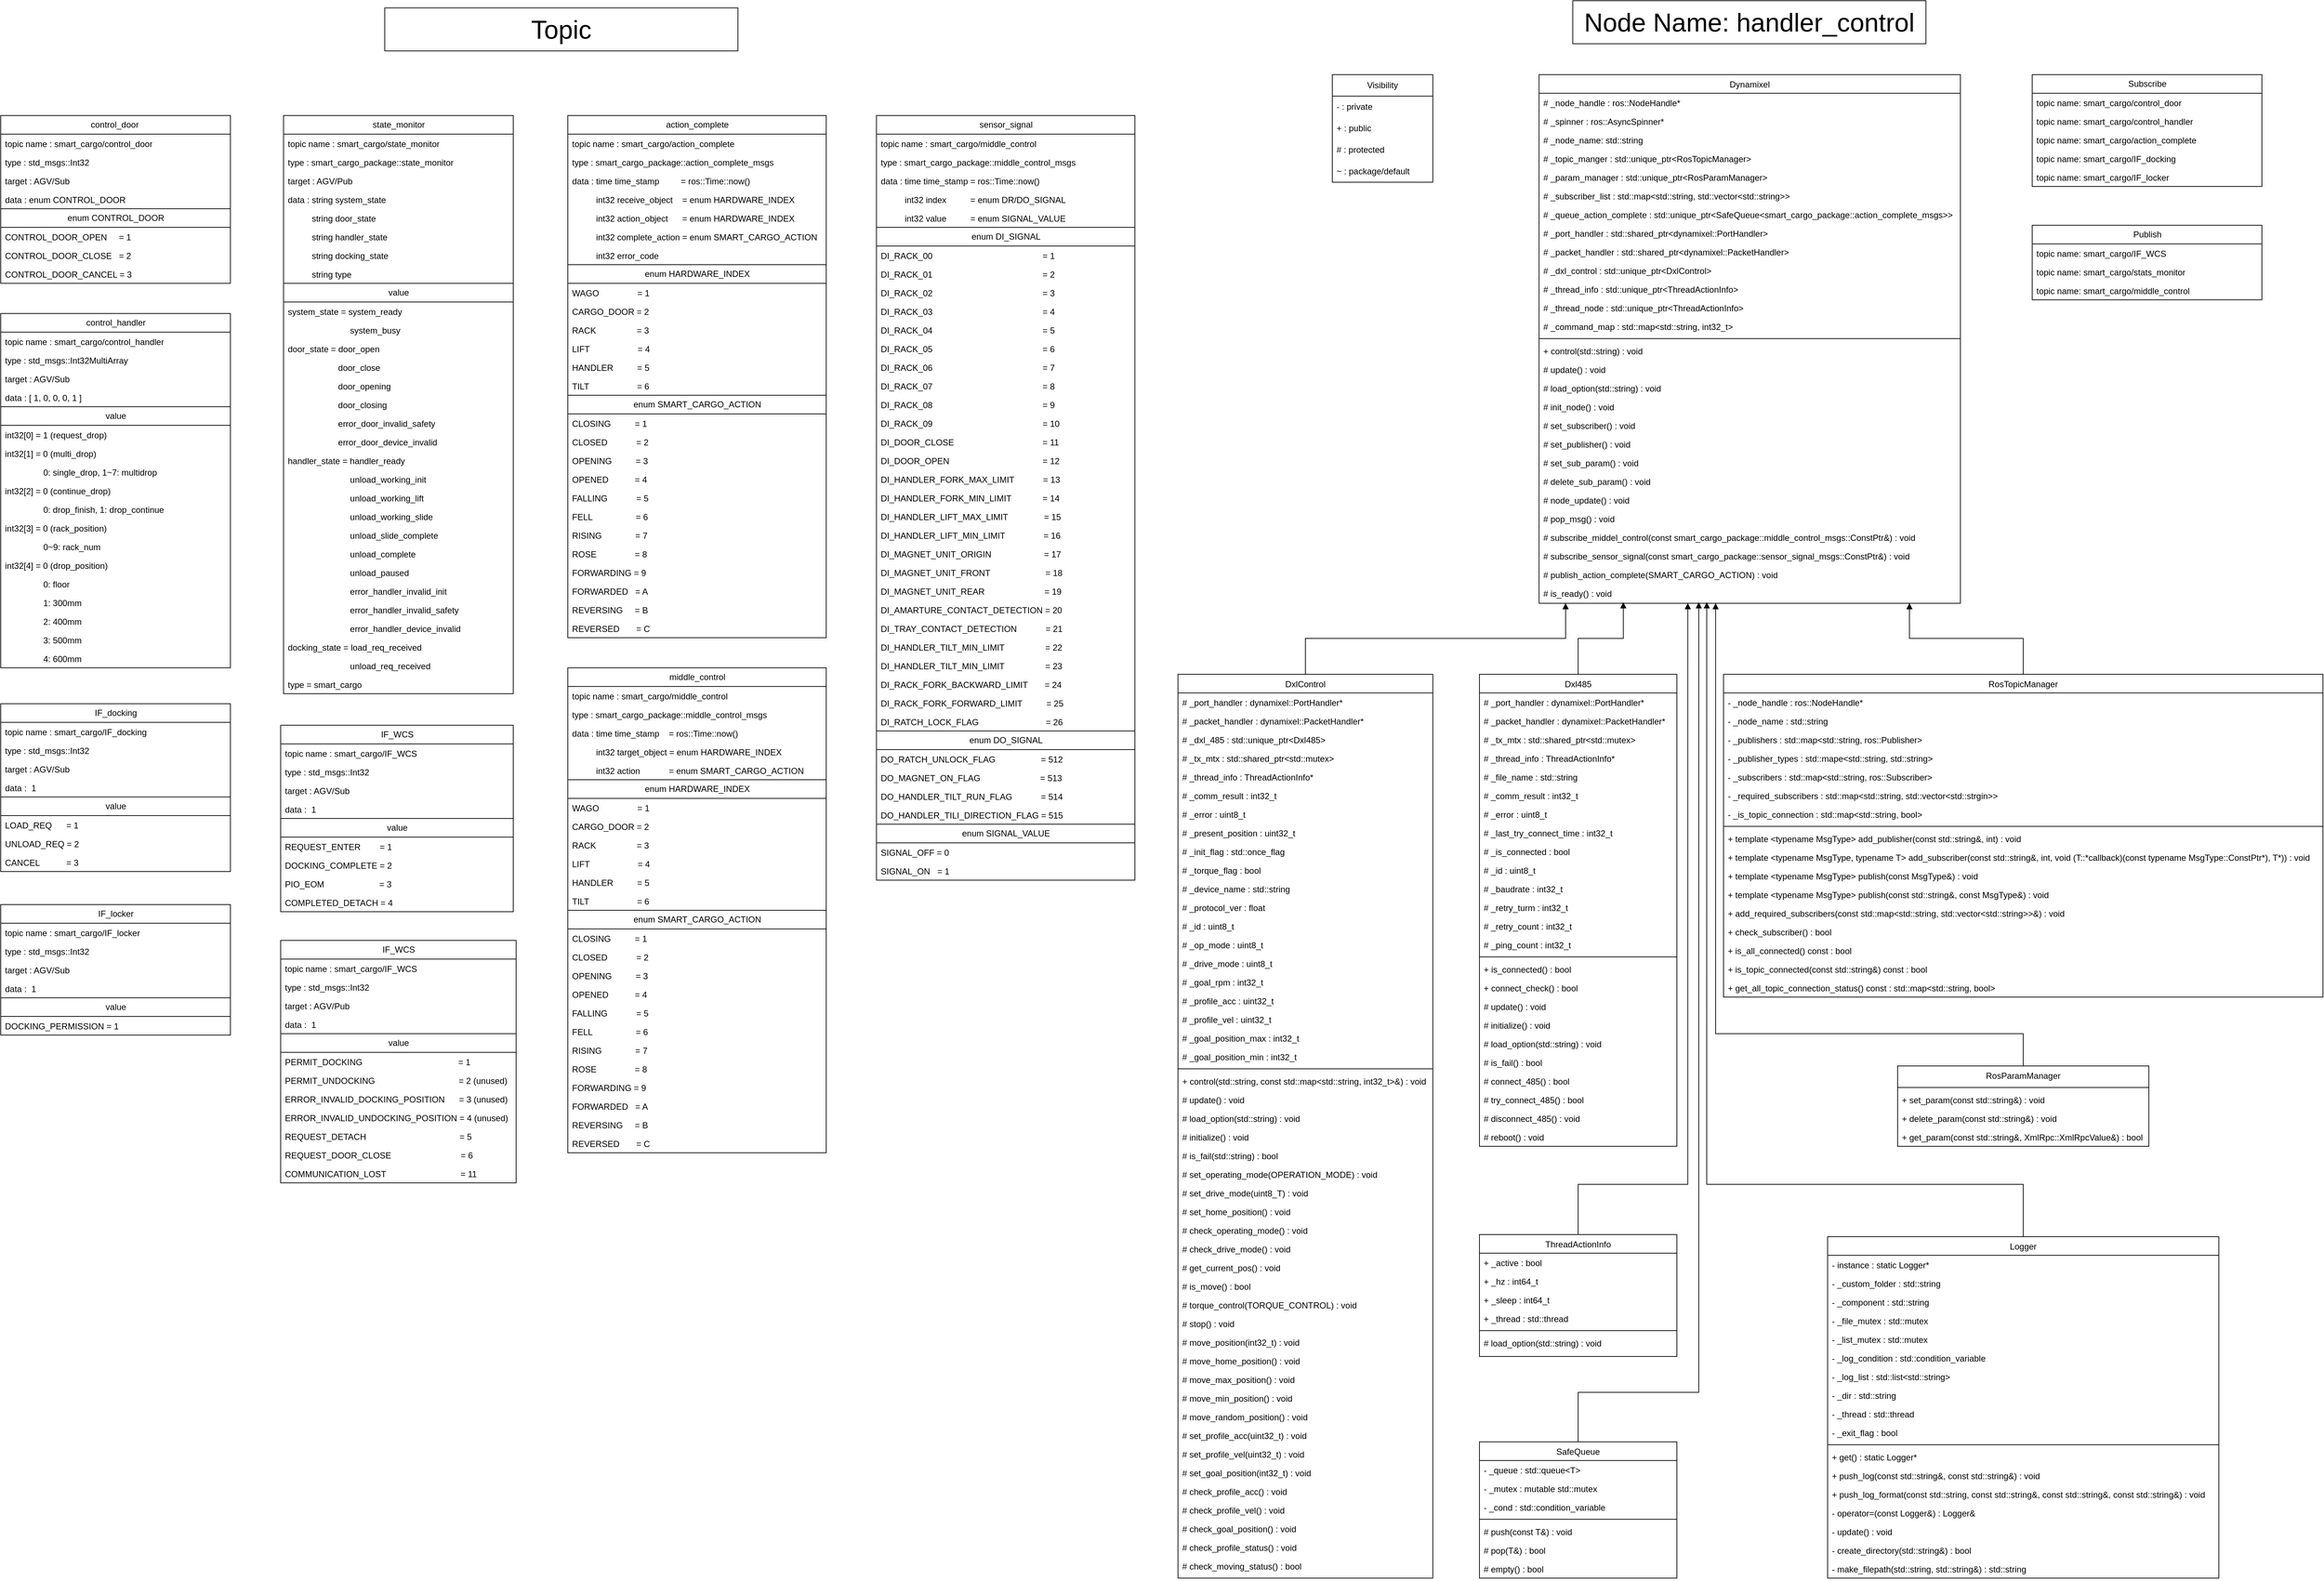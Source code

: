 <mxfile version="23.1.5" type="device" pages="4">
  <diagram name="UML" id="VfbRkXCcpN9L9umbxJER">
    <mxGraphModel dx="-467" dy="1378" grid="1" gridSize="10" guides="1" tooltips="1" connect="1" arrows="1" fold="1" page="1" pageScale="1" pageWidth="1654" pageHeight="2336" math="0" shadow="0">
      <root>
        <mxCell id="0" />
        <mxCell id="1" parent="0" />
        <mxCell id="flpdA13tk8EQNDa336lm-13" value="Dynamixel" style="swimlane;fontStyle=0;align=center;verticalAlign=top;childLayout=stackLayout;horizontal=1;startSize=26;horizontalStack=0;resizeParent=1;resizeLast=0;collapsible=1;marginBottom=0;rounded=0;shadow=0;strokeWidth=1;flipH=0;flipV=0;" parent="1" vertex="1">
          <mxGeometry x="3843" y="183" width="587" height="737" as="geometry">
            <mxRectangle x="230" y="140" width="160" height="26" as="alternateBounds" />
          </mxGeometry>
        </mxCell>
        <mxCell id="flpdA13tk8EQNDa336lm-14" value="# _node_handle : ros::NodeHandle*" style="text;align=left;verticalAlign=top;spacingLeft=4;spacingRight=4;overflow=hidden;rotatable=0;points=[[0,0.5],[1,0.5]];portConstraint=eastwest;" parent="flpdA13tk8EQNDa336lm-13" vertex="1">
          <mxGeometry y="26" width="587" height="26" as="geometry" />
        </mxCell>
        <mxCell id="flpdA13tk8EQNDa336lm-15" value="# _spinner : ros::AsyncSpinner*" style="text;align=left;verticalAlign=top;spacingLeft=4;spacingRight=4;overflow=hidden;rotatable=0;points=[[0,0.5],[1,0.5]];portConstraint=eastwest;" parent="flpdA13tk8EQNDa336lm-13" vertex="1">
          <mxGeometry y="52" width="587" height="26" as="geometry" />
        </mxCell>
        <mxCell id="jXAAewVcrbIkspYmEYaj-7" value="# _node_name: std::string" style="text;align=left;verticalAlign=top;spacingLeft=4;spacingRight=4;overflow=hidden;rotatable=0;points=[[0,0.5],[1,0.5]];portConstraint=eastwest;" vertex="1" parent="flpdA13tk8EQNDa336lm-13">
          <mxGeometry y="78" width="587" height="26" as="geometry" />
        </mxCell>
        <mxCell id="jXAAewVcrbIkspYmEYaj-8" value="# _topic_manger : std::unique_ptr&lt;RosTopicManager&gt;" style="text;align=left;verticalAlign=top;spacingLeft=4;spacingRight=4;overflow=hidden;rotatable=0;points=[[0,0.5],[1,0.5]];portConstraint=eastwest;" vertex="1" parent="flpdA13tk8EQNDa336lm-13">
          <mxGeometry y="104" width="587" height="26" as="geometry" />
        </mxCell>
        <mxCell id="jXAAewVcrbIkspYmEYaj-9" value="# _param_manager : std::unique_ptr&lt;RosParamManager&gt;" style="text;align=left;verticalAlign=top;spacingLeft=4;spacingRight=4;overflow=hidden;rotatable=0;points=[[0,0.5],[1,0.5]];portConstraint=eastwest;" vertex="1" parent="flpdA13tk8EQNDa336lm-13">
          <mxGeometry y="130" width="587" height="26" as="geometry" />
        </mxCell>
        <mxCell id="jXAAewVcrbIkspYmEYaj-10" value="# _subscriber_list : std::map&lt;std::string, std::vector&lt;std::string&gt;&gt;" style="text;align=left;verticalAlign=top;spacingLeft=4;spacingRight=4;overflow=hidden;rotatable=0;points=[[0,0.5],[1,0.5]];portConstraint=eastwest;" vertex="1" parent="flpdA13tk8EQNDa336lm-13">
          <mxGeometry y="156" width="587" height="26" as="geometry" />
        </mxCell>
        <mxCell id="flpdA13tk8EQNDa336lm-16" value="# _queue_action_complete : std::unique_ptr&lt;SafeQueue&lt;smart_cargo_package::action_complete_msgs&gt;&gt;" style="text;align=left;verticalAlign=top;spacingLeft=4;spacingRight=4;overflow=hidden;rotatable=0;points=[[0,0.5],[1,0.5]];portConstraint=eastwest;" parent="flpdA13tk8EQNDa336lm-13" vertex="1">
          <mxGeometry y="182" width="587" height="26" as="geometry" />
        </mxCell>
        <mxCell id="flpdA13tk8EQNDa336lm-32" value="# _port_handler : std::shared_ptr&lt;dynamixel::PortHandler&gt;" style="text;align=left;verticalAlign=top;spacingLeft=4;spacingRight=4;overflow=hidden;rotatable=0;points=[[0,0.5],[1,0.5]];portConstraint=eastwest;" parent="flpdA13tk8EQNDa336lm-13" vertex="1">
          <mxGeometry y="208" width="587" height="26" as="geometry" />
        </mxCell>
        <mxCell id="flpdA13tk8EQNDa336lm-33" value="# _packet_handler : std::shared_ptr&lt;dynamixel::PacketHandler&gt;" style="text;align=left;verticalAlign=top;spacingLeft=4;spacingRight=4;overflow=hidden;rotatable=0;points=[[0,0.5],[1,0.5]];portConstraint=eastwest;" parent="flpdA13tk8EQNDa336lm-13" vertex="1">
          <mxGeometry y="234" width="587" height="26" as="geometry" />
        </mxCell>
        <mxCell id="flpdA13tk8EQNDa336lm-34" value="# _dxl_control : std::unique_ptr&lt;DxlControl&gt;" style="text;align=left;verticalAlign=top;spacingLeft=4;spacingRight=4;overflow=hidden;rotatable=0;points=[[0,0.5],[1,0.5]];portConstraint=eastwest;" parent="flpdA13tk8EQNDa336lm-13" vertex="1">
          <mxGeometry y="260" width="587" height="26" as="geometry" />
        </mxCell>
        <mxCell id="flpdA13tk8EQNDa336lm-35" value="# _thread_info : std::unique_ptr&lt;ThreadActionInfo&gt;" style="text;align=left;verticalAlign=top;spacingLeft=4;spacingRight=4;overflow=hidden;rotatable=0;points=[[0,0.5],[1,0.5]];portConstraint=eastwest;" parent="flpdA13tk8EQNDa336lm-13" vertex="1">
          <mxGeometry y="286" width="587" height="26" as="geometry" />
        </mxCell>
        <mxCell id="flpdA13tk8EQNDa336lm-17" value="# _thread_node : std::unique_ptr&lt;ThreadActionInfo&gt;" style="text;align=left;verticalAlign=top;spacingLeft=4;spacingRight=4;overflow=hidden;rotatable=0;points=[[0,0.5],[1,0.5]];portConstraint=eastwest;fontStyle=0" parent="flpdA13tk8EQNDa336lm-13" vertex="1">
          <mxGeometry y="312" width="587" height="26" as="geometry" />
        </mxCell>
        <mxCell id="flpdA13tk8EQNDa336lm-18" value="# _command_map : std::map&lt;std::string, int32_t&gt;" style="text;align=left;verticalAlign=top;spacingLeft=4;spacingRight=4;overflow=hidden;rotatable=0;points=[[0,0.5],[1,0.5]];portConstraint=eastwest;" parent="flpdA13tk8EQNDa336lm-13" vertex="1">
          <mxGeometry y="338" width="587" height="26" as="geometry" />
        </mxCell>
        <mxCell id="flpdA13tk8EQNDa336lm-25" value="" style="line;html=1;strokeWidth=1;align=left;verticalAlign=middle;spacingTop=-1;spacingLeft=3;spacingRight=3;rotatable=0;labelPosition=right;points=[];portConstraint=eastwest;" parent="flpdA13tk8EQNDa336lm-13" vertex="1">
          <mxGeometry y="364" width="587" height="8" as="geometry" />
        </mxCell>
        <mxCell id="flpdA13tk8EQNDa336lm-26" value="+ control(std::string) : void" style="text;align=left;verticalAlign=top;spacingLeft=4;spacingRight=4;overflow=hidden;rotatable=0;points=[[0,0.5],[1,0.5]];portConstraint=eastwest;" parent="flpdA13tk8EQNDa336lm-13" vertex="1">
          <mxGeometry y="372" width="587" height="26" as="geometry" />
        </mxCell>
        <mxCell id="flpdA13tk8EQNDa336lm-27" value="# update() : void" style="text;align=left;verticalAlign=top;spacingLeft=4;spacingRight=4;overflow=hidden;rotatable=0;points=[[0,0.5],[1,0.5]];portConstraint=eastwest;" parent="flpdA13tk8EQNDa336lm-13" vertex="1">
          <mxGeometry y="398" width="587" height="26" as="geometry" />
        </mxCell>
        <mxCell id="jXAAewVcrbIkspYmEYaj-11" value="# load_option(std::string) : void" style="text;align=left;verticalAlign=top;spacingLeft=4;spacingRight=4;overflow=hidden;rotatable=0;points=[[0,0.5],[1,0.5]];portConstraint=eastwest;" vertex="1" parent="flpdA13tk8EQNDa336lm-13">
          <mxGeometry y="424" width="587" height="26" as="geometry" />
        </mxCell>
        <mxCell id="flpdA13tk8EQNDa336lm-37" value="# init_node() : void" style="text;align=left;verticalAlign=top;spacingLeft=4;spacingRight=4;overflow=hidden;rotatable=0;points=[[0,0.5],[1,0.5]];portConstraint=eastwest;" parent="flpdA13tk8EQNDa336lm-13" vertex="1">
          <mxGeometry y="450" width="587" height="26" as="geometry" />
        </mxCell>
        <mxCell id="flpdA13tk8EQNDa336lm-38" value="# set_subscriber() : void" style="text;align=left;verticalAlign=top;spacingLeft=4;spacingRight=4;overflow=hidden;rotatable=0;points=[[0,0.5],[1,0.5]];portConstraint=eastwest;" parent="flpdA13tk8EQNDa336lm-13" vertex="1">
          <mxGeometry y="476" width="587" height="26" as="geometry" />
        </mxCell>
        <mxCell id="jXAAewVcrbIkspYmEYaj-15" value="# set_publisher() : void" style="text;align=left;verticalAlign=top;spacingLeft=4;spacingRight=4;overflow=hidden;rotatable=0;points=[[0,0.5],[1,0.5]];portConstraint=eastwest;" vertex="1" parent="flpdA13tk8EQNDa336lm-13">
          <mxGeometry y="502" width="587" height="26" as="geometry" />
        </mxCell>
        <mxCell id="flpdA13tk8EQNDa336lm-39" value="# set_sub_param() : void" style="text;align=left;verticalAlign=top;spacingLeft=4;spacingRight=4;overflow=hidden;rotatable=0;points=[[0,0.5],[1,0.5]];portConstraint=eastwest;" parent="flpdA13tk8EQNDa336lm-13" vertex="1">
          <mxGeometry y="528" width="587" height="26" as="geometry" />
        </mxCell>
        <mxCell id="jXAAewVcrbIkspYmEYaj-12" value="# delete_sub_param() : void" style="text;align=left;verticalAlign=top;spacingLeft=4;spacingRight=4;overflow=hidden;rotatable=0;points=[[0,0.5],[1,0.5]];portConstraint=eastwest;" vertex="1" parent="flpdA13tk8EQNDa336lm-13">
          <mxGeometry y="554" width="587" height="26" as="geometry" />
        </mxCell>
        <mxCell id="jXAAewVcrbIkspYmEYaj-13" value="# node_update() : void" style="text;align=left;verticalAlign=top;spacingLeft=4;spacingRight=4;overflow=hidden;rotatable=0;points=[[0,0.5],[1,0.5]];portConstraint=eastwest;" vertex="1" parent="flpdA13tk8EQNDa336lm-13">
          <mxGeometry y="580" width="587" height="26" as="geometry" />
        </mxCell>
        <mxCell id="jXAAewVcrbIkspYmEYaj-14" value="# pop_msg() : void" style="text;align=left;verticalAlign=top;spacingLeft=4;spacingRight=4;overflow=hidden;rotatable=0;points=[[0,0.5],[1,0.5]];portConstraint=eastwest;" vertex="1" parent="flpdA13tk8EQNDa336lm-13">
          <mxGeometry y="606" width="587" height="26" as="geometry" />
        </mxCell>
        <mxCell id="flpdA13tk8EQNDa336lm-42" value="# subscribe_middel_control(const smart_cargo_package::middle_control_msgs::ConstPtr&amp;) : void" style="text;align=left;verticalAlign=top;spacingLeft=4;spacingRight=4;overflow=hidden;rotatable=0;points=[[0,0.5],[1,0.5]];portConstraint=eastwest;" parent="flpdA13tk8EQNDa336lm-13" vertex="1">
          <mxGeometry y="632" width="587" height="26" as="geometry" />
        </mxCell>
        <mxCell id="flpdA13tk8EQNDa336lm-43" value="# subscribe_sensor_signal(const smart_cargo_package::sensor_signal_msgs::ConstPtr&amp;) : void" style="text;align=left;verticalAlign=top;spacingLeft=4;spacingRight=4;overflow=hidden;rotatable=0;points=[[0,0.5],[1,0.5]];portConstraint=eastwest;" parent="flpdA13tk8EQNDa336lm-13" vertex="1">
          <mxGeometry y="658" width="587" height="26" as="geometry" />
        </mxCell>
        <mxCell id="flpdA13tk8EQNDa336lm-28" value="# publish_action_complete(SMART_CARGO_ACTION) : void" style="text;align=left;verticalAlign=top;spacingLeft=4;spacingRight=4;overflow=hidden;rotatable=0;points=[[0,0.5],[1,0.5]];portConstraint=eastwest;" parent="flpdA13tk8EQNDa336lm-13" vertex="1">
          <mxGeometry y="684" width="587" height="26" as="geometry" />
        </mxCell>
        <mxCell id="flpdA13tk8EQNDa336lm-29" value="# is_ready() : void" style="text;align=left;verticalAlign=top;spacingLeft=4;spacingRight=4;overflow=hidden;rotatable=0;points=[[0,0.5],[1,0.5]];portConstraint=eastwest;" parent="flpdA13tk8EQNDa336lm-13" vertex="1">
          <mxGeometry y="710" width="587" height="26" as="geometry" />
        </mxCell>
        <mxCell id="flpdA13tk8EQNDa336lm-44" value="Visibility" style="swimlane;fontStyle=0;childLayout=stackLayout;horizontal=1;startSize=30;horizontalStack=0;resizeParent=1;resizeParentMax=0;resizeLast=0;collapsible=1;marginBottom=0;whiteSpace=wrap;html=1;flipH=0;flipV=0;" parent="1" vertex="1">
          <mxGeometry x="3555" y="183" width="140" height="150" as="geometry" />
        </mxCell>
        <mxCell id="flpdA13tk8EQNDa336lm-45" value="- : private" style="text;strokeColor=none;fillColor=none;align=left;verticalAlign=middle;spacingLeft=4;spacingRight=4;overflow=hidden;points=[[0,0.5],[1,0.5]];portConstraint=eastwest;rotatable=0;whiteSpace=wrap;html=1;" parent="flpdA13tk8EQNDa336lm-44" vertex="1">
          <mxGeometry y="30" width="140" height="30" as="geometry" />
        </mxCell>
        <mxCell id="flpdA13tk8EQNDa336lm-46" value="+ : public" style="text;strokeColor=none;fillColor=none;align=left;verticalAlign=middle;spacingLeft=4;spacingRight=4;overflow=hidden;points=[[0,0.5],[1,0.5]];portConstraint=eastwest;rotatable=0;whiteSpace=wrap;html=1;" parent="flpdA13tk8EQNDa336lm-44" vertex="1">
          <mxGeometry y="60" width="140" height="30" as="geometry" />
        </mxCell>
        <mxCell id="flpdA13tk8EQNDa336lm-47" value="# : protected" style="text;strokeColor=none;fillColor=none;align=left;verticalAlign=middle;spacingLeft=4;spacingRight=4;overflow=hidden;points=[[0,0.5],[1,0.5]];portConstraint=eastwest;rotatable=0;whiteSpace=wrap;html=1;" parent="flpdA13tk8EQNDa336lm-44" vertex="1">
          <mxGeometry y="90" width="140" height="30" as="geometry" />
        </mxCell>
        <mxCell id="flpdA13tk8EQNDa336lm-48" value="~ : package/default" style="text;strokeColor=none;fillColor=none;align=left;verticalAlign=middle;spacingLeft=4;spacingRight=4;overflow=hidden;points=[[0,0.5],[1,0.5]];portConstraint=eastwest;rotatable=0;whiteSpace=wrap;html=1;" parent="flpdA13tk8EQNDa336lm-44" vertex="1">
          <mxGeometry y="120" width="140" height="30" as="geometry" />
        </mxCell>
        <mxCell id="flpdA13tk8EQNDa336lm-49" value="control_door&amp;nbsp;" style="swimlane;fontStyle=0;childLayout=stackLayout;horizontal=1;startSize=26;fillColor=none;horizontalStack=0;resizeParent=1;resizeParentMax=0;resizeLast=0;collapsible=1;marginBottom=0;html=1;swimlaneLine=1;" parent="1" vertex="1">
          <mxGeometry x="1700" y="240" width="320" height="234" as="geometry" />
        </mxCell>
        <mxCell id="flpdA13tk8EQNDa336lm-51" value="topic name : smart_cargo/control_door" style="text;strokeColor=none;fillColor=none;align=left;verticalAlign=top;spacingLeft=4;spacingRight=4;overflow=hidden;rotatable=0;points=[[0,0.5],[1,0.5]];portConstraint=eastwest;whiteSpace=wrap;html=1;" parent="flpdA13tk8EQNDa336lm-49" vertex="1">
          <mxGeometry y="26" width="320" height="26" as="geometry" />
        </mxCell>
        <mxCell id="flpdA13tk8EQNDa336lm-52" value="type : std_msgs::Int32" style="text;strokeColor=none;fillColor=none;align=left;verticalAlign=top;spacingLeft=4;spacingRight=4;overflow=hidden;rotatable=0;points=[[0,0.5],[1,0.5]];portConstraint=eastwest;whiteSpace=wrap;html=1;" parent="flpdA13tk8EQNDa336lm-49" vertex="1">
          <mxGeometry y="52" width="320" height="26" as="geometry" />
        </mxCell>
        <mxCell id="flpdA13tk8EQNDa336lm-53" value="target : AGV/Sub" style="text;strokeColor=none;fillColor=none;align=left;verticalAlign=top;spacingLeft=4;spacingRight=4;overflow=hidden;rotatable=0;points=[[0,0.5],[1,0.5]];portConstraint=eastwest;whiteSpace=wrap;html=1;" parent="flpdA13tk8EQNDa336lm-49" vertex="1">
          <mxGeometry y="78" width="320" height="26" as="geometry" />
        </mxCell>
        <mxCell id="flpdA13tk8EQNDa336lm-218" value="data : enum CONTROL_DOOR" style="text;strokeColor=none;fillColor=none;align=left;verticalAlign=top;spacingLeft=4;spacingRight=4;overflow=hidden;rotatable=0;points=[[0,0.5],[1,0.5]];portConstraint=eastwest;whiteSpace=wrap;html=1;" parent="flpdA13tk8EQNDa336lm-49" vertex="1">
          <mxGeometry y="104" width="320" height="26" as="geometry" />
        </mxCell>
        <mxCell id="flpdA13tk8EQNDa336lm-102" value="enum CONTROL_DOOR" style="swimlane;fontStyle=0;childLayout=stackLayout;horizontal=1;startSize=26;fillColor=none;horizontalStack=0;resizeParent=1;resizeParentMax=0;resizeLast=0;collapsible=1;marginBottom=0;html=1;swimlaneLine=1;" parent="flpdA13tk8EQNDa336lm-49" vertex="1">
          <mxGeometry y="130" width="320" height="104" as="geometry" />
        </mxCell>
        <mxCell id="flpdA13tk8EQNDa336lm-103" value="&lt;div&gt;CONTROL_DOOR_OPEN&amp;nbsp; &amp;nbsp; &amp;nbsp;= 1&lt;/div&gt;" style="text;strokeColor=none;fillColor=none;align=left;verticalAlign=top;spacingLeft=4;spacingRight=4;overflow=hidden;rotatable=0;points=[[0,0.5],[1,0.5]];portConstraint=eastwest;whiteSpace=wrap;html=1;" parent="flpdA13tk8EQNDa336lm-102" vertex="1">
          <mxGeometry y="26" width="320" height="26" as="geometry" />
        </mxCell>
        <mxCell id="flpdA13tk8EQNDa336lm-111" value="&lt;div&gt;&lt;span style=&quot;background-color: initial;&quot;&gt;CONTROL_DOOR_CLOSE&amp;nbsp; &amp;nbsp;= 2&lt;/span&gt;&lt;br&gt;&lt;/div&gt;" style="text;strokeColor=none;fillColor=none;align=left;verticalAlign=top;spacingLeft=4;spacingRight=4;overflow=hidden;rotatable=0;points=[[0,0.5],[1,0.5]];portConstraint=eastwest;whiteSpace=wrap;html=1;" parent="flpdA13tk8EQNDa336lm-102" vertex="1">
          <mxGeometry y="52" width="320" height="26" as="geometry" />
        </mxCell>
        <mxCell id="flpdA13tk8EQNDa336lm-112" value="&lt;div&gt;&lt;span style=&quot;background-color: initial;&quot;&gt;CONTROL_DOOR_CANCEL = 3&lt;/span&gt;&lt;br&gt;&lt;/div&gt;" style="text;strokeColor=none;fillColor=none;align=left;verticalAlign=top;spacingLeft=4;spacingRight=4;overflow=hidden;rotatable=0;points=[[0,0.5],[1,0.5]];portConstraint=eastwest;whiteSpace=wrap;html=1;" parent="flpdA13tk8EQNDa336lm-102" vertex="1">
          <mxGeometry y="78" width="320" height="26" as="geometry" />
        </mxCell>
        <mxCell id="flpdA13tk8EQNDa336lm-76" value="action_complete" style="swimlane;fontStyle=0;childLayout=stackLayout;horizontal=1;startSize=26;fillColor=none;horizontalStack=0;resizeParent=1;resizeParentMax=0;resizeLast=0;collapsible=1;marginBottom=0;html=1;" parent="1" vertex="1">
          <mxGeometry x="2490" y="240" width="360" height="728" as="geometry" />
        </mxCell>
        <mxCell id="flpdA13tk8EQNDa336lm-77" value="topic name : smart_cargo/action_complete" style="text;strokeColor=none;fillColor=none;align=left;verticalAlign=top;spacingLeft=4;spacingRight=4;overflow=hidden;rotatable=0;points=[[0,0.5],[1,0.5]];portConstraint=eastwest;whiteSpace=wrap;html=1;" parent="flpdA13tk8EQNDa336lm-76" vertex="1">
          <mxGeometry y="26" width="360" height="26" as="geometry" />
        </mxCell>
        <mxCell id="flpdA13tk8EQNDa336lm-78" value="type : smart_cargo_package::action_complete_msgs" style="text;strokeColor=none;fillColor=none;align=left;verticalAlign=top;spacingLeft=4;spacingRight=4;overflow=hidden;rotatable=0;points=[[0,0.5],[1,0.5]];portConstraint=eastwest;whiteSpace=wrap;html=1;" parent="flpdA13tk8EQNDa336lm-76" vertex="1">
          <mxGeometry y="52" width="360" height="26" as="geometry" />
        </mxCell>
        <mxCell id="flpdA13tk8EQNDa336lm-79" value="data : time time_stamp&amp;nbsp; &amp;nbsp; &amp;nbsp; &amp;nbsp; &amp;nbsp;= ros::Time::now()" style="text;strokeColor=none;fillColor=none;align=left;verticalAlign=top;spacingLeft=4;spacingRight=4;overflow=hidden;rotatable=0;points=[[0,0.5],[1,0.5]];portConstraint=eastwest;whiteSpace=wrap;html=1;" parent="flpdA13tk8EQNDa336lm-76" vertex="1">
          <mxGeometry y="78" width="360" height="26" as="geometry" />
        </mxCell>
        <mxCell id="flpdA13tk8EQNDa336lm-80" value="&amp;nbsp; &amp;nbsp; &amp;nbsp; &amp;nbsp; &amp;nbsp; int32 receive_object&amp;nbsp; &amp;nbsp; = enum HARDWARE_INDEX" style="text;strokeColor=none;fillColor=none;align=left;verticalAlign=top;spacingLeft=4;spacingRight=4;overflow=hidden;rotatable=0;points=[[0,0.5],[1,0.5]];portConstraint=eastwest;whiteSpace=wrap;html=1;" parent="flpdA13tk8EQNDa336lm-76" vertex="1">
          <mxGeometry y="104" width="360" height="26" as="geometry" />
        </mxCell>
        <mxCell id="flpdA13tk8EQNDa336lm-81" value="&amp;nbsp; &amp;nbsp; &amp;nbsp; &amp;nbsp; &amp;nbsp; int32 action_object&amp;nbsp; &amp;nbsp; &amp;nbsp; = enum HARDWARE_INDEX" style="text;strokeColor=none;fillColor=none;align=left;verticalAlign=top;spacingLeft=4;spacingRight=4;overflow=hidden;rotatable=0;points=[[0,0.5],[1,0.5]];portConstraint=eastwest;whiteSpace=wrap;html=1;" parent="flpdA13tk8EQNDa336lm-76" vertex="1">
          <mxGeometry y="130" width="360" height="26" as="geometry" />
        </mxCell>
        <mxCell id="flpdA13tk8EQNDa336lm-82" value="&amp;nbsp; &amp;nbsp; &amp;nbsp; &amp;nbsp; &amp;nbsp; int32 complete_action = enum SMART_CARGO_ACTION" style="text;strokeColor=none;fillColor=none;align=left;verticalAlign=top;spacingLeft=4;spacingRight=4;overflow=hidden;rotatable=0;points=[[0,0.5],[1,0.5]];portConstraint=eastwest;whiteSpace=wrap;html=1;" parent="flpdA13tk8EQNDa336lm-76" vertex="1">
          <mxGeometry y="156" width="360" height="26" as="geometry" />
        </mxCell>
        <mxCell id="flpdA13tk8EQNDa336lm-83" value="&amp;nbsp; &amp;nbsp; &amp;nbsp; &amp;nbsp; &amp;nbsp; int32 error_code" style="text;strokeColor=none;fillColor=none;align=left;verticalAlign=top;spacingLeft=4;spacingRight=4;overflow=hidden;rotatable=0;points=[[0,0.5],[1,0.5]];portConstraint=eastwest;whiteSpace=wrap;html=1;" parent="flpdA13tk8EQNDa336lm-76" vertex="1">
          <mxGeometry y="182" width="360" height="26" as="geometry" />
        </mxCell>
        <mxCell id="flpdA13tk8EQNDa336lm-214" value="enum HARDWARE_INDEX" style="swimlane;fontStyle=0;childLayout=stackLayout;horizontal=1;startSize=26;fillColor=none;horizontalStack=0;resizeParent=1;resizeParentMax=0;resizeLast=0;collapsible=1;marginBottom=0;html=1;swimlaneLine=1;" parent="flpdA13tk8EQNDa336lm-76" vertex="1">
          <mxGeometry y="208" width="360" height="520" as="geometry" />
        </mxCell>
        <mxCell id="flpdA13tk8EQNDa336lm-215" value="&lt;div&gt;WAGO&amp;nbsp; &amp;nbsp; &amp;nbsp; &amp;nbsp; &amp;nbsp; &amp;nbsp; &amp;nbsp; &amp;nbsp; = 1&lt;/div&gt;" style="text;strokeColor=none;fillColor=none;align=left;verticalAlign=top;spacingLeft=4;spacingRight=4;overflow=hidden;rotatable=0;points=[[0,0.5],[1,0.5]];portConstraint=eastwest;whiteSpace=wrap;html=1;" parent="flpdA13tk8EQNDa336lm-214" vertex="1">
          <mxGeometry y="26" width="360" height="26" as="geometry" />
        </mxCell>
        <mxCell id="flpdA13tk8EQNDa336lm-219" value="&lt;div&gt;&lt;span style=&quot;background-color: initial;&quot;&gt;CARGO_DOOR = 2&lt;/span&gt;&lt;br&gt;&lt;/div&gt;" style="text;strokeColor=none;fillColor=none;align=left;verticalAlign=top;spacingLeft=4;spacingRight=4;overflow=hidden;rotatable=0;points=[[0,0.5],[1,0.5]];portConstraint=eastwest;whiteSpace=wrap;html=1;" parent="flpdA13tk8EQNDa336lm-214" vertex="1">
          <mxGeometry y="52" width="360" height="26" as="geometry" />
        </mxCell>
        <mxCell id="flpdA13tk8EQNDa336lm-220" value="&lt;div&gt;&lt;span style=&quot;background-color: initial;&quot;&gt;RACK&amp;nbsp; &amp;nbsp; &amp;nbsp; &amp;nbsp; &amp;nbsp; &amp;nbsp; &amp;nbsp; &amp;nbsp; &amp;nbsp;= 3&lt;/span&gt;&lt;br&gt;&lt;/div&gt;" style="text;strokeColor=none;fillColor=none;align=left;verticalAlign=top;spacingLeft=4;spacingRight=4;overflow=hidden;rotatable=0;points=[[0,0.5],[1,0.5]];portConstraint=eastwest;whiteSpace=wrap;html=1;" parent="flpdA13tk8EQNDa336lm-214" vertex="1">
          <mxGeometry y="78" width="360" height="26" as="geometry" />
        </mxCell>
        <mxCell id="flpdA13tk8EQNDa336lm-221" value="&lt;div&gt;&lt;span style=&quot;background-color: initial;&quot;&gt;LIFT&amp;nbsp; &amp;nbsp; &amp;nbsp; &amp;nbsp; &amp;nbsp; &amp;nbsp; &amp;nbsp; &amp;nbsp; &amp;nbsp; &amp;nbsp; = 4&lt;/span&gt;&lt;br&gt;&lt;/div&gt;" style="text;strokeColor=none;fillColor=none;align=left;verticalAlign=top;spacingLeft=4;spacingRight=4;overflow=hidden;rotatable=0;points=[[0,0.5],[1,0.5]];portConstraint=eastwest;whiteSpace=wrap;html=1;" parent="flpdA13tk8EQNDa336lm-214" vertex="1">
          <mxGeometry y="104" width="360" height="26" as="geometry" />
        </mxCell>
        <mxCell id="flpdA13tk8EQNDa336lm-222" value="&lt;div&gt;&lt;span style=&quot;background-color: initial;&quot;&gt;HANDLER&amp;nbsp; &amp;nbsp; &amp;nbsp; &amp;nbsp; &amp;nbsp; = 5&lt;/span&gt;&lt;br&gt;&lt;/div&gt;" style="text;strokeColor=none;fillColor=none;align=left;verticalAlign=top;spacingLeft=4;spacingRight=4;overflow=hidden;rotatable=0;points=[[0,0.5],[1,0.5]];portConstraint=eastwest;whiteSpace=wrap;html=1;" parent="flpdA13tk8EQNDa336lm-214" vertex="1">
          <mxGeometry y="130" width="360" height="26" as="geometry" />
        </mxCell>
        <mxCell id="flpdA13tk8EQNDa336lm-223" value="&lt;div&gt;&lt;span style=&quot;background-color: initial;&quot;&gt;TILT&amp;nbsp; &amp;nbsp; &amp;nbsp; &amp;nbsp; &amp;nbsp; &amp;nbsp; &amp;nbsp; &amp;nbsp; &amp;nbsp; &amp;nbsp; = 6&lt;/span&gt;&lt;br&gt;&lt;/div&gt;" style="text;strokeColor=none;fillColor=none;align=left;verticalAlign=top;spacingLeft=4;spacingRight=4;overflow=hidden;rotatable=0;points=[[0,0.5],[1,0.5]];portConstraint=eastwest;whiteSpace=wrap;html=1;" parent="flpdA13tk8EQNDa336lm-214" vertex="1">
          <mxGeometry y="156" width="360" height="26" as="geometry" />
        </mxCell>
        <mxCell id="flpdA13tk8EQNDa336lm-224" value="enum SMART_CARGO_ACTION" style="swimlane;fontStyle=0;childLayout=stackLayout;horizontal=1;startSize=26;fillColor=none;horizontalStack=0;resizeParent=1;resizeParentMax=0;resizeLast=0;collapsible=1;marginBottom=0;html=1;swimlaneLine=1;" parent="flpdA13tk8EQNDa336lm-214" vertex="1">
          <mxGeometry y="182" width="360" height="338" as="geometry" />
        </mxCell>
        <mxCell id="flpdA13tk8EQNDa336lm-226" value="&lt;div&gt;&lt;span style=&quot;background-color: initial;&quot;&gt;CLOSING&amp;nbsp; &amp;nbsp; &amp;nbsp; &amp;nbsp; &amp;nbsp; =&amp;nbsp;1&lt;/span&gt;&lt;/div&gt;" style="text;strokeColor=none;fillColor=none;align=left;verticalAlign=top;spacingLeft=4;spacingRight=4;overflow=hidden;rotatable=0;points=[[0,0.5],[1,0.5]];portConstraint=eastwest;whiteSpace=wrap;html=1;" parent="flpdA13tk8EQNDa336lm-224" vertex="1">
          <mxGeometry y="26" width="360" height="26" as="geometry" />
        </mxCell>
        <mxCell id="flpdA13tk8EQNDa336lm-231" value="&lt;div&gt;&lt;span style=&quot;background-color: initial;&quot;&gt;CLOSED&amp;nbsp; &amp;nbsp; &amp;nbsp; &amp;nbsp; &amp;nbsp; &amp;nbsp; = 2&lt;/span&gt;&lt;br&gt;&lt;/div&gt;" style="text;strokeColor=none;fillColor=none;align=left;verticalAlign=top;spacingLeft=4;spacingRight=4;overflow=hidden;rotatable=0;points=[[0,0.5],[1,0.5]];portConstraint=eastwest;whiteSpace=wrap;html=1;" parent="flpdA13tk8EQNDa336lm-224" vertex="1">
          <mxGeometry y="52" width="360" height="26" as="geometry" />
        </mxCell>
        <mxCell id="flpdA13tk8EQNDa336lm-232" value="&lt;div&gt;&lt;span style=&quot;background-color: initial;&quot;&gt;OPENING&amp;nbsp; &amp;nbsp; &amp;nbsp; &amp;nbsp; &amp;nbsp; = 3&lt;/span&gt;&lt;br&gt;&lt;/div&gt;" style="text;strokeColor=none;fillColor=none;align=left;verticalAlign=top;spacingLeft=4;spacingRight=4;overflow=hidden;rotatable=0;points=[[0,0.5],[1,0.5]];portConstraint=eastwest;whiteSpace=wrap;html=1;" parent="flpdA13tk8EQNDa336lm-224" vertex="1">
          <mxGeometry y="78" width="360" height="26" as="geometry" />
        </mxCell>
        <mxCell id="flpdA13tk8EQNDa336lm-233" value="&lt;div&gt;&lt;span style=&quot;background-color: initial;&quot;&gt;OPENED&amp;nbsp; &amp;nbsp; &amp;nbsp; &amp;nbsp; &amp;nbsp; &amp;nbsp;= 4&lt;/span&gt;&lt;br&gt;&lt;/div&gt;" style="text;strokeColor=none;fillColor=none;align=left;verticalAlign=top;spacingLeft=4;spacingRight=4;overflow=hidden;rotatable=0;points=[[0,0.5],[1,0.5]];portConstraint=eastwest;whiteSpace=wrap;html=1;" parent="flpdA13tk8EQNDa336lm-224" vertex="1">
          <mxGeometry y="104" width="360" height="26" as="geometry" />
        </mxCell>
        <mxCell id="flpdA13tk8EQNDa336lm-234" value="&lt;div&gt;&lt;span style=&quot;background-color: initial;&quot;&gt;FALLING&amp;nbsp; &amp;nbsp; &amp;nbsp; &amp;nbsp; &amp;nbsp; &amp;nbsp; = 5&lt;/span&gt;&lt;br&gt;&lt;/div&gt;" style="text;strokeColor=none;fillColor=none;align=left;verticalAlign=top;spacingLeft=4;spacingRight=4;overflow=hidden;rotatable=0;points=[[0,0.5],[1,0.5]];portConstraint=eastwest;whiteSpace=wrap;html=1;" parent="flpdA13tk8EQNDa336lm-224" vertex="1">
          <mxGeometry y="130" width="360" height="26" as="geometry" />
        </mxCell>
        <mxCell id="flpdA13tk8EQNDa336lm-235" value="&lt;div&gt;&lt;span style=&quot;background-color: initial;&quot;&gt;FELL&amp;nbsp; &amp;nbsp; &amp;nbsp; &amp;nbsp; &amp;nbsp; &amp;nbsp; &amp;nbsp; &amp;nbsp; &amp;nbsp; = 6&lt;/span&gt;&lt;br&gt;&lt;/div&gt;" style="text;strokeColor=none;fillColor=none;align=left;verticalAlign=top;spacingLeft=4;spacingRight=4;overflow=hidden;rotatable=0;points=[[0,0.5],[1,0.5]];portConstraint=eastwest;whiteSpace=wrap;html=1;" parent="flpdA13tk8EQNDa336lm-224" vertex="1">
          <mxGeometry y="156" width="360" height="26" as="geometry" />
        </mxCell>
        <mxCell id="flpdA13tk8EQNDa336lm-236" value="&lt;div&gt;&lt;span style=&quot;background-color: initial;&quot;&gt;RISING&amp;nbsp; &amp;nbsp; &amp;nbsp; &amp;nbsp; &amp;nbsp; &amp;nbsp; &amp;nbsp; = 7&lt;/span&gt;&lt;/div&gt;" style="text;strokeColor=none;fillColor=none;align=left;verticalAlign=top;spacingLeft=4;spacingRight=4;overflow=hidden;rotatable=0;points=[[0,0.5],[1,0.5]];portConstraint=eastwest;whiteSpace=wrap;html=1;" parent="flpdA13tk8EQNDa336lm-224" vertex="1">
          <mxGeometry y="182" width="360" height="26" as="geometry" />
        </mxCell>
        <mxCell id="flpdA13tk8EQNDa336lm-237" value="&lt;div&gt;&lt;span style=&quot;background-color: initial;&quot;&gt;ROSE&amp;nbsp; &amp;nbsp; &amp;nbsp; &amp;nbsp; &amp;nbsp; &amp;nbsp; &amp;nbsp; &amp;nbsp; = 8&lt;/span&gt;&lt;br&gt;&lt;/div&gt;" style="text;strokeColor=none;fillColor=none;align=left;verticalAlign=top;spacingLeft=4;spacingRight=4;overflow=hidden;rotatable=0;points=[[0,0.5],[1,0.5]];portConstraint=eastwest;whiteSpace=wrap;html=1;" parent="flpdA13tk8EQNDa336lm-224" vertex="1">
          <mxGeometry y="208" width="360" height="26" as="geometry" />
        </mxCell>
        <mxCell id="flpdA13tk8EQNDa336lm-238" value="&lt;div&gt;&lt;span style=&quot;background-color: initial;&quot;&gt;FORWARDING = 9&lt;/span&gt;&lt;/div&gt;" style="text;strokeColor=none;fillColor=none;align=left;verticalAlign=top;spacingLeft=4;spacingRight=4;overflow=hidden;rotatable=0;points=[[0,0.5],[1,0.5]];portConstraint=eastwest;whiteSpace=wrap;html=1;" parent="flpdA13tk8EQNDa336lm-224" vertex="1">
          <mxGeometry y="234" width="360" height="26" as="geometry" />
        </mxCell>
        <mxCell id="flpdA13tk8EQNDa336lm-239" value="&lt;div&gt;&lt;span style=&quot;background-color: initial;&quot;&gt;FORWARDED&amp;nbsp; &amp;nbsp;= A&lt;/span&gt;&lt;br&gt;&lt;/div&gt;" style="text;strokeColor=none;fillColor=none;align=left;verticalAlign=top;spacingLeft=4;spacingRight=4;overflow=hidden;rotatable=0;points=[[0,0.5],[1,0.5]];portConstraint=eastwest;whiteSpace=wrap;html=1;" parent="flpdA13tk8EQNDa336lm-224" vertex="1">
          <mxGeometry y="260" width="360" height="26" as="geometry" />
        </mxCell>
        <mxCell id="flpdA13tk8EQNDa336lm-240" value="&lt;div&gt;&lt;span style=&quot;background-color: initial;&quot;&gt;REVERSING&amp;nbsp; &amp;nbsp; &amp;nbsp;= B&lt;/span&gt;&lt;/div&gt;" style="text;strokeColor=none;fillColor=none;align=left;verticalAlign=top;spacingLeft=4;spacingRight=4;overflow=hidden;rotatable=0;points=[[0,0.5],[1,0.5]];portConstraint=eastwest;whiteSpace=wrap;html=1;" parent="flpdA13tk8EQNDa336lm-224" vertex="1">
          <mxGeometry y="286" width="360" height="26" as="geometry" />
        </mxCell>
        <mxCell id="flpdA13tk8EQNDa336lm-241" value="&lt;div&gt;REVERSED&amp;nbsp; &amp;nbsp; &amp;nbsp; &amp;nbsp;= C&lt;br&gt;&lt;/div&gt;" style="text;strokeColor=none;fillColor=none;align=left;verticalAlign=top;spacingLeft=4;spacingRight=4;overflow=hidden;rotatable=0;points=[[0,0.5],[1,0.5]];portConstraint=eastwest;whiteSpace=wrap;html=1;" parent="flpdA13tk8EQNDa336lm-224" vertex="1">
          <mxGeometry y="312" width="360" height="26" as="geometry" />
        </mxCell>
        <mxCell id="flpdA13tk8EQNDa336lm-84" value="middle_control" style="swimlane;fontStyle=0;childLayout=stackLayout;horizontal=1;startSize=26;fillColor=none;horizontalStack=0;resizeParent=1;resizeParentMax=0;resizeLast=0;collapsible=1;marginBottom=0;html=1;" parent="1" vertex="1">
          <mxGeometry x="2490" y="1010" width="360" height="676" as="geometry" />
        </mxCell>
        <mxCell id="flpdA13tk8EQNDa336lm-85" value="topic name : smart_cargo/middle_control" style="text;strokeColor=none;fillColor=none;align=left;verticalAlign=top;spacingLeft=4;spacingRight=4;overflow=hidden;rotatable=0;points=[[0,0.5],[1,0.5]];portConstraint=eastwest;whiteSpace=wrap;html=1;" parent="flpdA13tk8EQNDa336lm-84" vertex="1">
          <mxGeometry y="26" width="360" height="26" as="geometry" />
        </mxCell>
        <mxCell id="flpdA13tk8EQNDa336lm-86" value="type : smart_cargo_package::middle_control_msgs" style="text;strokeColor=none;fillColor=none;align=left;verticalAlign=top;spacingLeft=4;spacingRight=4;overflow=hidden;rotatable=0;points=[[0,0.5],[1,0.5]];portConstraint=eastwest;whiteSpace=wrap;html=1;" parent="flpdA13tk8EQNDa336lm-84" vertex="1">
          <mxGeometry y="52" width="360" height="26" as="geometry" />
        </mxCell>
        <mxCell id="flpdA13tk8EQNDa336lm-87" value="data : time time_stamp&amp;nbsp; &amp;nbsp; = ros::Time::now()" style="text;strokeColor=none;fillColor=none;align=left;verticalAlign=top;spacingLeft=4;spacingRight=4;overflow=hidden;rotatable=0;points=[[0,0.5],[1,0.5]];portConstraint=eastwest;whiteSpace=wrap;html=1;" parent="flpdA13tk8EQNDa336lm-84" vertex="1">
          <mxGeometry y="78" width="360" height="26" as="geometry" />
        </mxCell>
        <mxCell id="flpdA13tk8EQNDa336lm-88" value="&amp;nbsp; &amp;nbsp; &amp;nbsp; &amp;nbsp; &amp;nbsp; int32 target_object = enum HARDWARE_INDEX" style="text;strokeColor=none;fillColor=none;align=left;verticalAlign=top;spacingLeft=4;spacingRight=4;overflow=hidden;rotatable=0;points=[[0,0.5],[1,0.5]];portConstraint=eastwest;whiteSpace=wrap;html=1;" parent="flpdA13tk8EQNDa336lm-84" vertex="1">
          <mxGeometry y="104" width="360" height="26" as="geometry" />
        </mxCell>
        <mxCell id="flpdA13tk8EQNDa336lm-91" value="&amp;nbsp; &amp;nbsp; &amp;nbsp; &amp;nbsp; &amp;nbsp; int32 action&amp;nbsp; &amp;nbsp; &amp;nbsp; &amp;nbsp; &amp;nbsp; &amp;nbsp; = enum SMART_CARGO_ACTION" style="text;strokeColor=none;fillColor=none;align=left;verticalAlign=top;spacingLeft=4;spacingRight=4;overflow=hidden;rotatable=0;points=[[0,0.5],[1,0.5]];portConstraint=eastwest;whiteSpace=wrap;html=1;" parent="flpdA13tk8EQNDa336lm-84" vertex="1">
          <mxGeometry y="130" width="360" height="26" as="geometry" />
        </mxCell>
        <mxCell id="flpdA13tk8EQNDa336lm-242" value="enum HARDWARE_INDEX" style="swimlane;fontStyle=0;childLayout=stackLayout;horizontal=1;startSize=26;fillColor=none;horizontalStack=0;resizeParent=1;resizeParentMax=0;resizeLast=0;collapsible=1;marginBottom=0;html=1;swimlaneLine=1;" parent="flpdA13tk8EQNDa336lm-84" vertex="1">
          <mxGeometry y="156" width="360" height="520" as="geometry" />
        </mxCell>
        <mxCell id="flpdA13tk8EQNDa336lm-243" value="&lt;div&gt;WAGO&amp;nbsp; &amp;nbsp; &amp;nbsp; &amp;nbsp; &amp;nbsp; &amp;nbsp; &amp;nbsp; &amp;nbsp; = 1&lt;/div&gt;" style="text;strokeColor=none;fillColor=none;align=left;verticalAlign=top;spacingLeft=4;spacingRight=4;overflow=hidden;rotatable=0;points=[[0,0.5],[1,0.5]];portConstraint=eastwest;whiteSpace=wrap;html=1;" parent="flpdA13tk8EQNDa336lm-242" vertex="1">
          <mxGeometry y="26" width="360" height="26" as="geometry" />
        </mxCell>
        <mxCell id="flpdA13tk8EQNDa336lm-244" value="&lt;div&gt;&lt;span style=&quot;background-color: initial;&quot;&gt;CARGO_DOOR = 2&lt;/span&gt;&lt;br&gt;&lt;/div&gt;" style="text;strokeColor=none;fillColor=none;align=left;verticalAlign=top;spacingLeft=4;spacingRight=4;overflow=hidden;rotatable=0;points=[[0,0.5],[1,0.5]];portConstraint=eastwest;whiteSpace=wrap;html=1;" parent="flpdA13tk8EQNDa336lm-242" vertex="1">
          <mxGeometry y="52" width="360" height="26" as="geometry" />
        </mxCell>
        <mxCell id="flpdA13tk8EQNDa336lm-245" value="&lt;div&gt;&lt;span style=&quot;background-color: initial;&quot;&gt;RACK&amp;nbsp; &amp;nbsp; &amp;nbsp; &amp;nbsp; &amp;nbsp; &amp;nbsp; &amp;nbsp; &amp;nbsp; &amp;nbsp;= 3&lt;/span&gt;&lt;br&gt;&lt;/div&gt;" style="text;strokeColor=none;fillColor=none;align=left;verticalAlign=top;spacingLeft=4;spacingRight=4;overflow=hidden;rotatable=0;points=[[0,0.5],[1,0.5]];portConstraint=eastwest;whiteSpace=wrap;html=1;" parent="flpdA13tk8EQNDa336lm-242" vertex="1">
          <mxGeometry y="78" width="360" height="26" as="geometry" />
        </mxCell>
        <mxCell id="flpdA13tk8EQNDa336lm-246" value="&lt;div&gt;&lt;span style=&quot;background-color: initial;&quot;&gt;LIFT&amp;nbsp; &amp;nbsp; &amp;nbsp; &amp;nbsp; &amp;nbsp; &amp;nbsp; &amp;nbsp; &amp;nbsp; &amp;nbsp; &amp;nbsp; = 4&lt;/span&gt;&lt;br&gt;&lt;/div&gt;" style="text;strokeColor=none;fillColor=none;align=left;verticalAlign=top;spacingLeft=4;spacingRight=4;overflow=hidden;rotatable=0;points=[[0,0.5],[1,0.5]];portConstraint=eastwest;whiteSpace=wrap;html=1;" parent="flpdA13tk8EQNDa336lm-242" vertex="1">
          <mxGeometry y="104" width="360" height="26" as="geometry" />
        </mxCell>
        <mxCell id="flpdA13tk8EQNDa336lm-247" value="&lt;div&gt;&lt;span style=&quot;background-color: initial;&quot;&gt;HANDLER&amp;nbsp; &amp;nbsp; &amp;nbsp; &amp;nbsp; &amp;nbsp; = 5&lt;/span&gt;&lt;br&gt;&lt;/div&gt;" style="text;strokeColor=none;fillColor=none;align=left;verticalAlign=top;spacingLeft=4;spacingRight=4;overflow=hidden;rotatable=0;points=[[0,0.5],[1,0.5]];portConstraint=eastwest;whiteSpace=wrap;html=1;" parent="flpdA13tk8EQNDa336lm-242" vertex="1">
          <mxGeometry y="130" width="360" height="26" as="geometry" />
        </mxCell>
        <mxCell id="flpdA13tk8EQNDa336lm-248" value="&lt;div&gt;&lt;span style=&quot;background-color: initial;&quot;&gt;TILT&amp;nbsp; &amp;nbsp; &amp;nbsp; &amp;nbsp; &amp;nbsp; &amp;nbsp; &amp;nbsp; &amp;nbsp; &amp;nbsp; &amp;nbsp; = 6&lt;/span&gt;&lt;br&gt;&lt;/div&gt;" style="text;strokeColor=none;fillColor=none;align=left;verticalAlign=top;spacingLeft=4;spacingRight=4;overflow=hidden;rotatable=0;points=[[0,0.5],[1,0.5]];portConstraint=eastwest;whiteSpace=wrap;html=1;" parent="flpdA13tk8EQNDa336lm-242" vertex="1">
          <mxGeometry y="156" width="360" height="26" as="geometry" />
        </mxCell>
        <mxCell id="flpdA13tk8EQNDa336lm-249" value="enum SMART_CARGO_ACTION" style="swimlane;fontStyle=0;childLayout=stackLayout;horizontal=1;startSize=26;fillColor=none;horizontalStack=0;resizeParent=1;resizeParentMax=0;resizeLast=0;collapsible=1;marginBottom=0;html=1;swimlaneLine=1;" parent="flpdA13tk8EQNDa336lm-242" vertex="1">
          <mxGeometry y="182" width="360" height="338" as="geometry" />
        </mxCell>
        <mxCell id="flpdA13tk8EQNDa336lm-250" value="&lt;div&gt;&lt;span style=&quot;background-color: initial;&quot;&gt;CLOSING&amp;nbsp; &amp;nbsp; &amp;nbsp; &amp;nbsp; &amp;nbsp; =&amp;nbsp;1&lt;/span&gt;&lt;/div&gt;" style="text;strokeColor=none;fillColor=none;align=left;verticalAlign=top;spacingLeft=4;spacingRight=4;overflow=hidden;rotatable=0;points=[[0,0.5],[1,0.5]];portConstraint=eastwest;whiteSpace=wrap;html=1;" parent="flpdA13tk8EQNDa336lm-249" vertex="1">
          <mxGeometry y="26" width="360" height="26" as="geometry" />
        </mxCell>
        <mxCell id="flpdA13tk8EQNDa336lm-251" value="&lt;div&gt;&lt;span style=&quot;background-color: initial;&quot;&gt;CLOSED&amp;nbsp; &amp;nbsp; &amp;nbsp; &amp;nbsp; &amp;nbsp; &amp;nbsp; = 2&lt;/span&gt;&lt;br&gt;&lt;/div&gt;" style="text;strokeColor=none;fillColor=none;align=left;verticalAlign=top;spacingLeft=4;spacingRight=4;overflow=hidden;rotatable=0;points=[[0,0.5],[1,0.5]];portConstraint=eastwest;whiteSpace=wrap;html=1;" parent="flpdA13tk8EQNDa336lm-249" vertex="1">
          <mxGeometry y="52" width="360" height="26" as="geometry" />
        </mxCell>
        <mxCell id="flpdA13tk8EQNDa336lm-252" value="&lt;div&gt;&lt;span style=&quot;background-color: initial;&quot;&gt;OPENING&amp;nbsp; &amp;nbsp; &amp;nbsp; &amp;nbsp; &amp;nbsp; = 3&lt;/span&gt;&lt;br&gt;&lt;/div&gt;" style="text;strokeColor=none;fillColor=none;align=left;verticalAlign=top;spacingLeft=4;spacingRight=4;overflow=hidden;rotatable=0;points=[[0,0.5],[1,0.5]];portConstraint=eastwest;whiteSpace=wrap;html=1;" parent="flpdA13tk8EQNDa336lm-249" vertex="1">
          <mxGeometry y="78" width="360" height="26" as="geometry" />
        </mxCell>
        <mxCell id="flpdA13tk8EQNDa336lm-253" value="&lt;div&gt;&lt;span style=&quot;background-color: initial;&quot;&gt;OPENED&amp;nbsp; &amp;nbsp; &amp;nbsp; &amp;nbsp; &amp;nbsp; &amp;nbsp;= 4&lt;/span&gt;&lt;br&gt;&lt;/div&gt;" style="text;strokeColor=none;fillColor=none;align=left;verticalAlign=top;spacingLeft=4;spacingRight=4;overflow=hidden;rotatable=0;points=[[0,0.5],[1,0.5]];portConstraint=eastwest;whiteSpace=wrap;html=1;" parent="flpdA13tk8EQNDa336lm-249" vertex="1">
          <mxGeometry y="104" width="360" height="26" as="geometry" />
        </mxCell>
        <mxCell id="flpdA13tk8EQNDa336lm-254" value="&lt;div&gt;&lt;span style=&quot;background-color: initial;&quot;&gt;FALLING&amp;nbsp; &amp;nbsp; &amp;nbsp; &amp;nbsp; &amp;nbsp; &amp;nbsp; = 5&lt;/span&gt;&lt;br&gt;&lt;/div&gt;" style="text;strokeColor=none;fillColor=none;align=left;verticalAlign=top;spacingLeft=4;spacingRight=4;overflow=hidden;rotatable=0;points=[[0,0.5],[1,0.5]];portConstraint=eastwest;whiteSpace=wrap;html=1;" parent="flpdA13tk8EQNDa336lm-249" vertex="1">
          <mxGeometry y="130" width="360" height="26" as="geometry" />
        </mxCell>
        <mxCell id="flpdA13tk8EQNDa336lm-255" value="&lt;div&gt;&lt;span style=&quot;background-color: initial;&quot;&gt;FELL&amp;nbsp; &amp;nbsp; &amp;nbsp; &amp;nbsp; &amp;nbsp; &amp;nbsp; &amp;nbsp; &amp;nbsp; &amp;nbsp; = 6&lt;/span&gt;&lt;br&gt;&lt;/div&gt;" style="text;strokeColor=none;fillColor=none;align=left;verticalAlign=top;spacingLeft=4;spacingRight=4;overflow=hidden;rotatable=0;points=[[0,0.5],[1,0.5]];portConstraint=eastwest;whiteSpace=wrap;html=1;" parent="flpdA13tk8EQNDa336lm-249" vertex="1">
          <mxGeometry y="156" width="360" height="26" as="geometry" />
        </mxCell>
        <mxCell id="flpdA13tk8EQNDa336lm-256" value="&lt;div&gt;&lt;span style=&quot;background-color: initial;&quot;&gt;RISING&amp;nbsp; &amp;nbsp; &amp;nbsp; &amp;nbsp; &amp;nbsp; &amp;nbsp; &amp;nbsp; = 7&lt;/span&gt;&lt;/div&gt;" style="text;strokeColor=none;fillColor=none;align=left;verticalAlign=top;spacingLeft=4;spacingRight=4;overflow=hidden;rotatable=0;points=[[0,0.5],[1,0.5]];portConstraint=eastwest;whiteSpace=wrap;html=1;" parent="flpdA13tk8EQNDa336lm-249" vertex="1">
          <mxGeometry y="182" width="360" height="26" as="geometry" />
        </mxCell>
        <mxCell id="flpdA13tk8EQNDa336lm-257" value="&lt;div&gt;&lt;span style=&quot;background-color: initial;&quot;&gt;ROSE&amp;nbsp; &amp;nbsp; &amp;nbsp; &amp;nbsp; &amp;nbsp; &amp;nbsp; &amp;nbsp; &amp;nbsp; = 8&lt;/span&gt;&lt;br&gt;&lt;/div&gt;" style="text;strokeColor=none;fillColor=none;align=left;verticalAlign=top;spacingLeft=4;spacingRight=4;overflow=hidden;rotatable=0;points=[[0,0.5],[1,0.5]];portConstraint=eastwest;whiteSpace=wrap;html=1;" parent="flpdA13tk8EQNDa336lm-249" vertex="1">
          <mxGeometry y="208" width="360" height="26" as="geometry" />
        </mxCell>
        <mxCell id="flpdA13tk8EQNDa336lm-258" value="&lt;div&gt;&lt;span style=&quot;background-color: initial;&quot;&gt;FORWARDING = 9&lt;/span&gt;&lt;/div&gt;" style="text;strokeColor=none;fillColor=none;align=left;verticalAlign=top;spacingLeft=4;spacingRight=4;overflow=hidden;rotatable=0;points=[[0,0.5],[1,0.5]];portConstraint=eastwest;whiteSpace=wrap;html=1;" parent="flpdA13tk8EQNDa336lm-249" vertex="1">
          <mxGeometry y="234" width="360" height="26" as="geometry" />
        </mxCell>
        <mxCell id="flpdA13tk8EQNDa336lm-259" value="&lt;div&gt;&lt;span style=&quot;background-color: initial;&quot;&gt;FORWARDED&amp;nbsp; &amp;nbsp;= A&lt;/span&gt;&lt;br&gt;&lt;/div&gt;" style="text;strokeColor=none;fillColor=none;align=left;verticalAlign=top;spacingLeft=4;spacingRight=4;overflow=hidden;rotatable=0;points=[[0,0.5],[1,0.5]];portConstraint=eastwest;whiteSpace=wrap;html=1;" parent="flpdA13tk8EQNDa336lm-249" vertex="1">
          <mxGeometry y="260" width="360" height="26" as="geometry" />
        </mxCell>
        <mxCell id="flpdA13tk8EQNDa336lm-260" value="&lt;div&gt;&lt;span style=&quot;background-color: initial;&quot;&gt;REVERSING&amp;nbsp; &amp;nbsp; &amp;nbsp;= B&lt;/span&gt;&lt;/div&gt;" style="text;strokeColor=none;fillColor=none;align=left;verticalAlign=top;spacingLeft=4;spacingRight=4;overflow=hidden;rotatable=0;points=[[0,0.5],[1,0.5]];portConstraint=eastwest;whiteSpace=wrap;html=1;" parent="flpdA13tk8EQNDa336lm-249" vertex="1">
          <mxGeometry y="286" width="360" height="26" as="geometry" />
        </mxCell>
        <mxCell id="flpdA13tk8EQNDa336lm-261" value="&lt;div&gt;REVERSED&amp;nbsp; &amp;nbsp; &amp;nbsp; &amp;nbsp;= C&lt;br&gt;&lt;/div&gt;" style="text;strokeColor=none;fillColor=none;align=left;verticalAlign=top;spacingLeft=4;spacingRight=4;overflow=hidden;rotatable=0;points=[[0,0.5],[1,0.5]];portConstraint=eastwest;whiteSpace=wrap;html=1;" parent="flpdA13tk8EQNDa336lm-249" vertex="1">
          <mxGeometry y="312" width="360" height="26" as="geometry" />
        </mxCell>
        <mxCell id="flpdA13tk8EQNDa336lm-92" value="sensor_signal" style="swimlane;fontStyle=0;childLayout=stackLayout;horizontal=1;startSize=26;fillColor=none;horizontalStack=0;resizeParent=1;resizeParentMax=0;resizeLast=0;collapsible=1;marginBottom=0;html=1;" parent="1" vertex="1">
          <mxGeometry x="2920" y="240" width="360" height="1066" as="geometry" />
        </mxCell>
        <mxCell id="flpdA13tk8EQNDa336lm-93" value="topic name : smart_cargo/middle_control" style="text;strokeColor=none;fillColor=none;align=left;verticalAlign=top;spacingLeft=4;spacingRight=4;overflow=hidden;rotatable=0;points=[[0,0.5],[1,0.5]];portConstraint=eastwest;whiteSpace=wrap;html=1;" parent="flpdA13tk8EQNDa336lm-92" vertex="1">
          <mxGeometry y="26" width="360" height="26" as="geometry" />
        </mxCell>
        <mxCell id="flpdA13tk8EQNDa336lm-94" value="type : smart_cargo_package::middle_control_msgs" style="text;strokeColor=none;fillColor=none;align=left;verticalAlign=top;spacingLeft=4;spacingRight=4;overflow=hidden;rotatable=0;points=[[0,0.5],[1,0.5]];portConstraint=eastwest;whiteSpace=wrap;html=1;" parent="flpdA13tk8EQNDa336lm-92" vertex="1">
          <mxGeometry y="52" width="360" height="26" as="geometry" />
        </mxCell>
        <mxCell id="flpdA13tk8EQNDa336lm-95" value="data : time time_stamp = ros::Time::now()" style="text;strokeColor=none;fillColor=none;align=left;verticalAlign=top;spacingLeft=4;spacingRight=4;overflow=hidden;rotatable=0;points=[[0,0.5],[1,0.5]];portConstraint=eastwest;whiteSpace=wrap;html=1;" parent="flpdA13tk8EQNDa336lm-92" vertex="1">
          <mxGeometry y="78" width="360" height="26" as="geometry" />
        </mxCell>
        <mxCell id="flpdA13tk8EQNDa336lm-96" value="&amp;nbsp; &amp;nbsp; &amp;nbsp; &amp;nbsp; &amp;nbsp; int32 index&amp;nbsp; &amp;nbsp; &amp;nbsp; &amp;nbsp; &amp;nbsp; = enum DR/DO_SIGNAL" style="text;strokeColor=none;fillColor=none;align=left;verticalAlign=top;spacingLeft=4;spacingRight=4;overflow=hidden;rotatable=0;points=[[0,0.5],[1,0.5]];portConstraint=eastwest;whiteSpace=wrap;html=1;" parent="flpdA13tk8EQNDa336lm-92" vertex="1">
          <mxGeometry y="104" width="360" height="26" as="geometry" />
        </mxCell>
        <mxCell id="flpdA13tk8EQNDa336lm-97" value="&amp;nbsp; &amp;nbsp; &amp;nbsp; &amp;nbsp; &amp;nbsp; int32 value&amp;nbsp; &amp;nbsp; &amp;nbsp; &amp;nbsp; &amp;nbsp; = enum SIGNAL_VALUE" style="text;strokeColor=none;fillColor=none;align=left;verticalAlign=top;spacingLeft=4;spacingRight=4;overflow=hidden;rotatable=0;points=[[0,0.5],[1,0.5]];portConstraint=eastwest;whiteSpace=wrap;html=1;" parent="flpdA13tk8EQNDa336lm-92" vertex="1">
          <mxGeometry y="130" width="360" height="26" as="geometry" />
        </mxCell>
        <mxCell id="flpdA13tk8EQNDa336lm-262" value="enum DI_SIGNAL" style="swimlane;fontStyle=0;childLayout=stackLayout;horizontal=1;startSize=26;fillColor=none;horizontalStack=0;resizeParent=1;resizeParentMax=0;resizeLast=0;collapsible=1;marginBottom=0;html=1;swimlaneLine=1;" parent="flpdA13tk8EQNDa336lm-92" vertex="1">
          <mxGeometry y="156" width="360" height="910" as="geometry" />
        </mxCell>
        <mxCell id="flpdA13tk8EQNDa336lm-263" value="&lt;div&gt;DI_RACK_00&amp;nbsp; &amp;nbsp; &amp;nbsp; &amp;nbsp; &amp;nbsp; &amp;nbsp; &amp;nbsp; &amp;nbsp; &amp;nbsp; &amp;nbsp; &amp;nbsp; &amp;nbsp; &amp;nbsp; &amp;nbsp; &amp;nbsp; &amp;nbsp; &amp;nbsp; &amp;nbsp; &amp;nbsp; &amp;nbsp; &amp;nbsp; &amp;nbsp; &amp;nbsp; = 1&lt;/div&gt;" style="text;strokeColor=none;fillColor=none;align=left;verticalAlign=top;spacingLeft=4;spacingRight=4;overflow=hidden;rotatable=0;points=[[0,0.5],[1,0.5]];portConstraint=eastwest;whiteSpace=wrap;html=1;" parent="flpdA13tk8EQNDa336lm-262" vertex="1">
          <mxGeometry y="26" width="360" height="26" as="geometry" />
        </mxCell>
        <mxCell id="flpdA13tk8EQNDa336lm-275" value="DI_RACK_01&amp;nbsp; &amp;nbsp; &amp;nbsp; &amp;nbsp; &amp;nbsp; &amp;nbsp; &amp;nbsp; &amp;nbsp; &amp;nbsp; &amp;nbsp; &amp;nbsp; &amp;nbsp; &amp;nbsp; &amp;nbsp; &amp;nbsp; &amp;nbsp; &amp;nbsp; &amp;nbsp; &amp;nbsp; &amp;nbsp; &amp;nbsp; &amp;nbsp; &amp;nbsp; = 2" style="text;strokeColor=none;fillColor=none;align=left;verticalAlign=top;spacingLeft=4;spacingRight=4;overflow=hidden;rotatable=0;points=[[0,0.5],[1,0.5]];portConstraint=eastwest;whiteSpace=wrap;html=1;" parent="flpdA13tk8EQNDa336lm-262" vertex="1">
          <mxGeometry y="52" width="360" height="26" as="geometry" />
        </mxCell>
        <mxCell id="flpdA13tk8EQNDa336lm-276" value="DI_RACK_02&amp;nbsp; &amp;nbsp; &amp;nbsp; &amp;nbsp; &amp;nbsp; &amp;nbsp; &amp;nbsp; &amp;nbsp; &amp;nbsp; &amp;nbsp; &amp;nbsp; &amp;nbsp; &amp;nbsp; &amp;nbsp; &amp;nbsp; &amp;nbsp; &amp;nbsp; &amp;nbsp; &amp;nbsp; &amp;nbsp; &amp;nbsp; &amp;nbsp; &amp;nbsp; = 3" style="text;strokeColor=none;fillColor=none;align=left;verticalAlign=top;spacingLeft=4;spacingRight=4;overflow=hidden;rotatable=0;points=[[0,0.5],[1,0.5]];portConstraint=eastwest;whiteSpace=wrap;html=1;" parent="flpdA13tk8EQNDa336lm-262" vertex="1">
          <mxGeometry y="78" width="360" height="26" as="geometry" />
        </mxCell>
        <mxCell id="flpdA13tk8EQNDa336lm-277" value="DI_RACK_03&amp;nbsp; &amp;nbsp; &amp;nbsp; &amp;nbsp; &amp;nbsp; &amp;nbsp; &amp;nbsp; &amp;nbsp; &amp;nbsp; &amp;nbsp; &amp;nbsp; &amp;nbsp; &amp;nbsp; &amp;nbsp; &amp;nbsp; &amp;nbsp; &amp;nbsp; &amp;nbsp; &amp;nbsp; &amp;nbsp; &amp;nbsp; &amp;nbsp; &amp;nbsp; = 4" style="text;strokeColor=none;fillColor=none;align=left;verticalAlign=top;spacingLeft=4;spacingRight=4;overflow=hidden;rotatable=0;points=[[0,0.5],[1,0.5]];portConstraint=eastwest;whiteSpace=wrap;html=1;" parent="flpdA13tk8EQNDa336lm-262" vertex="1">
          <mxGeometry y="104" width="360" height="26" as="geometry" />
        </mxCell>
        <mxCell id="flpdA13tk8EQNDa336lm-278" value="DI_RACK_04&amp;nbsp; &amp;nbsp; &amp;nbsp; &amp;nbsp; &amp;nbsp; &amp;nbsp; &amp;nbsp; &amp;nbsp; &amp;nbsp; &amp;nbsp; &amp;nbsp; &amp;nbsp; &amp;nbsp; &amp;nbsp; &amp;nbsp; &amp;nbsp; &amp;nbsp; &amp;nbsp; &amp;nbsp; &amp;nbsp; &amp;nbsp; &amp;nbsp; &amp;nbsp; = 5" style="text;strokeColor=none;fillColor=none;align=left;verticalAlign=top;spacingLeft=4;spacingRight=4;overflow=hidden;rotatable=0;points=[[0,0.5],[1,0.5]];portConstraint=eastwest;whiteSpace=wrap;html=1;" parent="flpdA13tk8EQNDa336lm-262" vertex="1">
          <mxGeometry y="130" width="360" height="26" as="geometry" />
        </mxCell>
        <mxCell id="flpdA13tk8EQNDa336lm-279" value="DI_RACK_05&amp;nbsp; &amp;nbsp; &amp;nbsp; &amp;nbsp; &amp;nbsp; &amp;nbsp; &amp;nbsp; &amp;nbsp; &amp;nbsp; &amp;nbsp; &amp;nbsp; &amp;nbsp; &amp;nbsp; &amp;nbsp; &amp;nbsp; &amp;nbsp; &amp;nbsp; &amp;nbsp; &amp;nbsp; &amp;nbsp; &amp;nbsp; &amp;nbsp; &amp;nbsp; = 6" style="text;strokeColor=none;fillColor=none;align=left;verticalAlign=top;spacingLeft=4;spacingRight=4;overflow=hidden;rotatable=0;points=[[0,0.5],[1,0.5]];portConstraint=eastwest;whiteSpace=wrap;html=1;" parent="flpdA13tk8EQNDa336lm-262" vertex="1">
          <mxGeometry y="156" width="360" height="26" as="geometry" />
        </mxCell>
        <mxCell id="flpdA13tk8EQNDa336lm-280" value="DI_RACK_06&amp;nbsp; &amp;nbsp; &amp;nbsp; &amp;nbsp; &amp;nbsp; &amp;nbsp; &amp;nbsp; &amp;nbsp; &amp;nbsp; &amp;nbsp; &amp;nbsp; &amp;nbsp; &amp;nbsp; &amp;nbsp; &amp;nbsp; &amp;nbsp; &amp;nbsp; &amp;nbsp; &amp;nbsp; &amp;nbsp; &amp;nbsp; &amp;nbsp; &amp;nbsp; = 7" style="text;strokeColor=none;fillColor=none;align=left;verticalAlign=top;spacingLeft=4;spacingRight=4;overflow=hidden;rotatable=0;points=[[0,0.5],[1,0.5]];portConstraint=eastwest;whiteSpace=wrap;html=1;" parent="flpdA13tk8EQNDa336lm-262" vertex="1">
          <mxGeometry y="182" width="360" height="26" as="geometry" />
        </mxCell>
        <mxCell id="flpdA13tk8EQNDa336lm-281" value="DI_RACK_07&amp;nbsp; &amp;nbsp; &amp;nbsp; &amp;nbsp; &amp;nbsp; &amp;nbsp; &amp;nbsp; &amp;nbsp; &amp;nbsp; &amp;nbsp; &amp;nbsp; &amp;nbsp; &amp;nbsp; &amp;nbsp; &amp;nbsp; &amp;nbsp; &amp;nbsp; &amp;nbsp; &amp;nbsp; &amp;nbsp; &amp;nbsp; &amp;nbsp; &amp;nbsp; = 8" style="text;strokeColor=none;fillColor=none;align=left;verticalAlign=top;spacingLeft=4;spacingRight=4;overflow=hidden;rotatable=0;points=[[0,0.5],[1,0.5]];portConstraint=eastwest;whiteSpace=wrap;html=1;" parent="flpdA13tk8EQNDa336lm-262" vertex="1">
          <mxGeometry y="208" width="360" height="26" as="geometry" />
        </mxCell>
        <mxCell id="flpdA13tk8EQNDa336lm-282" value="&lt;div&gt;&lt;span style=&quot;background-color: initial;&quot;&gt;DI_RACK_08&amp;nbsp; &amp;nbsp; &amp;nbsp; &amp;nbsp; &amp;nbsp; &amp;nbsp; &amp;nbsp; &amp;nbsp; &amp;nbsp; &amp;nbsp; &amp;nbsp; &amp;nbsp; &amp;nbsp; &amp;nbsp; &amp;nbsp; &amp;nbsp; &amp;nbsp; &amp;nbsp; &amp;nbsp; &amp;nbsp; &amp;nbsp; &amp;nbsp; &amp;nbsp; = 9&lt;/span&gt;&lt;br&gt;&lt;/div&gt;" style="text;strokeColor=none;fillColor=none;align=left;verticalAlign=top;spacingLeft=4;spacingRight=4;overflow=hidden;rotatable=0;points=[[0,0.5],[1,0.5]];portConstraint=eastwest;whiteSpace=wrap;html=1;" parent="flpdA13tk8EQNDa336lm-262" vertex="1">
          <mxGeometry y="234" width="360" height="26" as="geometry" />
        </mxCell>
        <mxCell id="flpdA13tk8EQNDa336lm-283" value="&lt;div&gt;&lt;span style=&quot;background-color: initial;&quot;&gt;DI_RACK_09&amp;nbsp; &amp;nbsp; &amp;nbsp; &amp;nbsp; &amp;nbsp; &amp;nbsp; &amp;nbsp; &amp;nbsp; &amp;nbsp; &amp;nbsp; &amp;nbsp; &amp;nbsp; &amp;nbsp; &amp;nbsp; &amp;nbsp; &amp;nbsp; &amp;nbsp; &amp;nbsp; &amp;nbsp; &amp;nbsp; &amp;nbsp; &amp;nbsp; &amp;nbsp; = 10&lt;/span&gt;&lt;br&gt;&lt;/div&gt;" style="text;strokeColor=none;fillColor=none;align=left;verticalAlign=top;spacingLeft=4;spacingRight=4;overflow=hidden;rotatable=0;points=[[0,0.5],[1,0.5]];portConstraint=eastwest;whiteSpace=wrap;html=1;" parent="flpdA13tk8EQNDa336lm-262" vertex="1">
          <mxGeometry y="260" width="360" height="26" as="geometry" />
        </mxCell>
        <mxCell id="flpdA13tk8EQNDa336lm-284" value="&lt;div&gt;&lt;span style=&quot;background-color: initial;&quot;&gt;DI_DOOR_CLOSE&amp;nbsp; &amp;nbsp; &amp;nbsp; &amp;nbsp; &amp;nbsp; &amp;nbsp; &amp;nbsp; &amp;nbsp; &amp;nbsp; &amp;nbsp; &amp;nbsp; &amp;nbsp; &amp;nbsp; &amp;nbsp; &amp;nbsp; &amp;nbsp; &amp;nbsp; &amp;nbsp; &amp;nbsp;= 11&lt;/span&gt;&lt;br&gt;&lt;/div&gt;" style="text;strokeColor=none;fillColor=none;align=left;verticalAlign=top;spacingLeft=4;spacingRight=4;overflow=hidden;rotatable=0;points=[[0,0.5],[1,0.5]];portConstraint=eastwest;whiteSpace=wrap;html=1;" parent="flpdA13tk8EQNDa336lm-262" vertex="1">
          <mxGeometry y="286" width="360" height="26" as="geometry" />
        </mxCell>
        <mxCell id="flpdA13tk8EQNDa336lm-285" value="&lt;div&gt;&lt;span style=&quot;background-color: initial;&quot;&gt;DI_DOOR_OPEN&amp;nbsp; &amp;nbsp; &amp;nbsp; &amp;nbsp; &amp;nbsp; &amp;nbsp; &amp;nbsp; &amp;nbsp; &amp;nbsp; &amp;nbsp; &amp;nbsp; &amp;nbsp; &amp;nbsp; &amp;nbsp; &amp;nbsp; &amp;nbsp; &amp;nbsp; &amp;nbsp; &amp;nbsp; &amp;nbsp;= 12&lt;/span&gt;&lt;br&gt;&lt;/div&gt;" style="text;strokeColor=none;fillColor=none;align=left;verticalAlign=top;spacingLeft=4;spacingRight=4;overflow=hidden;rotatable=0;points=[[0,0.5],[1,0.5]];portConstraint=eastwest;whiteSpace=wrap;html=1;" parent="flpdA13tk8EQNDa336lm-262" vertex="1">
          <mxGeometry y="312" width="360" height="26" as="geometry" />
        </mxCell>
        <mxCell id="flpdA13tk8EQNDa336lm-286" value="&lt;div&gt;&lt;span style=&quot;background-color: initial;&quot;&gt;DI_HANDLER_FORK_MAX_LIMIT&amp;nbsp; &amp;nbsp; &amp;nbsp; &amp;nbsp; &amp;nbsp; &amp;nbsp; = 13&lt;/span&gt;&lt;br&gt;&lt;/div&gt;" style="text;strokeColor=none;fillColor=none;align=left;verticalAlign=top;spacingLeft=4;spacingRight=4;overflow=hidden;rotatable=0;points=[[0,0.5],[1,0.5]];portConstraint=eastwest;whiteSpace=wrap;html=1;" parent="flpdA13tk8EQNDa336lm-262" vertex="1">
          <mxGeometry y="338" width="360" height="26" as="geometry" />
        </mxCell>
        <mxCell id="flpdA13tk8EQNDa336lm-287" value="&lt;div&gt;&lt;span style=&quot;background-color: initial;&quot;&gt;DI_HANDLER_FORK_MIN_LIMIT&amp;nbsp; &amp;nbsp; &amp;nbsp; &amp;nbsp; &amp;nbsp; &amp;nbsp; &amp;nbsp;= 14&lt;/span&gt;&lt;br&gt;&lt;/div&gt;" style="text;strokeColor=none;fillColor=none;align=left;verticalAlign=top;spacingLeft=4;spacingRight=4;overflow=hidden;rotatable=0;points=[[0,0.5],[1,0.5]];portConstraint=eastwest;whiteSpace=wrap;html=1;" parent="flpdA13tk8EQNDa336lm-262" vertex="1">
          <mxGeometry y="364" width="360" height="26" as="geometry" />
        </mxCell>
        <mxCell id="flpdA13tk8EQNDa336lm-288" value="&lt;div&gt;&lt;span style=&quot;background-color: initial;&quot;&gt;DI_HANDLER_LIFT_MAX_LIMIT&amp;nbsp; &amp;nbsp; &amp;nbsp; &amp;nbsp; &amp;nbsp; &amp;nbsp; &amp;nbsp; &amp;nbsp;= 15&lt;/span&gt;&lt;br&gt;&lt;/div&gt;" style="text;strokeColor=none;fillColor=none;align=left;verticalAlign=top;spacingLeft=4;spacingRight=4;overflow=hidden;rotatable=0;points=[[0,0.5],[1,0.5]];portConstraint=eastwest;whiteSpace=wrap;html=1;" parent="flpdA13tk8EQNDa336lm-262" vertex="1">
          <mxGeometry y="390" width="360" height="26" as="geometry" />
        </mxCell>
        <mxCell id="flpdA13tk8EQNDa336lm-289" value="&lt;div&gt;&lt;span style=&quot;background-color: initial;&quot;&gt;DI_HANDLER_LIFT_MIN_LIMIT&amp;nbsp; &amp;nbsp; &amp;nbsp; &amp;nbsp; &amp;nbsp; &amp;nbsp; &amp;nbsp; &amp;nbsp; = 16&lt;/span&gt;&lt;br&gt;&lt;/div&gt;" style="text;strokeColor=none;fillColor=none;align=left;verticalAlign=top;spacingLeft=4;spacingRight=4;overflow=hidden;rotatable=0;points=[[0,0.5],[1,0.5]];portConstraint=eastwest;whiteSpace=wrap;html=1;" parent="flpdA13tk8EQNDa336lm-262" vertex="1">
          <mxGeometry y="416" width="360" height="26" as="geometry" />
        </mxCell>
        <mxCell id="flpdA13tk8EQNDa336lm-290" value="&lt;div&gt;&lt;span style=&quot;background-color: initial;&quot;&gt;DI_MAGNET_UNIT_ORIGIN&amp;nbsp; &amp;nbsp; &amp;nbsp; &amp;nbsp; &amp;nbsp; &amp;nbsp; &amp;nbsp; &amp;nbsp; &amp;nbsp; &amp;nbsp; &amp;nbsp; = 17&lt;/span&gt;&lt;br&gt;&lt;/div&gt;" style="text;strokeColor=none;fillColor=none;align=left;verticalAlign=top;spacingLeft=4;spacingRight=4;overflow=hidden;rotatable=0;points=[[0,0.5],[1,0.5]];portConstraint=eastwest;whiteSpace=wrap;html=1;" parent="flpdA13tk8EQNDa336lm-262" vertex="1">
          <mxGeometry y="442" width="360" height="26" as="geometry" />
        </mxCell>
        <mxCell id="flpdA13tk8EQNDa336lm-291" value="&lt;div&gt;&lt;span style=&quot;background-color: initial;&quot;&gt;DI_MAGNET_UNIT_FRONT&amp;nbsp; &amp;nbsp; &amp;nbsp; &amp;nbsp; &amp;nbsp; &amp;nbsp; &amp;nbsp; &amp;nbsp; &amp;nbsp; &amp;nbsp; &amp;nbsp; &amp;nbsp;= 18&lt;/span&gt;&lt;br&gt;&lt;/div&gt;" style="text;strokeColor=none;fillColor=none;align=left;verticalAlign=top;spacingLeft=4;spacingRight=4;overflow=hidden;rotatable=0;points=[[0,0.5],[1,0.5]];portConstraint=eastwest;whiteSpace=wrap;html=1;" parent="flpdA13tk8EQNDa336lm-262" vertex="1">
          <mxGeometry y="468" width="360" height="26" as="geometry" />
        </mxCell>
        <mxCell id="flpdA13tk8EQNDa336lm-292" value="&lt;div&gt;&lt;span style=&quot;background-color: initial;&quot;&gt;DI_MAGNET_UNIT_REAR&amp;nbsp; &amp;nbsp; &amp;nbsp; &amp;nbsp; &amp;nbsp; &amp;nbsp; &amp;nbsp; &amp;nbsp; &amp;nbsp; &amp;nbsp; &amp;nbsp; &amp;nbsp; &amp;nbsp;= 19&lt;/span&gt;&lt;br&gt;&lt;/div&gt;" style="text;strokeColor=none;fillColor=none;align=left;verticalAlign=top;spacingLeft=4;spacingRight=4;overflow=hidden;rotatable=0;points=[[0,0.5],[1,0.5]];portConstraint=eastwest;whiteSpace=wrap;html=1;" parent="flpdA13tk8EQNDa336lm-262" vertex="1">
          <mxGeometry y="494" width="360" height="26" as="geometry" />
        </mxCell>
        <mxCell id="flpdA13tk8EQNDa336lm-293" value="&lt;div&gt;&lt;span style=&quot;background-color: initial;&quot;&gt;DI_AMARTURE_CONTACT_DETECTION = 20&lt;/span&gt;&lt;br&gt;&lt;/div&gt;" style="text;strokeColor=none;fillColor=none;align=left;verticalAlign=top;spacingLeft=4;spacingRight=4;overflow=hidden;rotatable=0;points=[[0,0.5],[1,0.5]];portConstraint=eastwest;whiteSpace=wrap;html=1;" parent="flpdA13tk8EQNDa336lm-262" vertex="1">
          <mxGeometry y="520" width="360" height="26" as="geometry" />
        </mxCell>
        <mxCell id="flpdA13tk8EQNDa336lm-294" value="&lt;div&gt;&lt;span style=&quot;background-color: initial;&quot;&gt;DI_TRAY_CONTACT_DETECTION&amp;nbsp; &amp;nbsp; &amp;nbsp; &amp;nbsp; &amp;nbsp; &amp;nbsp; = 21&lt;/span&gt;&lt;br&gt;&lt;/div&gt;" style="text;strokeColor=none;fillColor=none;align=left;verticalAlign=top;spacingLeft=4;spacingRight=4;overflow=hidden;rotatable=0;points=[[0,0.5],[1,0.5]];portConstraint=eastwest;whiteSpace=wrap;html=1;" parent="flpdA13tk8EQNDa336lm-262" vertex="1">
          <mxGeometry y="546" width="360" height="26" as="geometry" />
        </mxCell>
        <mxCell id="flpdA13tk8EQNDa336lm-295" value="&lt;div&gt;&lt;span style=&quot;background-color: initial;&quot;&gt;DI_HANDLER_TILT_MIN_LIMIT&amp;nbsp; &amp;nbsp; &amp;nbsp; &amp;nbsp; &amp;nbsp; &amp;nbsp; &amp;nbsp; &amp;nbsp; &amp;nbsp;= 22&lt;/span&gt;&lt;br&gt;&lt;/div&gt;" style="text;strokeColor=none;fillColor=none;align=left;verticalAlign=top;spacingLeft=4;spacingRight=4;overflow=hidden;rotatable=0;points=[[0,0.5],[1,0.5]];portConstraint=eastwest;whiteSpace=wrap;html=1;" parent="flpdA13tk8EQNDa336lm-262" vertex="1">
          <mxGeometry y="572" width="360" height="26" as="geometry" />
        </mxCell>
        <mxCell id="flpdA13tk8EQNDa336lm-296" value="&lt;div&gt;&lt;span style=&quot;background-color: initial;&quot;&gt;DI_HANDLER_TILT_MIN_LIMIT&amp;nbsp; &amp;nbsp; &amp;nbsp; &amp;nbsp; &amp;nbsp; &amp;nbsp; &amp;nbsp; &amp;nbsp; &amp;nbsp;= 23&lt;/span&gt;&lt;br&gt;&lt;/div&gt;" style="text;strokeColor=none;fillColor=none;align=left;verticalAlign=top;spacingLeft=4;spacingRight=4;overflow=hidden;rotatable=0;points=[[0,0.5],[1,0.5]];portConstraint=eastwest;whiteSpace=wrap;html=1;" parent="flpdA13tk8EQNDa336lm-262" vertex="1">
          <mxGeometry y="598" width="360" height="26" as="geometry" />
        </mxCell>
        <mxCell id="flpdA13tk8EQNDa336lm-297" value="&lt;div&gt;&lt;span style=&quot;background-color: initial;&quot;&gt;DI_RACK_FORK_BACKWARD_LIMIT&amp;nbsp; &amp;nbsp; &amp;nbsp; &amp;nbsp;= 24&lt;/span&gt;&lt;br&gt;&lt;/div&gt;" style="text;strokeColor=none;fillColor=none;align=left;verticalAlign=top;spacingLeft=4;spacingRight=4;overflow=hidden;rotatable=0;points=[[0,0.5],[1,0.5]];portConstraint=eastwest;whiteSpace=wrap;html=1;" parent="flpdA13tk8EQNDa336lm-262" vertex="1">
          <mxGeometry y="624" width="360" height="26" as="geometry" />
        </mxCell>
        <mxCell id="flpdA13tk8EQNDa336lm-298" value="&lt;div&gt;&lt;span style=&quot;background-color: initial;&quot;&gt;DI_RACK_FORK_FORWARD_LIMIT&amp;nbsp; &amp;nbsp; &amp;nbsp; &amp;nbsp; &amp;nbsp; = 25&lt;/span&gt;&lt;br&gt;&lt;/div&gt;" style="text;strokeColor=none;fillColor=none;align=left;verticalAlign=top;spacingLeft=4;spacingRight=4;overflow=hidden;rotatable=0;points=[[0,0.5],[1,0.5]];portConstraint=eastwest;whiteSpace=wrap;html=1;" parent="flpdA13tk8EQNDa336lm-262" vertex="1">
          <mxGeometry y="650" width="360" height="26" as="geometry" />
        </mxCell>
        <mxCell id="flpdA13tk8EQNDa336lm-299" value="&lt;div&gt;&lt;span style=&quot;background-color: initial;&quot;&gt;DI_RATCH_LOCK_FLAG&amp;nbsp; &amp;nbsp; &amp;nbsp; &amp;nbsp; &amp;nbsp; &amp;nbsp; &amp;nbsp; &amp;nbsp; &amp;nbsp; &amp;nbsp; &amp;nbsp; &amp;nbsp; &amp;nbsp; &amp;nbsp; = 26&lt;/span&gt;&lt;br&gt;&lt;/div&gt;" style="text;strokeColor=none;fillColor=none;align=left;verticalAlign=top;spacingLeft=4;spacingRight=4;overflow=hidden;rotatable=0;points=[[0,0.5],[1,0.5]];portConstraint=eastwest;whiteSpace=wrap;html=1;" parent="flpdA13tk8EQNDa336lm-262" vertex="1">
          <mxGeometry y="676" width="360" height="26" as="geometry" />
        </mxCell>
        <mxCell id="flpdA13tk8EQNDa336lm-300" value="enum DO_SIGNAL" style="swimlane;fontStyle=0;childLayout=stackLayout;horizontal=1;startSize=26;fillColor=none;horizontalStack=0;resizeParent=1;resizeParentMax=0;resizeLast=0;collapsible=1;marginBottom=0;html=1;swimlaneLine=1;" parent="flpdA13tk8EQNDa336lm-262" vertex="1">
          <mxGeometry y="702" width="360" height="208" as="geometry" />
        </mxCell>
        <mxCell id="flpdA13tk8EQNDa336lm-329" value="&lt;div&gt;DO_RATCH_UNLOCK_FLAG&amp;nbsp; &amp;nbsp; &amp;nbsp; &amp;nbsp; &amp;nbsp; &amp;nbsp; &amp;nbsp; &amp;nbsp; &amp;nbsp; &amp;nbsp;= 512&lt;/div&gt;" style="text;strokeColor=none;fillColor=none;align=left;verticalAlign=top;spacingLeft=4;spacingRight=4;overflow=hidden;rotatable=0;points=[[0,0.5],[1,0.5]];portConstraint=eastwest;whiteSpace=wrap;html=1;" parent="flpdA13tk8EQNDa336lm-300" vertex="1">
          <mxGeometry y="26" width="360" height="26" as="geometry" />
        </mxCell>
        <mxCell id="flpdA13tk8EQNDa336lm-301" value="&lt;div&gt;&lt;span style=&quot;background-color: initial;&quot;&gt;DO_MAGNET_ON_FLAG&amp;nbsp; &amp;nbsp; &amp;nbsp; &amp;nbsp; &amp;nbsp; &amp;nbsp; &amp;nbsp; &amp;nbsp; &amp;nbsp; &amp;nbsp; &amp;nbsp; &amp;nbsp; &amp;nbsp;= 513&lt;/span&gt;&lt;br&gt;&lt;/div&gt;" style="text;strokeColor=none;fillColor=none;align=left;verticalAlign=top;spacingLeft=4;spacingRight=4;overflow=hidden;rotatable=0;points=[[0,0.5],[1,0.5]];portConstraint=eastwest;whiteSpace=wrap;html=1;" parent="flpdA13tk8EQNDa336lm-300" vertex="1">
          <mxGeometry y="52" width="360" height="26" as="geometry" />
        </mxCell>
        <mxCell id="flpdA13tk8EQNDa336lm-327" value="&lt;div&gt;&lt;span style=&quot;background-color: initial;&quot;&gt;DO_HANDLER_TILT_RUN_FLAG&amp;nbsp; &amp;nbsp; &amp;nbsp; &amp;nbsp; &amp;nbsp; &amp;nbsp; = 514&lt;/span&gt;&lt;br&gt;&lt;/div&gt;" style="text;strokeColor=none;fillColor=none;align=left;verticalAlign=top;spacingLeft=4;spacingRight=4;overflow=hidden;rotatable=0;points=[[0,0.5],[1,0.5]];portConstraint=eastwest;whiteSpace=wrap;html=1;" parent="flpdA13tk8EQNDa336lm-300" vertex="1">
          <mxGeometry y="78" width="360" height="26" as="geometry" />
        </mxCell>
        <mxCell id="flpdA13tk8EQNDa336lm-328" value="&lt;div&gt;&lt;span style=&quot;background-color: initial;&quot;&gt;DO_HANDLER_TILI_DIRECTION_FLAG = 515&lt;/span&gt;&lt;br&gt;&lt;/div&gt;" style="text;strokeColor=none;fillColor=none;align=left;verticalAlign=top;spacingLeft=4;spacingRight=4;overflow=hidden;rotatable=0;points=[[0,0.5],[1,0.5]];portConstraint=eastwest;whiteSpace=wrap;html=1;" parent="flpdA13tk8EQNDa336lm-300" vertex="1">
          <mxGeometry y="104" width="360" height="26" as="geometry" />
        </mxCell>
        <mxCell id="flpdA13tk8EQNDa336lm-330" value="enum SIGNAL_VALUE" style="swimlane;fontStyle=0;childLayout=stackLayout;horizontal=1;startSize=26;fillColor=none;horizontalStack=0;resizeParent=1;resizeParentMax=0;resizeLast=0;collapsible=1;marginBottom=0;html=1;swimlaneLine=1;" parent="flpdA13tk8EQNDa336lm-300" vertex="1">
          <mxGeometry y="130" width="360" height="78" as="geometry" />
        </mxCell>
        <mxCell id="flpdA13tk8EQNDa336lm-331" value="&lt;div&gt;SIGNAL_OFF = 0&lt;/div&gt;" style="text;strokeColor=none;fillColor=none;align=left;verticalAlign=top;spacingLeft=4;spacingRight=4;overflow=hidden;rotatable=0;points=[[0,0.5],[1,0.5]];portConstraint=eastwest;whiteSpace=wrap;html=1;" parent="flpdA13tk8EQNDa336lm-330" vertex="1">
          <mxGeometry y="26" width="360" height="26" as="geometry" />
        </mxCell>
        <mxCell id="flpdA13tk8EQNDa336lm-332" value="&lt;div&gt;&lt;span style=&quot;background-color: initial;&quot;&gt;SIGNAL_ON&amp;nbsp; &amp;nbsp;= 1&lt;/span&gt;&lt;br&gt;&lt;/div&gt;" style="text;strokeColor=none;fillColor=none;align=left;verticalAlign=top;spacingLeft=4;spacingRight=4;overflow=hidden;rotatable=0;points=[[0,0.5],[1,0.5]];portConstraint=eastwest;whiteSpace=wrap;html=1;" parent="flpdA13tk8EQNDa336lm-330" vertex="1">
          <mxGeometry y="52" width="360" height="26" as="geometry" />
        </mxCell>
        <mxCell id="flpdA13tk8EQNDa336lm-98" value="&lt;font style=&quot;font-size: 36px;&quot;&gt;Node Name: handler_control&lt;/font&gt;" style="rounded=0;whiteSpace=wrap;html=1;" parent="1" vertex="1">
          <mxGeometry x="3890" y="80" width="492" height="60" as="geometry" />
        </mxCell>
        <mxCell id="flpdA13tk8EQNDa336lm-99" value="&lt;font style=&quot;font-size: 36px;&quot;&gt;Topic&lt;/font&gt;" style="rounded=0;whiteSpace=wrap;html=1;" parent="1" vertex="1">
          <mxGeometry x="2235" y="90" width="492" height="60" as="geometry" />
        </mxCell>
        <mxCell id="flpdA13tk8EQNDa336lm-63" value="state_monitor" style="swimlane;fontStyle=0;childLayout=stackLayout;horizontal=1;startSize=26;fillColor=none;horizontalStack=0;resizeParent=1;resizeParentMax=0;resizeLast=0;collapsible=1;marginBottom=0;html=1;" parent="1" vertex="1">
          <mxGeometry x="2094" y="240" width="320" height="806" as="geometry" />
        </mxCell>
        <mxCell id="flpdA13tk8EQNDa336lm-64" value="topic name : smart_cargo/state_monitor" style="text;strokeColor=none;fillColor=none;align=left;verticalAlign=top;spacingLeft=4;spacingRight=4;overflow=hidden;rotatable=0;points=[[0,0.5],[1,0.5]];portConstraint=eastwest;whiteSpace=wrap;html=1;" parent="flpdA13tk8EQNDa336lm-63" vertex="1">
          <mxGeometry y="26" width="320" height="26" as="geometry" />
        </mxCell>
        <mxCell id="flpdA13tk8EQNDa336lm-65" value="type : smart_cargo_package::state_monitor" style="text;strokeColor=none;fillColor=none;align=left;verticalAlign=top;spacingLeft=4;spacingRight=4;overflow=hidden;rotatable=0;points=[[0,0.5],[1,0.5]];portConstraint=eastwest;whiteSpace=wrap;html=1;" parent="flpdA13tk8EQNDa336lm-63" vertex="1">
          <mxGeometry y="52" width="320" height="26" as="geometry" />
        </mxCell>
        <mxCell id="flpdA13tk8EQNDa336lm-176" value="target : AGV/Pub" style="text;strokeColor=none;fillColor=none;align=left;verticalAlign=top;spacingLeft=4;spacingRight=4;overflow=hidden;rotatable=0;points=[[0,0.5],[1,0.5]];portConstraint=eastwest;whiteSpace=wrap;html=1;" parent="flpdA13tk8EQNDa336lm-63" vertex="1">
          <mxGeometry y="78" width="320" height="26" as="geometry" />
        </mxCell>
        <mxCell id="flpdA13tk8EQNDa336lm-69" value="data : string system_state" style="text;strokeColor=none;fillColor=none;align=left;verticalAlign=top;spacingLeft=4;spacingRight=4;overflow=hidden;rotatable=0;points=[[0,0.5],[1,0.5]];portConstraint=eastwest;whiteSpace=wrap;html=1;" parent="flpdA13tk8EQNDa336lm-63" vertex="1">
          <mxGeometry y="104" width="320" height="26" as="geometry" />
        </mxCell>
        <mxCell id="flpdA13tk8EQNDa336lm-70" value="&amp;nbsp; &amp;nbsp; &amp;nbsp; &amp;nbsp; &amp;nbsp; string door_state" style="text;strokeColor=none;fillColor=none;align=left;verticalAlign=top;spacingLeft=4;spacingRight=4;overflow=hidden;rotatable=0;points=[[0,0.5],[1,0.5]];portConstraint=eastwest;whiteSpace=wrap;html=1;" parent="flpdA13tk8EQNDa336lm-63" vertex="1">
          <mxGeometry y="130" width="320" height="26" as="geometry" />
        </mxCell>
        <mxCell id="flpdA13tk8EQNDa336lm-73" value="&amp;nbsp; &amp;nbsp; &amp;nbsp; &amp;nbsp; &amp;nbsp; string handler_state" style="text;strokeColor=none;fillColor=none;align=left;verticalAlign=top;spacingLeft=4;spacingRight=4;overflow=hidden;rotatable=0;points=[[0,0.5],[1,0.5]];portConstraint=eastwest;whiteSpace=wrap;html=1;" parent="flpdA13tk8EQNDa336lm-63" vertex="1">
          <mxGeometry y="156" width="320" height="26" as="geometry" />
        </mxCell>
        <mxCell id="flpdA13tk8EQNDa336lm-74" value="&amp;nbsp; &amp;nbsp; &amp;nbsp; &amp;nbsp; &amp;nbsp; string docking_state" style="text;strokeColor=none;fillColor=none;align=left;verticalAlign=top;spacingLeft=4;spacingRight=4;overflow=hidden;rotatable=0;points=[[0,0.5],[1,0.5]];portConstraint=eastwest;whiteSpace=wrap;html=1;" parent="flpdA13tk8EQNDa336lm-63" vertex="1">
          <mxGeometry y="182" width="320" height="26" as="geometry" />
        </mxCell>
        <mxCell id="flpdA13tk8EQNDa336lm-75" value="&amp;nbsp; &amp;nbsp; &amp;nbsp; &amp;nbsp; &amp;nbsp; string type" style="text;strokeColor=none;fillColor=none;align=left;verticalAlign=top;spacingLeft=4;spacingRight=4;overflow=hidden;rotatable=0;points=[[0,0.5],[1,0.5]];portConstraint=eastwest;whiteSpace=wrap;html=1;" parent="flpdA13tk8EQNDa336lm-63" vertex="1">
          <mxGeometry y="208" width="320" height="26" as="geometry" />
        </mxCell>
        <mxCell id="flpdA13tk8EQNDa336lm-113" value="value" style="swimlane;fontStyle=0;childLayout=stackLayout;horizontal=1;startSize=26;fillColor=none;horizontalStack=0;resizeParent=1;resizeParentMax=0;resizeLast=0;collapsible=1;marginBottom=0;html=1;swimlaneLine=1;" parent="flpdA13tk8EQNDa336lm-63" vertex="1">
          <mxGeometry y="234" width="320" height="572" as="geometry" />
        </mxCell>
        <mxCell id="flpdA13tk8EQNDa336lm-114" value="system_state = system_ready" style="text;strokeColor=none;fillColor=none;align=left;verticalAlign=top;spacingLeft=4;spacingRight=4;overflow=hidden;rotatable=0;points=[[0,0.5],[1,0.5]];portConstraint=eastwest;whiteSpace=wrap;html=1;" parent="flpdA13tk8EQNDa336lm-113" vertex="1">
          <mxGeometry y="26" width="320" height="26" as="geometry" />
        </mxCell>
        <mxCell id="flpdA13tk8EQNDa336lm-117" value="&amp;nbsp; &amp;nbsp; &amp;nbsp; &amp;nbsp; &amp;nbsp; &amp;nbsp; &amp;nbsp; &amp;nbsp; &amp;nbsp; &amp;nbsp; &amp;nbsp; &amp;nbsp; &amp;nbsp; system_busy" style="text;strokeColor=none;fillColor=none;align=left;verticalAlign=top;spacingLeft=4;spacingRight=4;overflow=hidden;rotatable=0;points=[[0,0.5],[1,0.5]];portConstraint=eastwest;whiteSpace=wrap;html=1;" parent="flpdA13tk8EQNDa336lm-113" vertex="1">
          <mxGeometry y="52" width="320" height="26" as="geometry" />
        </mxCell>
        <mxCell id="flpdA13tk8EQNDa336lm-118" value="door_state = door_open" style="text;strokeColor=none;fillColor=none;align=left;verticalAlign=top;spacingLeft=4;spacingRight=4;overflow=hidden;rotatable=0;points=[[0,0.5],[1,0.5]];portConstraint=eastwest;whiteSpace=wrap;html=1;" parent="flpdA13tk8EQNDa336lm-113" vertex="1">
          <mxGeometry y="78" width="320" height="26" as="geometry" />
        </mxCell>
        <mxCell id="flpdA13tk8EQNDa336lm-125" value="&amp;nbsp; &amp;nbsp; &amp;nbsp; &amp;nbsp; &amp;nbsp; &amp;nbsp; &amp;nbsp; &amp;nbsp; &amp;nbsp; &amp;nbsp; &amp;nbsp;door_close" style="text;strokeColor=none;fillColor=none;align=left;verticalAlign=top;spacingLeft=4;spacingRight=4;overflow=hidden;rotatable=0;points=[[0,0.5],[1,0.5]];portConstraint=eastwest;whiteSpace=wrap;html=1;" parent="flpdA13tk8EQNDa336lm-113" vertex="1">
          <mxGeometry y="104" width="320" height="26" as="geometry" />
        </mxCell>
        <mxCell id="flpdA13tk8EQNDa336lm-126" value="&amp;nbsp; &amp;nbsp; &amp;nbsp; &amp;nbsp; &amp;nbsp; &amp;nbsp; &amp;nbsp; &amp;nbsp; &amp;nbsp; &amp;nbsp; &amp;nbsp;door_opening" style="text;strokeColor=none;fillColor=none;align=left;verticalAlign=top;spacingLeft=4;spacingRight=4;overflow=hidden;rotatable=0;points=[[0,0.5],[1,0.5]];portConstraint=eastwest;whiteSpace=wrap;html=1;" parent="flpdA13tk8EQNDa336lm-113" vertex="1">
          <mxGeometry y="130" width="320" height="26" as="geometry" />
        </mxCell>
        <mxCell id="flpdA13tk8EQNDa336lm-127" value="&amp;nbsp; &amp;nbsp; &amp;nbsp; &amp;nbsp; &amp;nbsp; &amp;nbsp; &amp;nbsp; &amp;nbsp; &amp;nbsp; &amp;nbsp; &amp;nbsp;door_closing" style="text;strokeColor=none;fillColor=none;align=left;verticalAlign=top;spacingLeft=4;spacingRight=4;overflow=hidden;rotatable=0;points=[[0,0.5],[1,0.5]];portConstraint=eastwest;whiteSpace=wrap;html=1;" parent="flpdA13tk8EQNDa336lm-113" vertex="1">
          <mxGeometry y="156" width="320" height="26" as="geometry" />
        </mxCell>
        <mxCell id="flpdA13tk8EQNDa336lm-128" value="&amp;nbsp; &amp;nbsp; &amp;nbsp; &amp;nbsp; &amp;nbsp; &amp;nbsp; &amp;nbsp; &amp;nbsp; &amp;nbsp; &amp;nbsp; &amp;nbsp;error_door_invalid_safety" style="text;strokeColor=none;fillColor=none;align=left;verticalAlign=top;spacingLeft=4;spacingRight=4;overflow=hidden;rotatable=0;points=[[0,0.5],[1,0.5]];portConstraint=eastwest;whiteSpace=wrap;html=1;" parent="flpdA13tk8EQNDa336lm-113" vertex="1">
          <mxGeometry y="182" width="320" height="26" as="geometry" />
        </mxCell>
        <mxCell id="flpdA13tk8EQNDa336lm-129" value="&amp;nbsp; &amp;nbsp; &amp;nbsp; &amp;nbsp; &amp;nbsp; &amp;nbsp; &amp;nbsp; &amp;nbsp; &amp;nbsp; &amp;nbsp; &amp;nbsp;error_door_device_invalid" style="text;strokeColor=none;fillColor=none;align=left;verticalAlign=top;spacingLeft=4;spacingRight=4;overflow=hidden;rotatable=0;points=[[0,0.5],[1,0.5]];portConstraint=eastwest;whiteSpace=wrap;html=1;" parent="flpdA13tk8EQNDa336lm-113" vertex="1">
          <mxGeometry y="208" width="320" height="26" as="geometry" />
        </mxCell>
        <mxCell id="flpdA13tk8EQNDa336lm-130" value="handler_state = handler_ready" style="text;strokeColor=none;fillColor=none;align=left;verticalAlign=top;spacingLeft=4;spacingRight=4;overflow=hidden;rotatable=0;points=[[0,0.5],[1,0.5]];portConstraint=eastwest;whiteSpace=wrap;html=1;" parent="flpdA13tk8EQNDa336lm-113" vertex="1">
          <mxGeometry y="234" width="320" height="26" as="geometry" />
        </mxCell>
        <mxCell id="flpdA13tk8EQNDa336lm-131" value="&amp;nbsp; &amp;nbsp; &amp;nbsp; &amp;nbsp; &amp;nbsp; &amp;nbsp; &amp;nbsp; &amp;nbsp; &amp;nbsp; &amp;nbsp; &amp;nbsp; &amp;nbsp; &amp;nbsp; unload_working_init" style="text;strokeColor=none;fillColor=none;align=left;verticalAlign=top;spacingLeft=4;spacingRight=4;overflow=hidden;rotatable=0;points=[[0,0.5],[1,0.5]];portConstraint=eastwest;whiteSpace=wrap;html=1;" parent="flpdA13tk8EQNDa336lm-113" vertex="1">
          <mxGeometry y="260" width="320" height="26" as="geometry" />
        </mxCell>
        <mxCell id="flpdA13tk8EQNDa336lm-132" value="&amp;nbsp; &amp;nbsp; &amp;nbsp; &amp;nbsp; &amp;nbsp; &amp;nbsp; &amp;nbsp; &amp;nbsp; &amp;nbsp; &amp;nbsp; &amp;nbsp; &amp;nbsp; &amp;nbsp; unload_working_lift" style="text;strokeColor=none;fillColor=none;align=left;verticalAlign=top;spacingLeft=4;spacingRight=4;overflow=hidden;rotatable=0;points=[[0,0.5],[1,0.5]];portConstraint=eastwest;whiteSpace=wrap;html=1;" parent="flpdA13tk8EQNDa336lm-113" vertex="1">
          <mxGeometry y="286" width="320" height="26" as="geometry" />
        </mxCell>
        <mxCell id="flpdA13tk8EQNDa336lm-133" value="&amp;nbsp; &amp;nbsp; &amp;nbsp; &amp;nbsp; &amp;nbsp; &amp;nbsp; &amp;nbsp; &amp;nbsp; &amp;nbsp; &amp;nbsp; &amp;nbsp; &amp;nbsp; &amp;nbsp; unload_working_slide" style="text;strokeColor=none;fillColor=none;align=left;verticalAlign=top;spacingLeft=4;spacingRight=4;overflow=hidden;rotatable=0;points=[[0,0.5],[1,0.5]];portConstraint=eastwest;whiteSpace=wrap;html=1;" parent="flpdA13tk8EQNDa336lm-113" vertex="1">
          <mxGeometry y="312" width="320" height="26" as="geometry" />
        </mxCell>
        <mxCell id="flpdA13tk8EQNDa336lm-134" value="&amp;nbsp; &amp;nbsp; &amp;nbsp; &amp;nbsp; &amp;nbsp; &amp;nbsp; &amp;nbsp; &amp;nbsp; &amp;nbsp; &amp;nbsp; &amp;nbsp; &amp;nbsp; &amp;nbsp; unload_slide_complete" style="text;strokeColor=none;fillColor=none;align=left;verticalAlign=top;spacingLeft=4;spacingRight=4;overflow=hidden;rotatable=0;points=[[0,0.5],[1,0.5]];portConstraint=eastwest;whiteSpace=wrap;html=1;" parent="flpdA13tk8EQNDa336lm-113" vertex="1">
          <mxGeometry y="338" width="320" height="26" as="geometry" />
        </mxCell>
        <mxCell id="flpdA13tk8EQNDa336lm-140" value="&amp;nbsp; &amp;nbsp; &amp;nbsp; &amp;nbsp; &amp;nbsp; &amp;nbsp; &amp;nbsp; &amp;nbsp; &amp;nbsp; &amp;nbsp; &amp;nbsp; &amp;nbsp; &amp;nbsp; unload_complete" style="text;strokeColor=none;fillColor=none;align=left;verticalAlign=top;spacingLeft=4;spacingRight=4;overflow=hidden;rotatable=0;points=[[0,0.5],[1,0.5]];portConstraint=eastwest;whiteSpace=wrap;html=1;" parent="flpdA13tk8EQNDa336lm-113" vertex="1">
          <mxGeometry y="364" width="320" height="26" as="geometry" />
        </mxCell>
        <mxCell id="flpdA13tk8EQNDa336lm-135" value="&amp;nbsp; &amp;nbsp; &amp;nbsp; &amp;nbsp; &amp;nbsp; &amp;nbsp; &amp;nbsp; &amp;nbsp; &amp;nbsp; &amp;nbsp; &amp;nbsp; &amp;nbsp; &amp;nbsp; unload_paused" style="text;strokeColor=none;fillColor=none;align=left;verticalAlign=top;spacingLeft=4;spacingRight=4;overflow=hidden;rotatable=0;points=[[0,0.5],[1,0.5]];portConstraint=eastwest;whiteSpace=wrap;html=1;" parent="flpdA13tk8EQNDa336lm-113" vertex="1">
          <mxGeometry y="390" width="320" height="26" as="geometry" />
        </mxCell>
        <mxCell id="flpdA13tk8EQNDa336lm-136" value="&amp;nbsp; &amp;nbsp; &amp;nbsp; &amp;nbsp; &amp;nbsp; &amp;nbsp; &amp;nbsp; &amp;nbsp; &amp;nbsp; &amp;nbsp; &amp;nbsp; &amp;nbsp; &amp;nbsp; error_handler_invalid_init" style="text;strokeColor=none;fillColor=none;align=left;verticalAlign=top;spacingLeft=4;spacingRight=4;overflow=hidden;rotatable=0;points=[[0,0.5],[1,0.5]];portConstraint=eastwest;whiteSpace=wrap;html=1;" parent="flpdA13tk8EQNDa336lm-113" vertex="1">
          <mxGeometry y="416" width="320" height="26" as="geometry" />
        </mxCell>
        <mxCell id="flpdA13tk8EQNDa336lm-137" value="&amp;nbsp; &amp;nbsp; &amp;nbsp; &amp;nbsp; &amp;nbsp; &amp;nbsp; &amp;nbsp; &amp;nbsp; &amp;nbsp; &amp;nbsp; &amp;nbsp; &amp;nbsp; &amp;nbsp; error_handler_invalid_safety" style="text;strokeColor=none;fillColor=none;align=left;verticalAlign=top;spacingLeft=4;spacingRight=4;overflow=hidden;rotatable=0;points=[[0,0.5],[1,0.5]];portConstraint=eastwest;whiteSpace=wrap;html=1;" parent="flpdA13tk8EQNDa336lm-113" vertex="1">
          <mxGeometry y="442" width="320" height="26" as="geometry" />
        </mxCell>
        <mxCell id="flpdA13tk8EQNDa336lm-138" value="&amp;nbsp; &amp;nbsp; &amp;nbsp; &amp;nbsp; &amp;nbsp; &amp;nbsp; &amp;nbsp; &amp;nbsp; &amp;nbsp; &amp;nbsp; &amp;nbsp; &amp;nbsp; &amp;nbsp; error_handler_device_invalid" style="text;strokeColor=none;fillColor=none;align=left;verticalAlign=top;spacingLeft=4;spacingRight=4;overflow=hidden;rotatable=0;points=[[0,0.5],[1,0.5]];portConstraint=eastwest;whiteSpace=wrap;html=1;" parent="flpdA13tk8EQNDa336lm-113" vertex="1">
          <mxGeometry y="468" width="320" height="26" as="geometry" />
        </mxCell>
        <mxCell id="flpdA13tk8EQNDa336lm-141" value="docking_state = load_req_received" style="text;strokeColor=none;fillColor=none;align=left;verticalAlign=top;spacingLeft=4;spacingRight=4;overflow=hidden;rotatable=0;points=[[0,0.5],[1,0.5]];portConstraint=eastwest;whiteSpace=wrap;html=1;" parent="flpdA13tk8EQNDa336lm-113" vertex="1">
          <mxGeometry y="494" width="320" height="26" as="geometry" />
        </mxCell>
        <mxCell id="flpdA13tk8EQNDa336lm-142" value="&amp;nbsp; &amp;nbsp; &amp;nbsp; &amp;nbsp; &amp;nbsp; &amp;nbsp; &amp;nbsp; &amp;nbsp; &amp;nbsp; &amp;nbsp; &amp;nbsp; &amp;nbsp; &amp;nbsp; unload_req_received" style="text;strokeColor=none;fillColor=none;align=left;verticalAlign=top;spacingLeft=4;spacingRight=4;overflow=hidden;rotatable=0;points=[[0,0.5],[1,0.5]];portConstraint=eastwest;whiteSpace=wrap;html=1;" parent="flpdA13tk8EQNDa336lm-113" vertex="1">
          <mxGeometry y="520" width="320" height="26" as="geometry" />
        </mxCell>
        <mxCell id="flpdA13tk8EQNDa336lm-143" value="type = smart_cargo" style="text;strokeColor=none;fillColor=none;align=left;verticalAlign=top;spacingLeft=4;spacingRight=4;overflow=hidden;rotatable=0;points=[[0,0.5],[1,0.5]];portConstraint=eastwest;whiteSpace=wrap;html=1;" parent="flpdA13tk8EQNDa336lm-113" vertex="1">
          <mxGeometry y="546" width="320" height="26" as="geometry" />
        </mxCell>
        <mxCell id="flpdA13tk8EQNDa336lm-150" value="IF_docking" style="swimlane;fontStyle=0;childLayout=stackLayout;horizontal=1;startSize=26;fillColor=none;horizontalStack=0;resizeParent=1;resizeParentMax=0;resizeLast=0;collapsible=1;marginBottom=0;html=1;swimlaneLine=1;" parent="1" vertex="1">
          <mxGeometry x="1700" y="1060" width="320" height="234" as="geometry" />
        </mxCell>
        <mxCell id="flpdA13tk8EQNDa336lm-151" value="topic name : smart_cargo/IF_docking" style="text;strokeColor=none;fillColor=none;align=left;verticalAlign=top;spacingLeft=4;spacingRight=4;overflow=hidden;rotatable=0;points=[[0,0.5],[1,0.5]];portConstraint=eastwest;whiteSpace=wrap;html=1;" parent="flpdA13tk8EQNDa336lm-150" vertex="1">
          <mxGeometry y="26" width="320" height="26" as="geometry" />
        </mxCell>
        <mxCell id="flpdA13tk8EQNDa336lm-152" value="type : std_msgs::Int32" style="text;strokeColor=none;fillColor=none;align=left;verticalAlign=top;spacingLeft=4;spacingRight=4;overflow=hidden;rotatable=0;points=[[0,0.5],[1,0.5]];portConstraint=eastwest;whiteSpace=wrap;html=1;" parent="flpdA13tk8EQNDa336lm-150" vertex="1">
          <mxGeometry y="52" width="320" height="26" as="geometry" />
        </mxCell>
        <mxCell id="flpdA13tk8EQNDa336lm-198" value="target : AGV/Sub" style="text;strokeColor=none;fillColor=none;align=left;verticalAlign=top;spacingLeft=4;spacingRight=4;overflow=hidden;rotatable=0;points=[[0,0.5],[1,0.5]];portConstraint=eastwest;whiteSpace=wrap;html=1;" parent="flpdA13tk8EQNDa336lm-150" vertex="1">
          <mxGeometry y="78" width="320" height="26" as="geometry" />
        </mxCell>
        <mxCell id="flpdA13tk8EQNDa336lm-153" value="data :&amp;nbsp; 1" style="text;strokeColor=none;fillColor=none;align=left;verticalAlign=top;spacingLeft=4;spacingRight=4;overflow=hidden;rotatable=0;points=[[0,0.5],[1,0.5]];portConstraint=eastwest;whiteSpace=wrap;html=1;" parent="flpdA13tk8EQNDa336lm-150" vertex="1">
          <mxGeometry y="104" width="320" height="26" as="geometry" />
        </mxCell>
        <mxCell id="flpdA13tk8EQNDa336lm-154" value="value" style="swimlane;fontStyle=0;childLayout=stackLayout;horizontal=1;startSize=26;fillColor=none;horizontalStack=0;resizeParent=1;resizeParentMax=0;resizeLast=0;collapsible=1;marginBottom=0;html=1;swimlaneLine=1;" parent="flpdA13tk8EQNDa336lm-150" vertex="1">
          <mxGeometry y="130" width="320" height="104" as="geometry" />
        </mxCell>
        <mxCell id="flpdA13tk8EQNDa336lm-155" value="&lt;div&gt;LOAD_REQ&amp;nbsp; &amp;nbsp; &amp;nbsp; = 1&lt;/div&gt;" style="text;strokeColor=none;fillColor=none;align=left;verticalAlign=top;spacingLeft=4;spacingRight=4;overflow=hidden;rotatable=0;points=[[0,0.5],[1,0.5]];portConstraint=eastwest;whiteSpace=wrap;html=1;" parent="flpdA13tk8EQNDa336lm-154" vertex="1">
          <mxGeometry y="26" width="320" height="26" as="geometry" />
        </mxCell>
        <mxCell id="flpdA13tk8EQNDa336lm-156" value="&lt;div&gt;&lt;span style=&quot;background-color: initial;&quot;&gt;UNLOAD_REQ = 2&lt;/span&gt;&lt;br&gt;&lt;/div&gt;" style="text;strokeColor=none;fillColor=none;align=left;verticalAlign=top;spacingLeft=4;spacingRight=4;overflow=hidden;rotatable=0;points=[[0,0.5],[1,0.5]];portConstraint=eastwest;whiteSpace=wrap;html=1;" parent="flpdA13tk8EQNDa336lm-154" vertex="1">
          <mxGeometry y="52" width="320" height="26" as="geometry" />
        </mxCell>
        <mxCell id="flpdA13tk8EQNDa336lm-157" value="&lt;div&gt;&lt;span style=&quot;background-color: initial;&quot;&gt;CANCEL&amp;nbsp; &amp;nbsp; &amp;nbsp; &amp;nbsp; &amp;nbsp; &amp;nbsp;= 3&lt;/span&gt;&lt;br&gt;&lt;/div&gt;" style="text;strokeColor=none;fillColor=none;align=left;verticalAlign=top;spacingLeft=4;spacingRight=4;overflow=hidden;rotatable=0;points=[[0,0.5],[1,0.5]];portConstraint=eastwest;whiteSpace=wrap;html=1;" parent="flpdA13tk8EQNDa336lm-154" vertex="1">
          <mxGeometry y="78" width="320" height="26" as="geometry" />
        </mxCell>
        <mxCell id="flpdA13tk8EQNDa336lm-158" value="IF_locker" style="swimlane;fontStyle=0;childLayout=stackLayout;horizontal=1;startSize=26;fillColor=none;horizontalStack=0;resizeParent=1;resizeParentMax=0;resizeLast=0;collapsible=1;marginBottom=0;html=1;swimlaneLine=1;" parent="1" vertex="1">
          <mxGeometry x="1700" y="1340" width="320" height="182" as="geometry" />
        </mxCell>
        <mxCell id="flpdA13tk8EQNDa336lm-159" value="topic name : smart_cargo/IF_locker" style="text;strokeColor=none;fillColor=none;align=left;verticalAlign=top;spacingLeft=4;spacingRight=4;overflow=hidden;rotatable=0;points=[[0,0.5],[1,0.5]];portConstraint=eastwest;whiteSpace=wrap;html=1;" parent="flpdA13tk8EQNDa336lm-158" vertex="1">
          <mxGeometry y="26" width="320" height="26" as="geometry" />
        </mxCell>
        <mxCell id="flpdA13tk8EQNDa336lm-160" value="type : std_msgs::Int32" style="text;strokeColor=none;fillColor=none;align=left;verticalAlign=top;spacingLeft=4;spacingRight=4;overflow=hidden;rotatable=0;points=[[0,0.5],[1,0.5]];portConstraint=eastwest;whiteSpace=wrap;html=1;" parent="flpdA13tk8EQNDa336lm-158" vertex="1">
          <mxGeometry y="52" width="320" height="26" as="geometry" />
        </mxCell>
        <mxCell id="flpdA13tk8EQNDa336lm-199" value="target : AGV/Sub" style="text;strokeColor=none;fillColor=none;align=left;verticalAlign=top;spacingLeft=4;spacingRight=4;overflow=hidden;rotatable=0;points=[[0,0.5],[1,0.5]];portConstraint=eastwest;whiteSpace=wrap;html=1;" parent="flpdA13tk8EQNDa336lm-158" vertex="1">
          <mxGeometry y="78" width="320" height="26" as="geometry" />
        </mxCell>
        <mxCell id="flpdA13tk8EQNDa336lm-161" value="data :&amp;nbsp; 1" style="text;strokeColor=none;fillColor=none;align=left;verticalAlign=top;spacingLeft=4;spacingRight=4;overflow=hidden;rotatable=0;points=[[0,0.5],[1,0.5]];portConstraint=eastwest;whiteSpace=wrap;html=1;" parent="flpdA13tk8EQNDa336lm-158" vertex="1">
          <mxGeometry y="104" width="320" height="26" as="geometry" />
        </mxCell>
        <mxCell id="flpdA13tk8EQNDa336lm-162" value="value" style="swimlane;fontStyle=0;childLayout=stackLayout;horizontal=1;startSize=26;fillColor=none;horizontalStack=0;resizeParent=1;resizeParentMax=0;resizeLast=0;collapsible=1;marginBottom=0;html=1;swimlaneLine=1;" parent="flpdA13tk8EQNDa336lm-158" vertex="1">
          <mxGeometry y="130" width="320" height="52" as="geometry" />
        </mxCell>
        <mxCell id="flpdA13tk8EQNDa336lm-163" value="&lt;div&gt;DOCKING_PERMISSION = 1&lt;/div&gt;" style="text;strokeColor=none;fillColor=none;align=left;verticalAlign=top;spacingLeft=4;spacingRight=4;overflow=hidden;rotatable=0;points=[[0,0.5],[1,0.5]];portConstraint=eastwest;whiteSpace=wrap;html=1;" parent="flpdA13tk8EQNDa336lm-162" vertex="1">
          <mxGeometry y="26" width="320" height="26" as="geometry" />
        </mxCell>
        <mxCell id="flpdA13tk8EQNDa336lm-167" value="IF_WCS" style="swimlane;fontStyle=0;childLayout=stackLayout;horizontal=1;startSize=26;fillColor=none;horizontalStack=0;resizeParent=1;resizeParentMax=0;resizeLast=0;collapsible=1;marginBottom=0;html=1;swimlaneLine=1;" parent="1" vertex="1">
          <mxGeometry x="2090" y="1090" width="324" height="260" as="geometry" />
        </mxCell>
        <mxCell id="flpdA13tk8EQNDa336lm-168" value="topic name : smart_cargo/IF_WCS" style="text;strokeColor=none;fillColor=none;align=left;verticalAlign=top;spacingLeft=4;spacingRight=4;overflow=hidden;rotatable=0;points=[[0,0.5],[1,0.5]];portConstraint=eastwest;whiteSpace=wrap;html=1;" parent="flpdA13tk8EQNDa336lm-167" vertex="1">
          <mxGeometry y="26" width="324" height="26" as="geometry" />
        </mxCell>
        <mxCell id="flpdA13tk8EQNDa336lm-169" value="type : std_msgs::Int32" style="text;strokeColor=none;fillColor=none;align=left;verticalAlign=top;spacingLeft=4;spacingRight=4;overflow=hidden;rotatable=0;points=[[0,0.5],[1,0.5]];portConstraint=eastwest;whiteSpace=wrap;html=1;" parent="flpdA13tk8EQNDa336lm-167" vertex="1">
          <mxGeometry y="52" width="324" height="26" as="geometry" />
        </mxCell>
        <mxCell id="flpdA13tk8EQNDa336lm-200" value="target : AGV/Sub" style="text;strokeColor=none;fillColor=none;align=left;verticalAlign=top;spacingLeft=4;spacingRight=4;overflow=hidden;rotatable=0;points=[[0,0.5],[1,0.5]];portConstraint=eastwest;whiteSpace=wrap;html=1;" parent="flpdA13tk8EQNDa336lm-167" vertex="1">
          <mxGeometry y="78" width="324" height="26" as="geometry" />
        </mxCell>
        <mxCell id="flpdA13tk8EQNDa336lm-170" value="data :&amp;nbsp; 1" style="text;strokeColor=none;fillColor=none;align=left;verticalAlign=top;spacingLeft=4;spacingRight=4;overflow=hidden;rotatable=0;points=[[0,0.5],[1,0.5]];portConstraint=eastwest;whiteSpace=wrap;html=1;" parent="flpdA13tk8EQNDa336lm-167" vertex="1">
          <mxGeometry y="104" width="324" height="26" as="geometry" />
        </mxCell>
        <mxCell id="flpdA13tk8EQNDa336lm-171" value="value" style="swimlane;fontStyle=0;childLayout=stackLayout;horizontal=1;startSize=26;fillColor=none;horizontalStack=0;resizeParent=1;resizeParentMax=0;resizeLast=0;collapsible=1;marginBottom=0;html=1;swimlaneLine=1;" parent="flpdA13tk8EQNDa336lm-167" vertex="1">
          <mxGeometry y="130" width="324" height="130" as="geometry" />
        </mxCell>
        <mxCell id="flpdA13tk8EQNDa336lm-172" value="&lt;div&gt;REQUEST_ENTER&amp;nbsp; &amp;nbsp; &amp;nbsp; &amp;nbsp; = 1&lt;/div&gt;" style="text;strokeColor=none;fillColor=none;align=left;verticalAlign=top;spacingLeft=4;spacingRight=4;overflow=hidden;rotatable=0;points=[[0,0.5],[1,0.5]];portConstraint=eastwest;whiteSpace=wrap;html=1;" parent="flpdA13tk8EQNDa336lm-171" vertex="1">
          <mxGeometry y="26" width="324" height="26" as="geometry" />
        </mxCell>
        <mxCell id="flpdA13tk8EQNDa336lm-173" value="DOCKING_COMPLETE = 2" style="text;strokeColor=none;fillColor=none;align=left;verticalAlign=top;spacingLeft=4;spacingRight=4;overflow=hidden;rotatable=0;points=[[0,0.5],[1,0.5]];portConstraint=eastwest;whiteSpace=wrap;html=1;" parent="flpdA13tk8EQNDa336lm-171" vertex="1">
          <mxGeometry y="52" width="324" height="26" as="geometry" />
        </mxCell>
        <mxCell id="flpdA13tk8EQNDa336lm-174" value="PIO_EOM&amp;nbsp; &amp;nbsp; &amp;nbsp; &amp;nbsp; &amp;nbsp; &amp;nbsp; &amp;nbsp; &amp;nbsp; &amp;nbsp; &amp;nbsp; &amp;nbsp; &amp;nbsp;= 3" style="text;strokeColor=none;fillColor=none;align=left;verticalAlign=top;spacingLeft=4;spacingRight=4;overflow=hidden;rotatable=0;points=[[0,0.5],[1,0.5]];portConstraint=eastwest;whiteSpace=wrap;html=1;" parent="flpdA13tk8EQNDa336lm-171" vertex="1">
          <mxGeometry y="78" width="324" height="26" as="geometry" />
        </mxCell>
        <mxCell id="flpdA13tk8EQNDa336lm-175" value="COMPLETED_DETACH = 4" style="text;strokeColor=none;fillColor=none;align=left;verticalAlign=top;spacingLeft=4;spacingRight=4;overflow=hidden;rotatable=0;points=[[0,0.5],[1,0.5]];portConstraint=eastwest;whiteSpace=wrap;html=1;" parent="flpdA13tk8EQNDa336lm-171" vertex="1">
          <mxGeometry y="104" width="324" height="26" as="geometry" />
        </mxCell>
        <mxCell id="flpdA13tk8EQNDa336lm-177" value="control_handler" style="swimlane;fontStyle=0;childLayout=stackLayout;horizontal=1;startSize=26;fillColor=none;horizontalStack=0;resizeParent=1;resizeParentMax=0;resizeLast=0;collapsible=1;marginBottom=0;html=1;swimlaneLine=1;" parent="1" vertex="1">
          <mxGeometry x="1700" y="516" width="320" height="494" as="geometry" />
        </mxCell>
        <mxCell id="flpdA13tk8EQNDa336lm-178" value="topic name : smart_cargo/control_handler" style="text;strokeColor=none;fillColor=none;align=left;verticalAlign=top;spacingLeft=4;spacingRight=4;overflow=hidden;rotatable=0;points=[[0,0.5],[1,0.5]];portConstraint=eastwest;whiteSpace=wrap;html=1;" parent="flpdA13tk8EQNDa336lm-177" vertex="1">
          <mxGeometry y="26" width="320" height="26" as="geometry" />
        </mxCell>
        <mxCell id="flpdA13tk8EQNDa336lm-179" value="type : std_msgs::Int32MultiArray" style="text;strokeColor=none;fillColor=none;align=left;verticalAlign=top;spacingLeft=4;spacingRight=4;overflow=hidden;rotatable=0;points=[[0,0.5],[1,0.5]];portConstraint=eastwest;whiteSpace=wrap;html=1;" parent="flpdA13tk8EQNDa336lm-177" vertex="1">
          <mxGeometry y="52" width="320" height="26" as="geometry" />
        </mxCell>
        <mxCell id="flpdA13tk8EQNDa336lm-180" value="target : AGV/Sub" style="text;strokeColor=none;fillColor=none;align=left;verticalAlign=top;spacingLeft=4;spacingRight=4;overflow=hidden;rotatable=0;points=[[0,0.5],[1,0.5]];portConstraint=eastwest;whiteSpace=wrap;html=1;" parent="flpdA13tk8EQNDa336lm-177" vertex="1">
          <mxGeometry y="78" width="320" height="26" as="geometry" />
        </mxCell>
        <mxCell id="flpdA13tk8EQNDa336lm-185" value="data : [ 1, 0, 0, 0, 1 ]" style="text;strokeColor=none;fillColor=none;align=left;verticalAlign=top;spacingLeft=4;spacingRight=4;overflow=hidden;rotatable=0;points=[[0,0.5],[1,0.5]];portConstraint=eastwest;whiteSpace=wrap;html=1;" parent="flpdA13tk8EQNDa336lm-177" vertex="1">
          <mxGeometry y="104" width="320" height="26" as="geometry" />
        </mxCell>
        <mxCell id="flpdA13tk8EQNDa336lm-181" value="value" style="swimlane;fontStyle=0;childLayout=stackLayout;horizontal=1;startSize=26;fillColor=none;horizontalStack=0;resizeParent=1;resizeParentMax=0;resizeLast=0;collapsible=1;marginBottom=0;html=1;swimlaneLine=1;" parent="flpdA13tk8EQNDa336lm-177" vertex="1">
          <mxGeometry y="130" width="320" height="364" as="geometry" />
        </mxCell>
        <mxCell id="flpdA13tk8EQNDa336lm-182" value="&lt;div&gt;int32[0] = 1 (request_drop)&lt;/div&gt;" style="text;strokeColor=none;fillColor=none;align=left;verticalAlign=top;spacingLeft=4;spacingRight=4;overflow=hidden;rotatable=0;points=[[0,0.5],[1,0.5]];portConstraint=eastwest;whiteSpace=wrap;html=1;" parent="flpdA13tk8EQNDa336lm-181" vertex="1">
          <mxGeometry y="26" width="320" height="26" as="geometry" />
        </mxCell>
        <mxCell id="flpdA13tk8EQNDa336lm-186" value="&lt;div&gt;int32[1] = 0 (multi_drop)&lt;/div&gt;" style="text;strokeColor=none;fillColor=none;align=left;verticalAlign=top;spacingLeft=4;spacingRight=4;overflow=hidden;rotatable=0;points=[[0,0.5],[1,0.5]];portConstraint=eastwest;whiteSpace=wrap;html=1;" parent="flpdA13tk8EQNDa336lm-181" vertex="1">
          <mxGeometry y="52" width="320" height="26" as="geometry" />
        </mxCell>
        <mxCell id="flpdA13tk8EQNDa336lm-188" value="&amp;nbsp; &amp;nbsp; &amp;nbsp; &amp;nbsp; &amp;nbsp; &amp;nbsp; &amp;nbsp; &amp;nbsp; 0: single_drop, 1~7: multidrop" style="text;strokeColor=none;fillColor=none;align=left;verticalAlign=top;spacingLeft=4;spacingRight=4;overflow=hidden;rotatable=0;points=[[0,0.5],[1,0.5]];portConstraint=eastwest;whiteSpace=wrap;html=1;" parent="flpdA13tk8EQNDa336lm-181" vertex="1">
          <mxGeometry y="78" width="320" height="26" as="geometry" />
        </mxCell>
        <mxCell id="flpdA13tk8EQNDa336lm-187" value="&lt;div&gt;int32[2] = 0 (continue_drop)&lt;/div&gt;" style="text;strokeColor=none;fillColor=none;align=left;verticalAlign=top;spacingLeft=4;spacingRight=4;overflow=hidden;rotatable=0;points=[[0,0.5],[1,0.5]];portConstraint=eastwest;whiteSpace=wrap;html=1;" parent="flpdA13tk8EQNDa336lm-181" vertex="1">
          <mxGeometry y="104" width="320" height="26" as="geometry" />
        </mxCell>
        <mxCell id="flpdA13tk8EQNDa336lm-190" value="&lt;div&gt;&amp;nbsp; &amp;nbsp; &amp;nbsp; &amp;nbsp; &amp;nbsp; &amp;nbsp; &amp;nbsp; &amp;nbsp; 0: drop_finish, 1: drop_continue&lt;/div&gt;" style="text;strokeColor=none;fillColor=none;align=left;verticalAlign=top;spacingLeft=4;spacingRight=4;overflow=hidden;rotatable=0;points=[[0,0.5],[1,0.5]];portConstraint=eastwest;whiteSpace=wrap;html=1;" parent="flpdA13tk8EQNDa336lm-181" vertex="1">
          <mxGeometry y="130" width="320" height="26" as="geometry" />
        </mxCell>
        <mxCell id="flpdA13tk8EQNDa336lm-189" value="&lt;div&gt;int32[3] = 0 (rack_position)&lt;/div&gt;" style="text;strokeColor=none;fillColor=none;align=left;verticalAlign=top;spacingLeft=4;spacingRight=4;overflow=hidden;rotatable=0;points=[[0,0.5],[1,0.5]];portConstraint=eastwest;whiteSpace=wrap;html=1;" parent="flpdA13tk8EQNDa336lm-181" vertex="1">
          <mxGeometry y="156" width="320" height="26" as="geometry" />
        </mxCell>
        <mxCell id="flpdA13tk8EQNDa336lm-192" value="&lt;div&gt;&amp;nbsp; &amp;nbsp; &amp;nbsp; &amp;nbsp; &amp;nbsp; &amp;nbsp; &amp;nbsp; &amp;nbsp; 0~9: rack_num&lt;/div&gt;" style="text;strokeColor=none;fillColor=none;align=left;verticalAlign=top;spacingLeft=4;spacingRight=4;overflow=hidden;rotatable=0;points=[[0,0.5],[1,0.5]];portConstraint=eastwest;whiteSpace=wrap;html=1;" parent="flpdA13tk8EQNDa336lm-181" vertex="1">
          <mxGeometry y="182" width="320" height="26" as="geometry" />
        </mxCell>
        <mxCell id="flpdA13tk8EQNDa336lm-193" value="&lt;div&gt;int32[4] = 0 (drop_position)&lt;/div&gt;" style="text;strokeColor=none;fillColor=none;align=left;verticalAlign=top;spacingLeft=4;spacingRight=4;overflow=hidden;rotatable=0;points=[[0,0.5],[1,0.5]];portConstraint=eastwest;whiteSpace=wrap;html=1;" parent="flpdA13tk8EQNDa336lm-181" vertex="1">
          <mxGeometry y="208" width="320" height="26" as="geometry" />
        </mxCell>
        <mxCell id="flpdA13tk8EQNDa336lm-191" value="&lt;div&gt;&amp;nbsp; &amp;nbsp; &amp;nbsp; &amp;nbsp; &amp;nbsp; &amp;nbsp; &amp;nbsp; &amp;nbsp; 0: floor&lt;/div&gt;" style="text;strokeColor=none;fillColor=none;align=left;verticalAlign=top;spacingLeft=4;spacingRight=4;overflow=hidden;rotatable=0;points=[[0,0.5],[1,0.5]];portConstraint=eastwest;whiteSpace=wrap;html=1;" parent="flpdA13tk8EQNDa336lm-181" vertex="1">
          <mxGeometry y="234" width="320" height="26" as="geometry" />
        </mxCell>
        <mxCell id="flpdA13tk8EQNDa336lm-194" value="&lt;div&gt;&amp;nbsp; &amp;nbsp; &amp;nbsp; &amp;nbsp; &amp;nbsp; &amp;nbsp; &amp;nbsp; &amp;nbsp; 1: 300mm&lt;/div&gt;" style="text;strokeColor=none;fillColor=none;align=left;verticalAlign=top;spacingLeft=4;spacingRight=4;overflow=hidden;rotatable=0;points=[[0,0.5],[1,0.5]];portConstraint=eastwest;whiteSpace=wrap;html=1;" parent="flpdA13tk8EQNDa336lm-181" vertex="1">
          <mxGeometry y="260" width="320" height="26" as="geometry" />
        </mxCell>
        <mxCell id="flpdA13tk8EQNDa336lm-195" value="&lt;div&gt;&amp;nbsp; &amp;nbsp; &amp;nbsp; &amp;nbsp; &amp;nbsp; &amp;nbsp; &amp;nbsp; &amp;nbsp; 2: 400mm&lt;/div&gt;" style="text;strokeColor=none;fillColor=none;align=left;verticalAlign=top;spacingLeft=4;spacingRight=4;overflow=hidden;rotatable=0;points=[[0,0.5],[1,0.5]];portConstraint=eastwest;whiteSpace=wrap;html=1;" parent="flpdA13tk8EQNDa336lm-181" vertex="1">
          <mxGeometry y="286" width="320" height="26" as="geometry" />
        </mxCell>
        <mxCell id="flpdA13tk8EQNDa336lm-196" value="&lt;div&gt;&amp;nbsp; &amp;nbsp; &amp;nbsp; &amp;nbsp; &amp;nbsp; &amp;nbsp; &amp;nbsp; &amp;nbsp; 3: 500mm&lt;/div&gt;" style="text;strokeColor=none;fillColor=none;align=left;verticalAlign=top;spacingLeft=4;spacingRight=4;overflow=hidden;rotatable=0;points=[[0,0.5],[1,0.5]];portConstraint=eastwest;whiteSpace=wrap;html=1;" parent="flpdA13tk8EQNDa336lm-181" vertex="1">
          <mxGeometry y="312" width="320" height="26" as="geometry" />
        </mxCell>
        <mxCell id="flpdA13tk8EQNDa336lm-197" value="&lt;div&gt;&amp;nbsp; &amp;nbsp; &amp;nbsp; &amp;nbsp; &amp;nbsp; &amp;nbsp; &amp;nbsp; &amp;nbsp; 4: 600mm&lt;/div&gt;" style="text;strokeColor=none;fillColor=none;align=left;verticalAlign=top;spacingLeft=4;spacingRight=4;overflow=hidden;rotatable=0;points=[[0,0.5],[1,0.5]];portConstraint=eastwest;whiteSpace=wrap;html=1;" parent="flpdA13tk8EQNDa336lm-181" vertex="1">
          <mxGeometry y="338" width="320" height="26" as="geometry" />
        </mxCell>
        <mxCell id="flpdA13tk8EQNDa336lm-201" value="IF_WCS" style="swimlane;fontStyle=0;childLayout=stackLayout;horizontal=1;startSize=26;fillColor=none;horizontalStack=0;resizeParent=1;resizeParentMax=0;resizeLast=0;collapsible=1;marginBottom=0;html=1;swimlaneLine=1;" parent="1" vertex="1">
          <mxGeometry x="2090" y="1390" width="328" height="338" as="geometry" />
        </mxCell>
        <mxCell id="flpdA13tk8EQNDa336lm-202" value="topic name : smart_cargo/IF_WCS" style="text;strokeColor=none;fillColor=none;align=left;verticalAlign=top;spacingLeft=4;spacingRight=4;overflow=hidden;rotatable=0;points=[[0,0.5],[1,0.5]];portConstraint=eastwest;whiteSpace=wrap;html=1;" parent="flpdA13tk8EQNDa336lm-201" vertex="1">
          <mxGeometry y="26" width="328" height="26" as="geometry" />
        </mxCell>
        <mxCell id="flpdA13tk8EQNDa336lm-203" value="type : std_msgs::Int32" style="text;strokeColor=none;fillColor=none;align=left;verticalAlign=top;spacingLeft=4;spacingRight=4;overflow=hidden;rotatable=0;points=[[0,0.5],[1,0.5]];portConstraint=eastwest;whiteSpace=wrap;html=1;" parent="flpdA13tk8EQNDa336lm-201" vertex="1">
          <mxGeometry y="52" width="328" height="26" as="geometry" />
        </mxCell>
        <mxCell id="flpdA13tk8EQNDa336lm-204" value="target : AGV/Pub" style="text;strokeColor=none;fillColor=none;align=left;verticalAlign=top;spacingLeft=4;spacingRight=4;overflow=hidden;rotatable=0;points=[[0,0.5],[1,0.5]];portConstraint=eastwest;whiteSpace=wrap;html=1;" parent="flpdA13tk8EQNDa336lm-201" vertex="1">
          <mxGeometry y="78" width="328" height="26" as="geometry" />
        </mxCell>
        <mxCell id="flpdA13tk8EQNDa336lm-205" value="data :&amp;nbsp; 1" style="text;strokeColor=none;fillColor=none;align=left;verticalAlign=top;spacingLeft=4;spacingRight=4;overflow=hidden;rotatable=0;points=[[0,0.5],[1,0.5]];portConstraint=eastwest;whiteSpace=wrap;html=1;" parent="flpdA13tk8EQNDa336lm-201" vertex="1">
          <mxGeometry y="104" width="328" height="26" as="geometry" />
        </mxCell>
        <mxCell id="flpdA13tk8EQNDa336lm-206" value="value" style="swimlane;fontStyle=0;childLayout=stackLayout;horizontal=1;startSize=26;fillColor=none;horizontalStack=0;resizeParent=1;resizeParentMax=0;resizeLast=0;collapsible=1;marginBottom=0;html=1;swimlaneLine=1;" parent="flpdA13tk8EQNDa336lm-201" vertex="1">
          <mxGeometry y="130" width="328" height="208" as="geometry" />
        </mxCell>
        <mxCell id="flpdA13tk8EQNDa336lm-207" value="&lt;div&gt;PERMIT_DOCKING&amp;nbsp; &amp;nbsp; &amp;nbsp; &amp;nbsp; &amp;nbsp; &amp;nbsp; &amp;nbsp; &amp;nbsp; &amp;nbsp; &amp;nbsp; &amp;nbsp; &amp;nbsp; &amp;nbsp; &amp;nbsp; &amp;nbsp; &amp;nbsp; &amp;nbsp; &amp;nbsp; &amp;nbsp; &amp;nbsp; = 1&lt;/div&gt;" style="text;strokeColor=none;fillColor=none;align=left;verticalAlign=top;spacingLeft=4;spacingRight=4;overflow=hidden;rotatable=0;points=[[0,0.5],[1,0.5]];portConstraint=eastwest;whiteSpace=wrap;html=1;" parent="flpdA13tk8EQNDa336lm-206" vertex="1">
          <mxGeometry y="26" width="328" height="26" as="geometry" />
        </mxCell>
        <mxCell id="flpdA13tk8EQNDa336lm-208" value="PERMIT_UNDOCKING&amp;nbsp; &amp;nbsp; &amp;nbsp; &amp;nbsp; &amp;nbsp; &amp;nbsp; &amp;nbsp; &amp;nbsp; &amp;nbsp; &amp;nbsp; &amp;nbsp; &amp;nbsp; &amp;nbsp; &amp;nbsp; &amp;nbsp; &amp;nbsp; &amp;nbsp; &amp;nbsp;= 2 (unused)" style="text;strokeColor=none;fillColor=none;align=left;verticalAlign=top;spacingLeft=4;spacingRight=4;overflow=hidden;rotatable=0;points=[[0,0.5],[1,0.5]];portConstraint=eastwest;whiteSpace=wrap;html=1;" parent="flpdA13tk8EQNDa336lm-206" vertex="1">
          <mxGeometry y="52" width="328" height="26" as="geometry" />
        </mxCell>
        <mxCell id="flpdA13tk8EQNDa336lm-209" value="ERROR_INVALID_DOCKING_POSITION&amp;nbsp; &amp;nbsp; &amp;nbsp; = 3&amp;nbsp;(unused)" style="text;strokeColor=none;fillColor=none;align=left;verticalAlign=top;spacingLeft=4;spacingRight=4;overflow=hidden;rotatable=0;points=[[0,0.5],[1,0.5]];portConstraint=eastwest;whiteSpace=wrap;html=1;" parent="flpdA13tk8EQNDa336lm-206" vertex="1">
          <mxGeometry y="78" width="328" height="26" as="geometry" />
        </mxCell>
        <mxCell id="flpdA13tk8EQNDa336lm-210" value="ERROR_INVALID_UNDOCKING_POSITION = 4&amp;nbsp;(unused)" style="text;strokeColor=none;fillColor=none;align=left;verticalAlign=top;spacingLeft=4;spacingRight=4;overflow=hidden;rotatable=0;points=[[0,0.5],[1,0.5]];portConstraint=eastwest;whiteSpace=wrap;html=1;" parent="flpdA13tk8EQNDa336lm-206" vertex="1">
          <mxGeometry y="104" width="328" height="26" as="geometry" />
        </mxCell>
        <mxCell id="flpdA13tk8EQNDa336lm-211" value="REQUEST_DETACH&amp;nbsp; &amp;nbsp; &amp;nbsp; &amp;nbsp; &amp;nbsp; &amp;nbsp; &amp;nbsp; &amp;nbsp; &amp;nbsp; &amp;nbsp; &amp;nbsp; &amp;nbsp; &amp;nbsp; &amp;nbsp; &amp;nbsp; &amp;nbsp; &amp;nbsp; &amp;nbsp; &amp;nbsp; &amp;nbsp;= 5" style="text;strokeColor=none;fillColor=none;align=left;verticalAlign=top;spacingLeft=4;spacingRight=4;overflow=hidden;rotatable=0;points=[[0,0.5],[1,0.5]];portConstraint=eastwest;whiteSpace=wrap;html=1;" parent="flpdA13tk8EQNDa336lm-206" vertex="1">
          <mxGeometry y="130" width="328" height="26" as="geometry" />
        </mxCell>
        <mxCell id="flpdA13tk8EQNDa336lm-212" value="REQUEST_DOOR_CLOSE&amp;nbsp; &amp;nbsp; &amp;nbsp; &amp;nbsp; &amp;nbsp; &amp;nbsp; &amp;nbsp; &amp;nbsp; &amp;nbsp; &amp;nbsp; &amp;nbsp; &amp;nbsp; &amp;nbsp; &amp;nbsp; &amp;nbsp;= 6" style="text;strokeColor=none;fillColor=none;align=left;verticalAlign=top;spacingLeft=4;spacingRight=4;overflow=hidden;rotatable=0;points=[[0,0.5],[1,0.5]];portConstraint=eastwest;whiteSpace=wrap;html=1;" parent="flpdA13tk8EQNDa336lm-206" vertex="1">
          <mxGeometry y="156" width="328" height="26" as="geometry" />
        </mxCell>
        <mxCell id="flpdA13tk8EQNDa336lm-213" value="COMMUNICATION_LOST&amp;nbsp; &amp;nbsp; &amp;nbsp; &amp;nbsp; &amp;nbsp; &amp;nbsp; &amp;nbsp; &amp;nbsp; &amp;nbsp; &amp;nbsp; &amp;nbsp; &amp;nbsp; &amp;nbsp; &amp;nbsp; &amp;nbsp; &amp;nbsp;= 11" style="text;strokeColor=none;fillColor=none;align=left;verticalAlign=top;spacingLeft=4;spacingRight=4;overflow=hidden;rotatable=0;points=[[0,0.5],[1,0.5]];portConstraint=eastwest;whiteSpace=wrap;html=1;" parent="flpdA13tk8EQNDa336lm-206" vertex="1">
          <mxGeometry y="182" width="328" height="26" as="geometry" />
        </mxCell>
        <mxCell id="flpdA13tk8EQNDa336lm-349" value="Subscribe" style="swimlane;fontStyle=0;childLayout=stackLayout;horizontal=1;startSize=26;fillColor=none;horizontalStack=0;resizeParent=1;resizeParentMax=0;resizeLast=0;collapsible=1;marginBottom=0;html=1;flipH=0;flipV=0;" parent="1" vertex="1">
          <mxGeometry x="4530" y="183" width="320" height="156" as="geometry" />
        </mxCell>
        <mxCell id="flpdA13tk8EQNDa336lm-350" value="topic name: smart_cargo/control_door" style="text;strokeColor=none;fillColor=none;align=left;verticalAlign=top;spacingLeft=4;spacingRight=4;overflow=hidden;rotatable=0;points=[[0,0.5],[1,0.5]];portConstraint=eastwest;whiteSpace=wrap;html=1;" parent="flpdA13tk8EQNDa336lm-349" vertex="1">
          <mxGeometry y="26" width="320" height="26" as="geometry" />
        </mxCell>
        <mxCell id="flpdA13tk8EQNDa336lm-355" value="topic name: smart_cargo/control_handler" style="text;strokeColor=none;fillColor=none;align=left;verticalAlign=top;spacingLeft=4;spacingRight=4;overflow=hidden;rotatable=0;points=[[0,0.5],[1,0.5]];portConstraint=eastwest;whiteSpace=wrap;html=1;" parent="flpdA13tk8EQNDa336lm-349" vertex="1">
          <mxGeometry y="52" width="320" height="26" as="geometry" />
        </mxCell>
        <mxCell id="flpdA13tk8EQNDa336lm-352" value="topic name: smart_cargo/action_complete" style="text;strokeColor=none;fillColor=none;align=left;verticalAlign=top;spacingLeft=4;spacingRight=4;overflow=hidden;rotatable=0;points=[[0,0.5],[1,0.5]];portConstraint=eastwest;whiteSpace=wrap;html=1;" parent="flpdA13tk8EQNDa336lm-349" vertex="1">
          <mxGeometry y="78" width="320" height="26" as="geometry" />
        </mxCell>
        <mxCell id="flpdA13tk8EQNDa336lm-353" value="topic name: smart_cargo/IF_docking" style="text;strokeColor=none;fillColor=none;align=left;verticalAlign=top;spacingLeft=4;spacingRight=4;overflow=hidden;rotatable=0;points=[[0,0.5],[1,0.5]];portConstraint=eastwest;whiteSpace=wrap;html=1;" parent="flpdA13tk8EQNDa336lm-349" vertex="1">
          <mxGeometry y="104" width="320" height="26" as="geometry" />
        </mxCell>
        <mxCell id="flpdA13tk8EQNDa336lm-354" value="topic name: smart_cargo/IF_locker" style="text;strokeColor=none;fillColor=none;align=left;verticalAlign=top;spacingLeft=4;spacingRight=4;overflow=hidden;rotatable=0;points=[[0,0.5],[1,0.5]];portConstraint=eastwest;whiteSpace=wrap;html=1;" parent="flpdA13tk8EQNDa336lm-349" vertex="1">
          <mxGeometry y="130" width="320" height="26" as="geometry" />
        </mxCell>
        <mxCell id="flpdA13tk8EQNDa336lm-356" value="Publish" style="swimlane;fontStyle=0;childLayout=stackLayout;horizontal=1;startSize=26;fillColor=none;horizontalStack=0;resizeParent=1;resizeParentMax=0;resizeLast=0;collapsible=1;marginBottom=0;html=1;" parent="1" vertex="1">
          <mxGeometry x="4530" y="393" width="320" height="104" as="geometry" />
        </mxCell>
        <mxCell id="flpdA13tk8EQNDa336lm-359" value="topic name: smart_cargo/IF_WCS" style="text;strokeColor=none;fillColor=none;align=left;verticalAlign=top;spacingLeft=4;spacingRight=4;overflow=hidden;rotatable=0;points=[[0,0.5],[1,0.5]];portConstraint=eastwest;whiteSpace=wrap;html=1;" parent="flpdA13tk8EQNDa336lm-356" vertex="1">
          <mxGeometry y="26" width="320" height="26" as="geometry" />
        </mxCell>
        <mxCell id="flpdA13tk8EQNDa336lm-360" value="topic name: smart_cargo/stats_monitor" style="text;strokeColor=none;fillColor=none;align=left;verticalAlign=top;spacingLeft=4;spacingRight=4;overflow=hidden;rotatable=0;points=[[0,0.5],[1,0.5]];portConstraint=eastwest;whiteSpace=wrap;html=1;" parent="flpdA13tk8EQNDa336lm-356" vertex="1">
          <mxGeometry y="52" width="320" height="26" as="geometry" />
        </mxCell>
        <mxCell id="flpdA13tk8EQNDa336lm-361" value="topic name: smart_cargo/middle_control" style="text;strokeColor=none;fillColor=none;align=left;verticalAlign=top;spacingLeft=4;spacingRight=4;overflow=hidden;rotatable=0;points=[[0,0.5],[1,0.5]];portConstraint=eastwest;whiteSpace=wrap;html=1;" parent="flpdA13tk8EQNDa336lm-356" vertex="1">
          <mxGeometry y="78" width="320" height="26" as="geometry" />
        </mxCell>
        <mxCell id="flpdA13tk8EQNDa336lm-387" value="ThreadActionInfo" style="swimlane;fontStyle=0;align=center;verticalAlign=top;childLayout=stackLayout;horizontal=1;startSize=26;horizontalStack=0;resizeParent=1;resizeLast=0;collapsible=1;marginBottom=0;rounded=0;shadow=0;strokeWidth=1;" parent="1" vertex="1">
          <mxGeometry x="3760" y="1800" width="275" height="170" as="geometry">
            <mxRectangle x="230" y="140" width="160" height="26" as="alternateBounds" />
          </mxGeometry>
        </mxCell>
        <mxCell id="flpdA13tk8EQNDa336lm-388" value="+ _active : bool" style="text;align=left;verticalAlign=top;spacingLeft=4;spacingRight=4;overflow=hidden;rotatable=0;points=[[0,0.5],[1,0.5]];portConstraint=eastwest;" parent="flpdA13tk8EQNDa336lm-387" vertex="1">
          <mxGeometry y="26" width="275" height="26" as="geometry" />
        </mxCell>
        <mxCell id="flpdA13tk8EQNDa336lm-389" value="+ _hz : int64_t" style="text;align=left;verticalAlign=top;spacingLeft=4;spacingRight=4;overflow=hidden;rotatable=0;points=[[0,0.5],[1,0.5]];portConstraint=eastwest;rounded=0;shadow=0;html=0;" parent="flpdA13tk8EQNDa336lm-387" vertex="1">
          <mxGeometry y="52" width="275" height="26" as="geometry" />
        </mxCell>
        <mxCell id="flpdA13tk8EQNDa336lm-390" value="+ _sleep : int64_t" style="text;align=left;verticalAlign=top;spacingLeft=4;spacingRight=4;overflow=hidden;rotatable=0;points=[[0,0.5],[1,0.5]];portConstraint=eastwest;rounded=0;shadow=0;html=0;" parent="flpdA13tk8EQNDa336lm-387" vertex="1">
          <mxGeometry y="78" width="275" height="26" as="geometry" />
        </mxCell>
        <mxCell id="flpdA13tk8EQNDa336lm-391" value="+ _thread : std::thread" style="text;align=left;verticalAlign=top;spacingLeft=4;spacingRight=4;overflow=hidden;rotatable=0;points=[[0,0.5],[1,0.5]];portConstraint=eastwest;rounded=0;shadow=0;html=0;" parent="flpdA13tk8EQNDa336lm-387" vertex="1">
          <mxGeometry y="104" width="275" height="26" as="geometry" />
        </mxCell>
        <mxCell id="flpdA13tk8EQNDa336lm-392" value="" style="line;html=1;strokeWidth=1;align=left;verticalAlign=middle;spacingTop=-1;spacingLeft=3;spacingRight=3;rotatable=0;labelPosition=right;points=[];portConstraint=eastwest;" parent="flpdA13tk8EQNDa336lm-387" vertex="1">
          <mxGeometry y="130" width="275" height="8" as="geometry" />
        </mxCell>
        <mxCell id="flpdA13tk8EQNDa336lm-393" value="# load_option(std::string) : void" style="text;align=left;verticalAlign=top;spacingLeft=4;spacingRight=4;overflow=hidden;rotatable=0;points=[[0,0.5],[1,0.5]];portConstraint=eastwest;" parent="flpdA13tk8EQNDa336lm-387" vertex="1">
          <mxGeometry y="138" width="275" height="26" as="geometry" />
        </mxCell>
        <mxCell id="flpdA13tk8EQNDa336lm-396" value="Logger" style="swimlane;fontStyle=0;align=center;verticalAlign=top;childLayout=stackLayout;horizontal=1;startSize=26;horizontalStack=0;resizeParent=1;resizeLast=0;collapsible=1;marginBottom=0;rounded=0;shadow=0;strokeWidth=1;" parent="1" vertex="1">
          <mxGeometry x="4245" y="1803" width="545" height="476" as="geometry">
            <mxRectangle x="230" y="140" width="160" height="26" as="alternateBounds" />
          </mxGeometry>
        </mxCell>
        <mxCell id="flpdA13tk8EQNDa336lm-397" value="- instance : static Logger*" style="text;align=left;verticalAlign=top;spacingLeft=4;spacingRight=4;overflow=hidden;rotatable=0;points=[[0,0.5],[1,0.5]];portConstraint=eastwest;" parent="flpdA13tk8EQNDa336lm-396" vertex="1">
          <mxGeometry y="26" width="545" height="26" as="geometry" />
        </mxCell>
        <mxCell id="jXAAewVcrbIkspYmEYaj-20" value="- _custom_folder : std::string" style="text;align=left;verticalAlign=top;spacingLeft=4;spacingRight=4;overflow=hidden;rotatable=0;points=[[0,0.5],[1,0.5]];portConstraint=eastwest;" vertex="1" parent="flpdA13tk8EQNDa336lm-396">
          <mxGeometry y="52" width="545" height="26" as="geometry" />
        </mxCell>
        <mxCell id="jXAAewVcrbIkspYmEYaj-21" value="- _component : std::string" style="text;align=left;verticalAlign=top;spacingLeft=4;spacingRight=4;overflow=hidden;rotatable=0;points=[[0,0.5],[1,0.5]];portConstraint=eastwest;" vertex="1" parent="flpdA13tk8EQNDa336lm-396">
          <mxGeometry y="78" width="545" height="26" as="geometry" />
        </mxCell>
        <mxCell id="flpdA13tk8EQNDa336lm-398" value="- _file_mutex : std::mutex" style="text;align=left;verticalAlign=top;spacingLeft=4;spacingRight=4;overflow=hidden;rotatable=0;points=[[0,0.5],[1,0.5]];portConstraint=eastwest;rounded=0;shadow=0;html=0;" parent="flpdA13tk8EQNDa336lm-396" vertex="1">
          <mxGeometry y="104" width="545" height="26" as="geometry" />
        </mxCell>
        <mxCell id="flpdA13tk8EQNDa336lm-399" value="- _list_mutex : std::mutex" style="text;align=left;verticalAlign=top;spacingLeft=4;spacingRight=4;overflow=hidden;rotatable=0;points=[[0,0.5],[1,0.5]];portConstraint=eastwest;rounded=0;shadow=0;html=0;" parent="flpdA13tk8EQNDa336lm-396" vertex="1">
          <mxGeometry y="130" width="545" height="26" as="geometry" />
        </mxCell>
        <mxCell id="flpdA13tk8EQNDa336lm-400" value="- _log_condition : std::condition_variable" style="text;align=left;verticalAlign=top;spacingLeft=4;spacingRight=4;overflow=hidden;rotatable=0;points=[[0,0.5],[1,0.5]];portConstraint=eastwest;rounded=0;shadow=0;html=0;" parent="flpdA13tk8EQNDa336lm-396" vertex="1">
          <mxGeometry y="156" width="545" height="26" as="geometry" />
        </mxCell>
        <mxCell id="flpdA13tk8EQNDa336lm-407" value="- _log_list : std::list&lt;std::string&gt;" style="text;align=left;verticalAlign=top;spacingLeft=4;spacingRight=4;overflow=hidden;rotatable=0;points=[[0,0.5],[1,0.5]];portConstraint=eastwest;rounded=0;shadow=0;html=0;" parent="flpdA13tk8EQNDa336lm-396" vertex="1">
          <mxGeometry y="182" width="545" height="26" as="geometry" />
        </mxCell>
        <mxCell id="flpdA13tk8EQNDa336lm-403" value="- _dir : std::string" style="text;align=left;verticalAlign=top;spacingLeft=4;spacingRight=4;overflow=hidden;rotatable=0;points=[[0,0.5],[1,0.5]];portConstraint=eastwest;rounded=0;shadow=0;html=0;" parent="flpdA13tk8EQNDa336lm-396" vertex="1">
          <mxGeometry y="208" width="545" height="26" as="geometry" />
        </mxCell>
        <mxCell id="flpdA13tk8EQNDa336lm-404" value="- _thread : std::thread" style="text;align=left;verticalAlign=top;spacingLeft=4;spacingRight=4;overflow=hidden;rotatable=0;points=[[0,0.5],[1,0.5]];portConstraint=eastwest;rounded=0;shadow=0;html=0;" parent="flpdA13tk8EQNDa336lm-396" vertex="1">
          <mxGeometry y="234" width="545" height="26" as="geometry" />
        </mxCell>
        <mxCell id="flpdA13tk8EQNDa336lm-405" value="- _exit_flag : bool" style="text;align=left;verticalAlign=top;spacingLeft=4;spacingRight=4;overflow=hidden;rotatable=0;points=[[0,0.5],[1,0.5]];portConstraint=eastwest;rounded=0;shadow=0;html=0;" parent="flpdA13tk8EQNDa336lm-396" vertex="1">
          <mxGeometry y="260" width="545" height="26" as="geometry" />
        </mxCell>
        <mxCell id="flpdA13tk8EQNDa336lm-401" value="" style="line;html=1;strokeWidth=1;align=left;verticalAlign=middle;spacingTop=-1;spacingLeft=3;spacingRight=3;rotatable=0;labelPosition=right;points=[];portConstraint=eastwest;" parent="flpdA13tk8EQNDa336lm-396" vertex="1">
          <mxGeometry y="286" width="545" height="8" as="geometry" />
        </mxCell>
        <mxCell id="flpdA13tk8EQNDa336lm-402" value="+ get() : static Logger*" style="text;align=left;verticalAlign=top;spacingLeft=4;spacingRight=4;overflow=hidden;rotatable=0;points=[[0,0.5],[1,0.5]];portConstraint=eastwest;" parent="flpdA13tk8EQNDa336lm-396" vertex="1">
          <mxGeometry y="294" width="545" height="26" as="geometry" />
        </mxCell>
        <mxCell id="flpdA13tk8EQNDa336lm-408" value="+ push_log(const std::string&amp;, const std::string&amp;) : void" style="text;align=left;verticalAlign=top;spacingLeft=4;spacingRight=4;overflow=hidden;rotatable=0;points=[[0,0.5],[1,0.5]];portConstraint=eastwest;" parent="flpdA13tk8EQNDa336lm-396" vertex="1">
          <mxGeometry y="320" width="545" height="26" as="geometry" />
        </mxCell>
        <mxCell id="flpdA13tk8EQNDa336lm-410" value="+ push_log_format(const std::string, const std::string&amp;, const std::string&amp;, const std::string&amp;) : void" style="text;align=left;verticalAlign=top;spacingLeft=4;spacingRight=4;overflow=hidden;rotatable=0;points=[[0,0.5],[1,0.5]];portConstraint=eastwest;" parent="flpdA13tk8EQNDa336lm-396" vertex="1">
          <mxGeometry y="346" width="545" height="26" as="geometry" />
        </mxCell>
        <mxCell id="jXAAewVcrbIkspYmEYaj-22" value="- operator=(const Logger&amp;) : Logger&amp;" style="text;align=left;verticalAlign=top;spacingLeft=4;spacingRight=4;overflow=hidden;rotatable=0;points=[[0,0.5],[1,0.5]];portConstraint=eastwest;" vertex="1" parent="flpdA13tk8EQNDa336lm-396">
          <mxGeometry y="372" width="545" height="26" as="geometry" />
        </mxCell>
        <mxCell id="flpdA13tk8EQNDa336lm-411" value="- update() : void" style="text;align=left;verticalAlign=top;spacingLeft=4;spacingRight=4;overflow=hidden;rotatable=0;points=[[0,0.5],[1,0.5]];portConstraint=eastwest;" parent="flpdA13tk8EQNDa336lm-396" vertex="1">
          <mxGeometry y="398" width="545" height="26" as="geometry" />
        </mxCell>
        <mxCell id="flpdA13tk8EQNDa336lm-412" value="- create_directory(std::string&amp;) : bool" style="text;align=left;verticalAlign=top;spacingLeft=4;spacingRight=4;overflow=hidden;rotatable=0;points=[[0,0.5],[1,0.5]];portConstraint=eastwest;" parent="flpdA13tk8EQNDa336lm-396" vertex="1">
          <mxGeometry y="424" width="545" height="26" as="geometry" />
        </mxCell>
        <mxCell id="flpdA13tk8EQNDa336lm-413" value="- make_filepath(std::string, std::string&amp;) : std::string" style="text;align=left;verticalAlign=top;spacingLeft=4;spacingRight=4;overflow=hidden;rotatable=0;points=[[0,0.5],[1,0.5]];portConstraint=eastwest;" parent="flpdA13tk8EQNDa336lm-396" vertex="1">
          <mxGeometry y="450" width="545" height="26" as="geometry" />
        </mxCell>
        <mxCell id="jXAAewVcrbIkspYmEYaj-23" value="DxlControl" style="swimlane;fontStyle=0;align=center;verticalAlign=top;childLayout=stackLayout;horizontal=1;startSize=26;horizontalStack=0;resizeParent=1;resizeLast=0;collapsible=1;marginBottom=0;rounded=0;shadow=0;strokeWidth=1;" vertex="1" parent="1">
          <mxGeometry x="3340" y="1019" width="355" height="1260" as="geometry">
            <mxRectangle x="230" y="140" width="160" height="26" as="alternateBounds" />
          </mxGeometry>
        </mxCell>
        <mxCell id="jXAAewVcrbIkspYmEYaj-24" value="# _port_handler : dynamixel::PortHandler*" style="text;align=left;verticalAlign=top;spacingLeft=4;spacingRight=4;overflow=hidden;rotatable=0;points=[[0,0.5],[1,0.5]];portConstraint=eastwest;" vertex="1" parent="jXAAewVcrbIkspYmEYaj-23">
          <mxGeometry y="26" width="355" height="26" as="geometry" />
        </mxCell>
        <mxCell id="jXAAewVcrbIkspYmEYaj-25" value="# _packet_handler : dynamixel::PacketHandler*" style="text;align=left;verticalAlign=top;spacingLeft=4;spacingRight=4;overflow=hidden;rotatable=0;points=[[0,0.5],[1,0.5]];portConstraint=eastwest;" vertex="1" parent="jXAAewVcrbIkspYmEYaj-23">
          <mxGeometry y="52" width="355" height="26" as="geometry" />
        </mxCell>
        <mxCell id="jXAAewVcrbIkspYmEYaj-26" value="# _dxl_485 : std::unique_ptr&lt;Dxl485&gt;" style="text;align=left;verticalAlign=top;spacingLeft=4;spacingRight=4;overflow=hidden;rotatable=0;points=[[0,0.5],[1,0.5]];portConstraint=eastwest;" vertex="1" parent="jXAAewVcrbIkspYmEYaj-23">
          <mxGeometry y="78" width="355" height="26" as="geometry" />
        </mxCell>
        <mxCell id="jXAAewVcrbIkspYmEYaj-27" value="# _tx_mtx : std::shared_ptr&lt;std::mutex&gt;" style="text;align=left;verticalAlign=top;spacingLeft=4;spacingRight=4;overflow=hidden;rotatable=0;points=[[0,0.5],[1,0.5]];portConstraint=eastwest;rounded=0;shadow=0;html=0;" vertex="1" parent="jXAAewVcrbIkspYmEYaj-23">
          <mxGeometry y="104" width="355" height="26" as="geometry" />
        </mxCell>
        <mxCell id="jXAAewVcrbIkspYmEYaj-28" value="# _thread_info : ThreadActionInfo*" style="text;align=left;verticalAlign=top;spacingLeft=4;spacingRight=4;overflow=hidden;rotatable=0;points=[[0,0.5],[1,0.5]];portConstraint=eastwest;rounded=0;shadow=0;html=0;" vertex="1" parent="jXAAewVcrbIkspYmEYaj-23">
          <mxGeometry y="130" width="355" height="26" as="geometry" />
        </mxCell>
        <mxCell id="jXAAewVcrbIkspYmEYaj-29" value="# _comm_result : int32_t" style="text;align=left;verticalAlign=top;spacingLeft=4;spacingRight=4;overflow=hidden;rotatable=0;points=[[0,0.5],[1,0.5]];portConstraint=eastwest;rounded=0;shadow=0;html=0;" vertex="1" parent="jXAAewVcrbIkspYmEYaj-23">
          <mxGeometry y="156" width="355" height="26" as="geometry" />
        </mxCell>
        <mxCell id="jXAAewVcrbIkspYmEYaj-30" value="# _error : uint8_t" style="text;align=left;verticalAlign=top;spacingLeft=4;spacingRight=4;overflow=hidden;rotatable=0;points=[[0,0.5],[1,0.5]];portConstraint=eastwest;rounded=0;shadow=0;html=0;" vertex="1" parent="jXAAewVcrbIkspYmEYaj-23">
          <mxGeometry y="182" width="355" height="26" as="geometry" />
        </mxCell>
        <mxCell id="jXAAewVcrbIkspYmEYaj-31" value="# _present_position : uint32_t" style="text;align=left;verticalAlign=top;spacingLeft=4;spacingRight=4;overflow=hidden;rotatable=0;points=[[0,0.5],[1,0.5]];portConstraint=eastwest;rounded=0;shadow=0;html=0;" vertex="1" parent="jXAAewVcrbIkspYmEYaj-23">
          <mxGeometry y="208" width="355" height="26" as="geometry" />
        </mxCell>
        <mxCell id="jXAAewVcrbIkspYmEYaj-32" value="# _init_flag : std::once_flag" style="text;align=left;verticalAlign=top;spacingLeft=4;spacingRight=4;overflow=hidden;rotatable=0;points=[[0,0.5],[1,0.5]];portConstraint=eastwest;rounded=0;shadow=0;html=0;" vertex="1" parent="jXAAewVcrbIkspYmEYaj-23">
          <mxGeometry y="234" width="355" height="26" as="geometry" />
        </mxCell>
        <mxCell id="jXAAewVcrbIkspYmEYaj-33" value="# _torque_flag : bool" style="text;align=left;verticalAlign=top;spacingLeft=4;spacingRight=4;overflow=hidden;rotatable=0;points=[[0,0.5],[1,0.5]];portConstraint=eastwest;rounded=0;shadow=0;html=0;" vertex="1" parent="jXAAewVcrbIkspYmEYaj-23">
          <mxGeometry y="260" width="355" height="26" as="geometry" />
        </mxCell>
        <mxCell id="jXAAewVcrbIkspYmEYaj-42" value="# _device_name : std::string" style="text;align=left;verticalAlign=top;spacingLeft=4;spacingRight=4;overflow=hidden;rotatable=0;points=[[0,0.5],[1,0.5]];portConstraint=eastwest;rounded=0;shadow=0;html=0;" vertex="1" parent="jXAAewVcrbIkspYmEYaj-23">
          <mxGeometry y="286" width="355" height="26" as="geometry" />
        </mxCell>
        <mxCell id="jXAAewVcrbIkspYmEYaj-52" value="# _protocol_ver : float" style="text;align=left;verticalAlign=top;spacingLeft=4;spacingRight=4;overflow=hidden;rotatable=0;points=[[0,0.5],[1,0.5]];portConstraint=eastwest;rounded=0;shadow=0;html=0;" vertex="1" parent="jXAAewVcrbIkspYmEYaj-23">
          <mxGeometry y="312" width="355" height="26" as="geometry" />
        </mxCell>
        <mxCell id="jXAAewVcrbIkspYmEYaj-43" value="# _id : uint8_t" style="text;align=left;verticalAlign=top;spacingLeft=4;spacingRight=4;overflow=hidden;rotatable=0;points=[[0,0.5],[1,0.5]];portConstraint=eastwest;rounded=0;shadow=0;html=0;" vertex="1" parent="jXAAewVcrbIkspYmEYaj-23">
          <mxGeometry y="338" width="355" height="26" as="geometry" />
        </mxCell>
        <mxCell id="jXAAewVcrbIkspYmEYaj-44" value="# _op_mode : uint8_t" style="text;align=left;verticalAlign=top;spacingLeft=4;spacingRight=4;overflow=hidden;rotatable=0;points=[[0,0.5],[1,0.5]];portConstraint=eastwest;rounded=0;shadow=0;html=0;" vertex="1" parent="jXAAewVcrbIkspYmEYaj-23">
          <mxGeometry y="364" width="355" height="26" as="geometry" />
        </mxCell>
        <mxCell id="jXAAewVcrbIkspYmEYaj-45" value="# _drive_mode : uint8_t" style="text;align=left;verticalAlign=top;spacingLeft=4;spacingRight=4;overflow=hidden;rotatable=0;points=[[0,0.5],[1,0.5]];portConstraint=eastwest;rounded=0;shadow=0;html=0;" vertex="1" parent="jXAAewVcrbIkspYmEYaj-23">
          <mxGeometry y="390" width="355" height="26" as="geometry" />
        </mxCell>
        <mxCell id="jXAAewVcrbIkspYmEYaj-46" value="# _goal_rpm : int32_t" style="text;align=left;verticalAlign=top;spacingLeft=4;spacingRight=4;overflow=hidden;rotatable=0;points=[[0,0.5],[1,0.5]];portConstraint=eastwest;rounded=0;shadow=0;html=0;" vertex="1" parent="jXAAewVcrbIkspYmEYaj-23">
          <mxGeometry y="416" width="355" height="26" as="geometry" />
        </mxCell>
        <mxCell id="jXAAewVcrbIkspYmEYaj-47" value="# _profile_acc : uint32_t" style="text;align=left;verticalAlign=top;spacingLeft=4;spacingRight=4;overflow=hidden;rotatable=0;points=[[0,0.5],[1,0.5]];portConstraint=eastwest;rounded=0;shadow=0;html=0;" vertex="1" parent="jXAAewVcrbIkspYmEYaj-23">
          <mxGeometry y="442" width="355" height="26" as="geometry" />
        </mxCell>
        <mxCell id="jXAAewVcrbIkspYmEYaj-48" value="# _profile_vel : uint32_t" style="text;align=left;verticalAlign=top;spacingLeft=4;spacingRight=4;overflow=hidden;rotatable=0;points=[[0,0.5],[1,0.5]];portConstraint=eastwest;rounded=0;shadow=0;html=0;" vertex="1" parent="jXAAewVcrbIkspYmEYaj-23">
          <mxGeometry y="468" width="355" height="26" as="geometry" />
        </mxCell>
        <mxCell id="jXAAewVcrbIkspYmEYaj-49" value="# _goal_position_max : int32_t" style="text;align=left;verticalAlign=top;spacingLeft=4;spacingRight=4;overflow=hidden;rotatable=0;points=[[0,0.5],[1,0.5]];portConstraint=eastwest;rounded=0;shadow=0;html=0;" vertex="1" parent="jXAAewVcrbIkspYmEYaj-23">
          <mxGeometry y="494" width="355" height="26" as="geometry" />
        </mxCell>
        <mxCell id="jXAAewVcrbIkspYmEYaj-50" value="# _goal_position_min : int32_t" style="text;align=left;verticalAlign=top;spacingLeft=4;spacingRight=4;overflow=hidden;rotatable=0;points=[[0,0.5],[1,0.5]];portConstraint=eastwest;rounded=0;shadow=0;html=0;" vertex="1" parent="jXAAewVcrbIkspYmEYaj-23">
          <mxGeometry y="520" width="355" height="26" as="geometry" />
        </mxCell>
        <mxCell id="jXAAewVcrbIkspYmEYaj-34" value="" style="line;html=1;strokeWidth=1;align=left;verticalAlign=middle;spacingTop=-1;spacingLeft=3;spacingRight=3;rotatable=0;labelPosition=right;points=[];portConstraint=eastwest;" vertex="1" parent="jXAAewVcrbIkspYmEYaj-23">
          <mxGeometry y="546" width="355" height="8" as="geometry" />
        </mxCell>
        <mxCell id="jXAAewVcrbIkspYmEYaj-35" value="+ control(std::string, const std::map&lt;std::string, int32_t&gt;&amp;) : void" style="text;align=left;verticalAlign=top;spacingLeft=4;spacingRight=4;overflow=hidden;rotatable=0;points=[[0,0.5],[1,0.5]];portConstraint=eastwest;" vertex="1" parent="jXAAewVcrbIkspYmEYaj-23">
          <mxGeometry y="554" width="355" height="26" as="geometry" />
        </mxCell>
        <mxCell id="jXAAewVcrbIkspYmEYaj-36" value="# update() : void" style="text;align=left;verticalAlign=top;spacingLeft=4;spacingRight=4;overflow=hidden;rotatable=0;points=[[0,0.5],[1,0.5]];portConstraint=eastwest;" vertex="1" parent="jXAAewVcrbIkspYmEYaj-23">
          <mxGeometry y="580" width="355" height="26" as="geometry" />
        </mxCell>
        <mxCell id="jXAAewVcrbIkspYmEYaj-37" value="# load_option(std::string) : void" style="text;align=left;verticalAlign=top;spacingLeft=4;spacingRight=4;overflow=hidden;rotatable=0;points=[[0,0.5],[1,0.5]];portConstraint=eastwest;" vertex="1" parent="jXAAewVcrbIkspYmEYaj-23">
          <mxGeometry y="606" width="355" height="26" as="geometry" />
        </mxCell>
        <mxCell id="jXAAewVcrbIkspYmEYaj-38" value="# initialize() : void" style="text;align=left;verticalAlign=top;spacingLeft=4;spacingRight=4;overflow=hidden;rotatable=0;points=[[0,0.5],[1,0.5]];portConstraint=eastwest;" vertex="1" parent="jXAAewVcrbIkspYmEYaj-23">
          <mxGeometry y="632" width="355" height="26" as="geometry" />
        </mxCell>
        <mxCell id="jXAAewVcrbIkspYmEYaj-39" value="# is_fail(std::string) : bool" style="text;align=left;verticalAlign=top;spacingLeft=4;spacingRight=4;overflow=hidden;rotatable=0;points=[[0,0.5],[1,0.5]];portConstraint=eastwest;" vertex="1" parent="jXAAewVcrbIkspYmEYaj-23">
          <mxGeometry y="658" width="355" height="26" as="geometry" />
        </mxCell>
        <mxCell id="jXAAewVcrbIkspYmEYaj-40" value="# set_operating_mode(OPERATION_MODE) : void" style="text;align=left;verticalAlign=top;spacingLeft=4;spacingRight=4;overflow=hidden;rotatable=0;points=[[0,0.5],[1,0.5]];portConstraint=eastwest;" vertex="1" parent="jXAAewVcrbIkspYmEYaj-23">
          <mxGeometry y="684" width="355" height="26" as="geometry" />
        </mxCell>
        <mxCell id="jXAAewVcrbIkspYmEYaj-41" value="# set_drive_mode(uint8_T) : void" style="text;align=left;verticalAlign=top;spacingLeft=4;spacingRight=4;overflow=hidden;rotatable=0;points=[[0,0.5],[1,0.5]];portConstraint=eastwest;" vertex="1" parent="jXAAewVcrbIkspYmEYaj-23">
          <mxGeometry y="710" width="355" height="26" as="geometry" />
        </mxCell>
        <mxCell id="jXAAewVcrbIkspYmEYaj-53" value="# set_home_position() : void" style="text;align=left;verticalAlign=top;spacingLeft=4;spacingRight=4;overflow=hidden;rotatable=0;points=[[0,0.5],[1,0.5]];portConstraint=eastwest;" vertex="1" parent="jXAAewVcrbIkspYmEYaj-23">
          <mxGeometry y="736" width="355" height="26" as="geometry" />
        </mxCell>
        <mxCell id="jXAAewVcrbIkspYmEYaj-54" value="# check_operating_mode() : void" style="text;align=left;verticalAlign=top;spacingLeft=4;spacingRight=4;overflow=hidden;rotatable=0;points=[[0,0.5],[1,0.5]];portConstraint=eastwest;" vertex="1" parent="jXAAewVcrbIkspYmEYaj-23">
          <mxGeometry y="762" width="355" height="26" as="geometry" />
        </mxCell>
        <mxCell id="jXAAewVcrbIkspYmEYaj-55" value="# check_drive_mode() : void" style="text;align=left;verticalAlign=top;spacingLeft=4;spacingRight=4;overflow=hidden;rotatable=0;points=[[0,0.5],[1,0.5]];portConstraint=eastwest;" vertex="1" parent="jXAAewVcrbIkspYmEYaj-23">
          <mxGeometry y="788" width="355" height="26" as="geometry" />
        </mxCell>
        <mxCell id="jXAAewVcrbIkspYmEYaj-56" value="# get_current_pos() : void" style="text;align=left;verticalAlign=top;spacingLeft=4;spacingRight=4;overflow=hidden;rotatable=0;points=[[0,0.5],[1,0.5]];portConstraint=eastwest;" vertex="1" parent="jXAAewVcrbIkspYmEYaj-23">
          <mxGeometry y="814" width="355" height="26" as="geometry" />
        </mxCell>
        <mxCell id="jXAAewVcrbIkspYmEYaj-57" value="# is_move() : bool" style="text;align=left;verticalAlign=top;spacingLeft=4;spacingRight=4;overflow=hidden;rotatable=0;points=[[0,0.5],[1,0.5]];portConstraint=eastwest;" vertex="1" parent="jXAAewVcrbIkspYmEYaj-23">
          <mxGeometry y="840" width="355" height="26" as="geometry" />
        </mxCell>
        <mxCell id="jXAAewVcrbIkspYmEYaj-58" value="# torque_control(TORQUE_CONTROL) : void" style="text;align=left;verticalAlign=top;spacingLeft=4;spacingRight=4;overflow=hidden;rotatable=0;points=[[0,0.5],[1,0.5]];portConstraint=eastwest;" vertex="1" parent="jXAAewVcrbIkspYmEYaj-23">
          <mxGeometry y="866" width="355" height="26" as="geometry" />
        </mxCell>
        <mxCell id="jXAAewVcrbIkspYmEYaj-59" value="# stop() : void" style="text;align=left;verticalAlign=top;spacingLeft=4;spacingRight=4;overflow=hidden;rotatable=0;points=[[0,0.5],[1,0.5]];portConstraint=eastwest;" vertex="1" parent="jXAAewVcrbIkspYmEYaj-23">
          <mxGeometry y="892" width="355" height="26" as="geometry" />
        </mxCell>
        <mxCell id="jXAAewVcrbIkspYmEYaj-60" value="# move_position(int32_t) : void" style="text;align=left;verticalAlign=top;spacingLeft=4;spacingRight=4;overflow=hidden;rotatable=0;points=[[0,0.5],[1,0.5]];portConstraint=eastwest;" vertex="1" parent="jXAAewVcrbIkspYmEYaj-23">
          <mxGeometry y="918" width="355" height="26" as="geometry" />
        </mxCell>
        <mxCell id="jXAAewVcrbIkspYmEYaj-79" value="# move_home_position() : void" style="text;align=left;verticalAlign=top;spacingLeft=4;spacingRight=4;overflow=hidden;rotatable=0;points=[[0,0.5],[1,0.5]];portConstraint=eastwest;" vertex="1" parent="jXAAewVcrbIkspYmEYaj-23">
          <mxGeometry y="944" width="355" height="26" as="geometry" />
        </mxCell>
        <mxCell id="jXAAewVcrbIkspYmEYaj-80" value="# move_max_position() : void" style="text;align=left;verticalAlign=top;spacingLeft=4;spacingRight=4;overflow=hidden;rotatable=0;points=[[0,0.5],[1,0.5]];portConstraint=eastwest;" vertex="1" parent="jXAAewVcrbIkspYmEYaj-23">
          <mxGeometry y="970" width="355" height="26" as="geometry" />
        </mxCell>
        <mxCell id="jXAAewVcrbIkspYmEYaj-81" value="# move_min_position() : void" style="text;align=left;verticalAlign=top;spacingLeft=4;spacingRight=4;overflow=hidden;rotatable=0;points=[[0,0.5],[1,0.5]];portConstraint=eastwest;" vertex="1" parent="jXAAewVcrbIkspYmEYaj-23">
          <mxGeometry y="996" width="355" height="26" as="geometry" />
        </mxCell>
        <mxCell id="jXAAewVcrbIkspYmEYaj-82" value="# move_random_position() : void" style="text;align=left;verticalAlign=top;spacingLeft=4;spacingRight=4;overflow=hidden;rotatable=0;points=[[0,0.5],[1,0.5]];portConstraint=eastwest;" vertex="1" parent="jXAAewVcrbIkspYmEYaj-23">
          <mxGeometry y="1022" width="355" height="26" as="geometry" />
        </mxCell>
        <mxCell id="jXAAewVcrbIkspYmEYaj-83" value="# set_profile_acc(uint32_t) : void" style="text;align=left;verticalAlign=top;spacingLeft=4;spacingRight=4;overflow=hidden;rotatable=0;points=[[0,0.5],[1,0.5]];portConstraint=eastwest;" vertex="1" parent="jXAAewVcrbIkspYmEYaj-23">
          <mxGeometry y="1048" width="355" height="26" as="geometry" />
        </mxCell>
        <mxCell id="jXAAewVcrbIkspYmEYaj-84" value="# set_profile_vel(uint32_t) : void" style="text;align=left;verticalAlign=top;spacingLeft=4;spacingRight=4;overflow=hidden;rotatable=0;points=[[0,0.5],[1,0.5]];portConstraint=eastwest;" vertex="1" parent="jXAAewVcrbIkspYmEYaj-23">
          <mxGeometry y="1074" width="355" height="26" as="geometry" />
        </mxCell>
        <mxCell id="jXAAewVcrbIkspYmEYaj-85" value="# set_goal_position(int32_t) : void" style="text;align=left;verticalAlign=top;spacingLeft=4;spacingRight=4;overflow=hidden;rotatable=0;points=[[0,0.5],[1,0.5]];portConstraint=eastwest;" vertex="1" parent="jXAAewVcrbIkspYmEYaj-23">
          <mxGeometry y="1100" width="355" height="26" as="geometry" />
        </mxCell>
        <mxCell id="jXAAewVcrbIkspYmEYaj-86" value="# check_profile_acc() : void" style="text;align=left;verticalAlign=top;spacingLeft=4;spacingRight=4;overflow=hidden;rotatable=0;points=[[0,0.5],[1,0.5]];portConstraint=eastwest;" vertex="1" parent="jXAAewVcrbIkspYmEYaj-23">
          <mxGeometry y="1126" width="355" height="26" as="geometry" />
        </mxCell>
        <mxCell id="jXAAewVcrbIkspYmEYaj-87" value="# check_profile_vel() : void" style="text;align=left;verticalAlign=top;spacingLeft=4;spacingRight=4;overflow=hidden;rotatable=0;points=[[0,0.5],[1,0.5]];portConstraint=eastwest;" vertex="1" parent="jXAAewVcrbIkspYmEYaj-23">
          <mxGeometry y="1152" width="355" height="26" as="geometry" />
        </mxCell>
        <mxCell id="jXAAewVcrbIkspYmEYaj-88" value="# check_goal_position() : void" style="text;align=left;verticalAlign=top;spacingLeft=4;spacingRight=4;overflow=hidden;rotatable=0;points=[[0,0.5],[1,0.5]];portConstraint=eastwest;" vertex="1" parent="jXAAewVcrbIkspYmEYaj-23">
          <mxGeometry y="1178" width="355" height="26" as="geometry" />
        </mxCell>
        <mxCell id="jXAAewVcrbIkspYmEYaj-89" value="# check_profile_status() : void" style="text;align=left;verticalAlign=top;spacingLeft=4;spacingRight=4;overflow=hidden;rotatable=0;points=[[0,0.5],[1,0.5]];portConstraint=eastwest;" vertex="1" parent="jXAAewVcrbIkspYmEYaj-23">
          <mxGeometry y="1204" width="355" height="26" as="geometry" />
        </mxCell>
        <mxCell id="jXAAewVcrbIkspYmEYaj-90" value="# check_moving_status() : bool" style="text;align=left;verticalAlign=top;spacingLeft=4;spacingRight=4;overflow=hidden;rotatable=0;points=[[0,0.5],[1,0.5]];portConstraint=eastwest;" vertex="1" parent="jXAAewVcrbIkspYmEYaj-23">
          <mxGeometry y="1230" width="355" height="26" as="geometry" />
        </mxCell>
        <mxCell id="jXAAewVcrbIkspYmEYaj-91" value="Dxl485" style="swimlane;fontStyle=0;align=center;verticalAlign=top;childLayout=stackLayout;horizontal=1;startSize=26;horizontalStack=0;resizeParent=1;resizeLast=0;collapsible=1;marginBottom=0;rounded=0;shadow=0;strokeWidth=1;" vertex="1" parent="1">
          <mxGeometry x="3760" y="1019" width="275" height="658" as="geometry">
            <mxRectangle x="230" y="140" width="160" height="26" as="alternateBounds" />
          </mxGeometry>
        </mxCell>
        <mxCell id="jXAAewVcrbIkspYmEYaj-92" value="# _port_handler : dynamixel::PortHandler*" style="text;align=left;verticalAlign=top;spacingLeft=4;spacingRight=4;overflow=hidden;rotatable=0;points=[[0,0.5],[1,0.5]];portConstraint=eastwest;" vertex="1" parent="jXAAewVcrbIkspYmEYaj-91">
          <mxGeometry y="26" width="275" height="26" as="geometry" />
        </mxCell>
        <mxCell id="jXAAewVcrbIkspYmEYaj-110" value="# _packet_handler : dynamixel::PacketHandler*" style="text;align=left;verticalAlign=top;spacingLeft=4;spacingRight=4;overflow=hidden;rotatable=0;points=[[0,0.5],[1,0.5]];portConstraint=eastwest;" vertex="1" parent="jXAAewVcrbIkspYmEYaj-91">
          <mxGeometry y="52" width="275" height="26" as="geometry" />
        </mxCell>
        <mxCell id="jXAAewVcrbIkspYmEYaj-111" value="# _tx_mtx : std::shared_ptr&lt;std::mutex&gt;" style="text;align=left;verticalAlign=top;spacingLeft=4;spacingRight=4;overflow=hidden;rotatable=0;points=[[0,0.5],[1,0.5]];portConstraint=eastwest;" vertex="1" parent="jXAAewVcrbIkspYmEYaj-91">
          <mxGeometry y="78" width="275" height="26" as="geometry" />
        </mxCell>
        <mxCell id="jXAAewVcrbIkspYmEYaj-112" value="# _thread_info : ThreadActionInfo*" style="text;align=left;verticalAlign=top;spacingLeft=4;spacingRight=4;overflow=hidden;rotatable=0;points=[[0,0.5],[1,0.5]];portConstraint=eastwest;" vertex="1" parent="jXAAewVcrbIkspYmEYaj-91">
          <mxGeometry y="104" width="275" height="26" as="geometry" />
        </mxCell>
        <mxCell id="jXAAewVcrbIkspYmEYaj-113" value="# _file_name : std::string" style="text;align=left;verticalAlign=top;spacingLeft=4;spacingRight=4;overflow=hidden;rotatable=0;points=[[0,0.5],[1,0.5]];portConstraint=eastwest;" vertex="1" parent="jXAAewVcrbIkspYmEYaj-91">
          <mxGeometry y="130" width="275" height="26" as="geometry" />
        </mxCell>
        <mxCell id="jXAAewVcrbIkspYmEYaj-114" value="# _comm_result : int32_t" style="text;align=left;verticalAlign=top;spacingLeft=4;spacingRight=4;overflow=hidden;rotatable=0;points=[[0,0.5],[1,0.5]];portConstraint=eastwest;" vertex="1" parent="jXAAewVcrbIkspYmEYaj-91">
          <mxGeometry y="156" width="275" height="26" as="geometry" />
        </mxCell>
        <mxCell id="jXAAewVcrbIkspYmEYaj-115" value="# _error : uint8_t" style="text;align=left;verticalAlign=top;spacingLeft=4;spacingRight=4;overflow=hidden;rotatable=0;points=[[0,0.5],[1,0.5]];portConstraint=eastwest;" vertex="1" parent="jXAAewVcrbIkspYmEYaj-91">
          <mxGeometry y="182" width="275" height="26" as="geometry" />
        </mxCell>
        <mxCell id="jXAAewVcrbIkspYmEYaj-116" value="# _last_try_connect_time : int32_t" style="text;align=left;verticalAlign=top;spacingLeft=4;spacingRight=4;overflow=hidden;rotatable=0;points=[[0,0.5],[1,0.5]];portConstraint=eastwest;" vertex="1" parent="jXAAewVcrbIkspYmEYaj-91">
          <mxGeometry y="208" width="275" height="26" as="geometry" />
        </mxCell>
        <mxCell id="jXAAewVcrbIkspYmEYaj-117" value="# _is_connected : bool" style="text;align=left;verticalAlign=top;spacingLeft=4;spacingRight=4;overflow=hidden;rotatable=0;points=[[0,0.5],[1,0.5]];portConstraint=eastwest;" vertex="1" parent="jXAAewVcrbIkspYmEYaj-91">
          <mxGeometry y="234" width="275" height="26" as="geometry" />
        </mxCell>
        <mxCell id="jXAAewVcrbIkspYmEYaj-118" value="# _id : uint8_t" style="text;align=left;verticalAlign=top;spacingLeft=4;spacingRight=4;overflow=hidden;rotatable=0;points=[[0,0.5],[1,0.5]];portConstraint=eastwest;" vertex="1" parent="jXAAewVcrbIkspYmEYaj-91">
          <mxGeometry y="260" width="275" height="26" as="geometry" />
        </mxCell>
        <mxCell id="jXAAewVcrbIkspYmEYaj-119" value="# _baudrate : int32_t" style="text;align=left;verticalAlign=top;spacingLeft=4;spacingRight=4;overflow=hidden;rotatable=0;points=[[0,0.5],[1,0.5]];portConstraint=eastwest;" vertex="1" parent="jXAAewVcrbIkspYmEYaj-91">
          <mxGeometry y="286" width="275" height="26" as="geometry" />
        </mxCell>
        <mxCell id="jXAAewVcrbIkspYmEYaj-120" value="# _retry_turm : int32_t" style="text;align=left;verticalAlign=top;spacingLeft=4;spacingRight=4;overflow=hidden;rotatable=0;points=[[0,0.5],[1,0.5]];portConstraint=eastwest;" vertex="1" parent="jXAAewVcrbIkspYmEYaj-91">
          <mxGeometry y="312" width="275" height="26" as="geometry" />
        </mxCell>
        <mxCell id="jXAAewVcrbIkspYmEYaj-121" value="# _retry_count : int32_t" style="text;align=left;verticalAlign=top;spacingLeft=4;spacingRight=4;overflow=hidden;rotatable=0;points=[[0,0.5],[1,0.5]];portConstraint=eastwest;" vertex="1" parent="jXAAewVcrbIkspYmEYaj-91">
          <mxGeometry y="338" width="275" height="26" as="geometry" />
        </mxCell>
        <mxCell id="jXAAewVcrbIkspYmEYaj-122" value="# _ping_count : int32_t" style="text;align=left;verticalAlign=top;spacingLeft=4;spacingRight=4;overflow=hidden;rotatable=0;points=[[0,0.5],[1,0.5]];portConstraint=eastwest;" vertex="1" parent="jXAAewVcrbIkspYmEYaj-91">
          <mxGeometry y="364" width="275" height="26" as="geometry" />
        </mxCell>
        <mxCell id="jXAAewVcrbIkspYmEYaj-102" value="" style="line;html=1;strokeWidth=1;align=left;verticalAlign=middle;spacingTop=-1;spacingLeft=3;spacingRight=3;rotatable=0;labelPosition=right;points=[];portConstraint=eastwest;" vertex="1" parent="jXAAewVcrbIkspYmEYaj-91">
          <mxGeometry y="390" width="275" height="8" as="geometry" />
        </mxCell>
        <mxCell id="jXAAewVcrbIkspYmEYaj-103" value="+ is_connected() : bool" style="text;align=left;verticalAlign=top;spacingLeft=4;spacingRight=4;overflow=hidden;rotatable=0;points=[[0,0.5],[1,0.5]];portConstraint=eastwest;" vertex="1" parent="jXAAewVcrbIkspYmEYaj-91">
          <mxGeometry y="398" width="275" height="26" as="geometry" />
        </mxCell>
        <mxCell id="jXAAewVcrbIkspYmEYaj-123" value="+ connect_check() : bool" style="text;align=left;verticalAlign=top;spacingLeft=4;spacingRight=4;overflow=hidden;rotatable=0;points=[[0,0.5],[1,0.5]];portConstraint=eastwest;" vertex="1" parent="jXAAewVcrbIkspYmEYaj-91">
          <mxGeometry y="424" width="275" height="26" as="geometry" />
        </mxCell>
        <mxCell id="jXAAewVcrbIkspYmEYaj-124" value="# update() : void" style="text;align=left;verticalAlign=top;spacingLeft=4;spacingRight=4;overflow=hidden;rotatable=0;points=[[0,0.5],[1,0.5]];portConstraint=eastwest;" vertex="1" parent="jXAAewVcrbIkspYmEYaj-91">
          <mxGeometry y="450" width="275" height="26" as="geometry" />
        </mxCell>
        <mxCell id="jXAAewVcrbIkspYmEYaj-125" value="# initialize() : void" style="text;align=left;verticalAlign=top;spacingLeft=4;spacingRight=4;overflow=hidden;rotatable=0;points=[[0,0.5],[1,0.5]];portConstraint=eastwest;" vertex="1" parent="jXAAewVcrbIkspYmEYaj-91">
          <mxGeometry y="476" width="275" height="26" as="geometry" />
        </mxCell>
        <mxCell id="jXAAewVcrbIkspYmEYaj-126" value="# load_option(std::string) : void" style="text;align=left;verticalAlign=top;spacingLeft=4;spacingRight=4;overflow=hidden;rotatable=0;points=[[0,0.5],[1,0.5]];portConstraint=eastwest;" vertex="1" parent="jXAAewVcrbIkspYmEYaj-91">
          <mxGeometry y="502" width="275" height="26" as="geometry" />
        </mxCell>
        <mxCell id="jXAAewVcrbIkspYmEYaj-127" value="# is_fail() : bool" style="text;align=left;verticalAlign=top;spacingLeft=4;spacingRight=4;overflow=hidden;rotatable=0;points=[[0,0.5],[1,0.5]];portConstraint=eastwest;" vertex="1" parent="jXAAewVcrbIkspYmEYaj-91">
          <mxGeometry y="528" width="275" height="26" as="geometry" />
        </mxCell>
        <mxCell id="jXAAewVcrbIkspYmEYaj-128" value="# connect_485() : bool" style="text;align=left;verticalAlign=top;spacingLeft=4;spacingRight=4;overflow=hidden;rotatable=0;points=[[0,0.5],[1,0.5]];portConstraint=eastwest;" vertex="1" parent="jXAAewVcrbIkspYmEYaj-91">
          <mxGeometry y="554" width="275" height="26" as="geometry" />
        </mxCell>
        <mxCell id="jXAAewVcrbIkspYmEYaj-129" value="# try_connect_485() : bool" style="text;align=left;verticalAlign=top;spacingLeft=4;spacingRight=4;overflow=hidden;rotatable=0;points=[[0,0.5],[1,0.5]];portConstraint=eastwest;" vertex="1" parent="jXAAewVcrbIkspYmEYaj-91">
          <mxGeometry y="580" width="275" height="26" as="geometry" />
        </mxCell>
        <mxCell id="jXAAewVcrbIkspYmEYaj-130" value="# disconnect_485() : void" style="text;align=left;verticalAlign=top;spacingLeft=4;spacingRight=4;overflow=hidden;rotatable=0;points=[[0,0.5],[1,0.5]];portConstraint=eastwest;" vertex="1" parent="jXAAewVcrbIkspYmEYaj-91">
          <mxGeometry y="606" width="275" height="26" as="geometry" />
        </mxCell>
        <mxCell id="jXAAewVcrbIkspYmEYaj-131" value="# reboot() : void" style="text;align=left;verticalAlign=top;spacingLeft=4;spacingRight=4;overflow=hidden;rotatable=0;points=[[0,0.5],[1,0.5]];portConstraint=eastwest;" vertex="1" parent="jXAAewVcrbIkspYmEYaj-91">
          <mxGeometry y="632" width="275" height="26" as="geometry" />
        </mxCell>
        <mxCell id="jXAAewVcrbIkspYmEYaj-132" value="RosParamManager" style="swimlane;fontStyle=0;align=center;verticalAlign=top;childLayout=stackLayout;horizontal=1;startSize=26;horizontalStack=0;resizeParent=1;resizeLast=0;collapsible=1;marginBottom=0;rounded=0;shadow=0;strokeWidth=1;swimlaneLine=0;" vertex="1" parent="1">
          <mxGeometry x="4342.5" y="1565" width="350" height="112" as="geometry">
            <mxRectangle x="230" y="140" width="160" height="26" as="alternateBounds" />
          </mxGeometry>
        </mxCell>
        <mxCell id="jXAAewVcrbIkspYmEYaj-143" value="" style="line;html=1;strokeWidth=1;align=left;verticalAlign=middle;spacingTop=-1;spacingLeft=3;spacingRight=3;rotatable=0;labelPosition=right;points=[];portConstraint=eastwest;" vertex="1" parent="jXAAewVcrbIkspYmEYaj-132">
          <mxGeometry y="26" width="350" height="8" as="geometry" />
        </mxCell>
        <mxCell id="jXAAewVcrbIkspYmEYaj-144" value="+ set_param(const std::string&amp;) : void" style="text;align=left;verticalAlign=top;spacingLeft=4;spacingRight=4;overflow=hidden;rotatable=0;points=[[0,0.5],[1,0.5]];portConstraint=eastwest;" vertex="1" parent="jXAAewVcrbIkspYmEYaj-132">
          <mxGeometry y="34" width="350" height="26" as="geometry" />
        </mxCell>
        <mxCell id="jXAAewVcrbIkspYmEYaj-151" value="+ delete_param(const std::string&amp;) : void" style="text;align=left;verticalAlign=top;spacingLeft=4;spacingRight=4;overflow=hidden;rotatable=0;points=[[0,0.5],[1,0.5]];portConstraint=eastwest;" vertex="1" parent="jXAAewVcrbIkspYmEYaj-132">
          <mxGeometry y="60" width="350" height="26" as="geometry" />
        </mxCell>
        <mxCell id="jXAAewVcrbIkspYmEYaj-152" value="+ get_param(const std::string&amp;, XmlRpc::XmlRpcValue&amp;) : bool" style="text;align=left;verticalAlign=top;spacingLeft=4;spacingRight=4;overflow=hidden;rotatable=0;points=[[0,0.5],[1,0.5]];portConstraint=eastwest;" vertex="1" parent="jXAAewVcrbIkspYmEYaj-132">
          <mxGeometry y="86" width="350" height="26" as="geometry" />
        </mxCell>
        <mxCell id="jXAAewVcrbIkspYmEYaj-154" value="RosTopicManager" style="swimlane;fontStyle=0;align=center;verticalAlign=top;childLayout=stackLayout;horizontal=1;startSize=26;horizontalStack=0;resizeParent=1;resizeLast=0;collapsible=1;marginBottom=0;rounded=0;shadow=0;strokeWidth=1;" vertex="1" parent="1">
          <mxGeometry x="4100" y="1019" width="835" height="450" as="geometry">
            <mxRectangle x="230" y="140" width="160" height="26" as="alternateBounds" />
          </mxGeometry>
        </mxCell>
        <mxCell id="jXAAewVcrbIkspYmEYaj-155" value="- _node_handle : ros::NodeHandle*" style="text;align=left;verticalAlign=top;spacingLeft=4;spacingRight=4;overflow=hidden;rotatable=0;points=[[0,0.5],[1,0.5]];portConstraint=eastwest;" vertex="1" parent="jXAAewVcrbIkspYmEYaj-154">
          <mxGeometry y="26" width="835" height="26" as="geometry" />
        </mxCell>
        <mxCell id="jXAAewVcrbIkspYmEYaj-156" value="- _node_name : std::string" style="text;align=left;verticalAlign=top;spacingLeft=4;spacingRight=4;overflow=hidden;rotatable=0;points=[[0,0.5],[1,0.5]];portConstraint=eastwest;" vertex="1" parent="jXAAewVcrbIkspYmEYaj-154">
          <mxGeometry y="52" width="835" height="26" as="geometry" />
        </mxCell>
        <mxCell id="jXAAewVcrbIkspYmEYaj-157" value="- _publishers : std::map&lt;std::string, ros::Publisher&gt;" style="text;align=left;verticalAlign=top;spacingLeft=4;spacingRight=4;overflow=hidden;rotatable=0;points=[[0,0.5],[1,0.5]];portConstraint=eastwest;" vertex="1" parent="jXAAewVcrbIkspYmEYaj-154">
          <mxGeometry y="78" width="835" height="26" as="geometry" />
        </mxCell>
        <mxCell id="jXAAewVcrbIkspYmEYaj-158" value="- _publisher_types : std::mape&lt;std::string, std::string&gt;" style="text;align=left;verticalAlign=top;spacingLeft=4;spacingRight=4;overflow=hidden;rotatable=0;points=[[0,0.5],[1,0.5]];portConstraint=eastwest;rounded=0;shadow=0;html=0;" vertex="1" parent="jXAAewVcrbIkspYmEYaj-154">
          <mxGeometry y="104" width="835" height="26" as="geometry" />
        </mxCell>
        <mxCell id="jXAAewVcrbIkspYmEYaj-159" value="- _subscribers : std::map&lt;std::string, ros::Subscriber&gt;" style="text;align=left;verticalAlign=top;spacingLeft=4;spacingRight=4;overflow=hidden;rotatable=0;points=[[0,0.5],[1,0.5]];portConstraint=eastwest;rounded=0;shadow=0;html=0;" vertex="1" parent="jXAAewVcrbIkspYmEYaj-154">
          <mxGeometry y="130" width="835" height="26" as="geometry" />
        </mxCell>
        <mxCell id="jXAAewVcrbIkspYmEYaj-160" value="- _required_subscribers : std::map&lt;std::string, std::vector&lt;std::strgin&gt;&gt;" style="text;align=left;verticalAlign=top;spacingLeft=4;spacingRight=4;overflow=hidden;rotatable=0;points=[[0,0.5],[1,0.5]];portConstraint=eastwest;rounded=0;shadow=0;html=0;" vertex="1" parent="jXAAewVcrbIkspYmEYaj-154">
          <mxGeometry y="156" width="835" height="26" as="geometry" />
        </mxCell>
        <mxCell id="jXAAewVcrbIkspYmEYaj-161" value="- _is_topic_connection : std::map&lt;std::string, bool&gt;" style="text;align=left;verticalAlign=top;spacingLeft=4;spacingRight=4;overflow=hidden;rotatable=0;points=[[0,0.5],[1,0.5]];portConstraint=eastwest;rounded=0;shadow=0;html=0;" vertex="1" parent="jXAAewVcrbIkspYmEYaj-154">
          <mxGeometry y="182" width="835" height="26" as="geometry" />
        </mxCell>
        <mxCell id="jXAAewVcrbIkspYmEYaj-162" value="" style="line;html=1;strokeWidth=1;align=left;verticalAlign=middle;spacingTop=-1;spacingLeft=3;spacingRight=3;rotatable=0;labelPosition=right;points=[];portConstraint=eastwest;" vertex="1" parent="jXAAewVcrbIkspYmEYaj-154">
          <mxGeometry y="208" width="835" height="8" as="geometry" />
        </mxCell>
        <mxCell id="jXAAewVcrbIkspYmEYaj-163" value="+ template &lt;typename MsgType&gt; add_publisher(const std::string&amp;, int) : void" style="text;align=left;verticalAlign=top;spacingLeft=4;spacingRight=4;overflow=hidden;rotatable=0;points=[[0,0.5],[1,0.5]];portConstraint=eastwest;" vertex="1" parent="jXAAewVcrbIkspYmEYaj-154">
          <mxGeometry y="216" width="835" height="26" as="geometry" />
        </mxCell>
        <mxCell id="jXAAewVcrbIkspYmEYaj-164" value="+ template &lt;typename MsgType, typename T&gt; add_subscriber(const std::string&amp;, int, void (T::*callback)(const typename MsgType::ConstPtr*), T*)) : void" style="text;align=left;verticalAlign=top;spacingLeft=4;spacingRight=4;overflow=hidden;rotatable=0;points=[[0,0.5],[1,0.5]];portConstraint=eastwest;" vertex="1" parent="jXAAewVcrbIkspYmEYaj-154">
          <mxGeometry y="242" width="835" height="26" as="geometry" />
        </mxCell>
        <mxCell id="jXAAewVcrbIkspYmEYaj-165" value="+ template &lt;typename MsgType&gt; publish(const MsgType&amp;) : void" style="text;align=left;verticalAlign=top;spacingLeft=4;spacingRight=4;overflow=hidden;rotatable=0;points=[[0,0.5],[1,0.5]];portConstraint=eastwest;" vertex="1" parent="jXAAewVcrbIkspYmEYaj-154">
          <mxGeometry y="268" width="835" height="26" as="geometry" />
        </mxCell>
        <mxCell id="jXAAewVcrbIkspYmEYaj-166" value="+ template &lt;typename MsgType&gt; publish(const std::string&amp;, const MsgType&amp;) : void" style="text;align=left;verticalAlign=top;spacingLeft=4;spacingRight=4;overflow=hidden;rotatable=0;points=[[0,0.5],[1,0.5]];portConstraint=eastwest;" vertex="1" parent="jXAAewVcrbIkspYmEYaj-154">
          <mxGeometry y="294" width="835" height="26" as="geometry" />
        </mxCell>
        <mxCell id="jXAAewVcrbIkspYmEYaj-167" value="+ add_required_subscribers(const std::map&lt;std::string, std::vector&lt;std::string&gt;&gt;&amp;) : void" style="text;align=left;verticalAlign=top;spacingLeft=4;spacingRight=4;overflow=hidden;rotatable=0;points=[[0,0.5],[1,0.5]];portConstraint=eastwest;" vertex="1" parent="jXAAewVcrbIkspYmEYaj-154">
          <mxGeometry y="320" width="835" height="26" as="geometry" />
        </mxCell>
        <mxCell id="jXAAewVcrbIkspYmEYaj-168" value="+ check_subscriber() : bool" style="text;align=left;verticalAlign=top;spacingLeft=4;spacingRight=4;overflow=hidden;rotatable=0;points=[[0,0.5],[1,0.5]];portConstraint=eastwest;" vertex="1" parent="jXAAewVcrbIkspYmEYaj-154">
          <mxGeometry y="346" width="835" height="26" as="geometry" />
        </mxCell>
        <mxCell id="jXAAewVcrbIkspYmEYaj-169" value="+ is_all_connected() const : bool" style="text;align=left;verticalAlign=top;spacingLeft=4;spacingRight=4;overflow=hidden;rotatable=0;points=[[0,0.5],[1,0.5]];portConstraint=eastwest;" vertex="1" parent="jXAAewVcrbIkspYmEYaj-154">
          <mxGeometry y="372" width="835" height="26" as="geometry" />
        </mxCell>
        <mxCell id="jXAAewVcrbIkspYmEYaj-170" value="+ is_topic_connected(const std::string&amp;) const : bool" style="text;align=left;verticalAlign=top;spacingLeft=4;spacingRight=4;overflow=hidden;rotatable=0;points=[[0,0.5],[1,0.5]];portConstraint=eastwest;" vertex="1" parent="jXAAewVcrbIkspYmEYaj-154">
          <mxGeometry y="398" width="835" height="26" as="geometry" />
        </mxCell>
        <mxCell id="jXAAewVcrbIkspYmEYaj-171" value="+ get_all_topic_connection_status() const : std::map&lt;std::string, bool&gt;" style="text;align=left;verticalAlign=top;spacingLeft=4;spacingRight=4;overflow=hidden;rotatable=0;points=[[0,0.5],[1,0.5]];portConstraint=eastwest;" vertex="1" parent="jXAAewVcrbIkspYmEYaj-154">
          <mxGeometry y="424" width="835" height="26" as="geometry" />
        </mxCell>
        <mxCell id="jXAAewVcrbIkspYmEYaj-180" value="SafeQueue" style="swimlane;fontStyle=0;align=center;verticalAlign=top;childLayout=stackLayout;horizontal=1;startSize=26;horizontalStack=0;resizeParent=1;resizeLast=0;collapsible=1;marginBottom=0;rounded=0;shadow=0;strokeWidth=1;" vertex="1" parent="1">
          <mxGeometry x="3760" y="2089" width="275" height="190" as="geometry">
            <mxRectangle x="230" y="140" width="160" height="26" as="alternateBounds" />
          </mxGeometry>
        </mxCell>
        <mxCell id="jXAAewVcrbIkspYmEYaj-181" value="- _queue : std::queue&lt;T&gt;" style="text;align=left;verticalAlign=top;spacingLeft=4;spacingRight=4;overflow=hidden;rotatable=0;points=[[0,0.5],[1,0.5]];portConstraint=eastwest;" vertex="1" parent="jXAAewVcrbIkspYmEYaj-180">
          <mxGeometry y="26" width="275" height="26" as="geometry" />
        </mxCell>
        <mxCell id="jXAAewVcrbIkspYmEYaj-182" value="- _mutex : mutable std::mutex" style="text;align=left;verticalAlign=top;spacingLeft=4;spacingRight=4;overflow=hidden;rotatable=0;points=[[0,0.5],[1,0.5]];portConstraint=eastwest;rounded=0;shadow=0;html=0;" vertex="1" parent="jXAAewVcrbIkspYmEYaj-180">
          <mxGeometry y="52" width="275" height="26" as="geometry" />
        </mxCell>
        <mxCell id="jXAAewVcrbIkspYmEYaj-183" value="- _cond : std::condition_variable" style="text;align=left;verticalAlign=top;spacingLeft=4;spacingRight=4;overflow=hidden;rotatable=0;points=[[0,0.5],[1,0.5]];portConstraint=eastwest;rounded=0;shadow=0;html=0;" vertex="1" parent="jXAAewVcrbIkspYmEYaj-180">
          <mxGeometry y="78" width="275" height="26" as="geometry" />
        </mxCell>
        <mxCell id="jXAAewVcrbIkspYmEYaj-185" value="" style="line;html=1;strokeWidth=1;align=left;verticalAlign=middle;spacingTop=-1;spacingLeft=3;spacingRight=3;rotatable=0;labelPosition=right;points=[];portConstraint=eastwest;" vertex="1" parent="jXAAewVcrbIkspYmEYaj-180">
          <mxGeometry y="104" width="275" height="8" as="geometry" />
        </mxCell>
        <mxCell id="jXAAewVcrbIkspYmEYaj-186" value="# push(const T&amp;) : void" style="text;align=left;verticalAlign=top;spacingLeft=4;spacingRight=4;overflow=hidden;rotatable=0;points=[[0,0.5],[1,0.5]];portConstraint=eastwest;" vertex="1" parent="jXAAewVcrbIkspYmEYaj-180">
          <mxGeometry y="112" width="275" height="26" as="geometry" />
        </mxCell>
        <mxCell id="jXAAewVcrbIkspYmEYaj-187" value="# pop(T&amp;) : bool" style="text;align=left;verticalAlign=top;spacingLeft=4;spacingRight=4;overflow=hidden;rotatable=0;points=[[0,0.5],[1,0.5]];portConstraint=eastwest;" vertex="1" parent="jXAAewVcrbIkspYmEYaj-180">
          <mxGeometry y="138" width="275" height="26" as="geometry" />
        </mxCell>
        <mxCell id="jXAAewVcrbIkspYmEYaj-188" value="# empty() : bool" style="text;align=left;verticalAlign=top;spacingLeft=4;spacingRight=4;overflow=hidden;rotatable=0;points=[[0,0.5],[1,0.5]];portConstraint=eastwest;" vertex="1" parent="jXAAewVcrbIkspYmEYaj-180">
          <mxGeometry y="164" width="275" height="26" as="geometry" />
        </mxCell>
        <mxCell id="jXAAewVcrbIkspYmEYaj-189" style="edgeStyle=orthogonalEdgeStyle;rounded=0;orthogonalLoop=1;jettySize=auto;html=1;exitX=0.5;exitY=0;exitDx=0;exitDy=0;entryX=0.063;entryY=1.029;entryDx=0;entryDy=0;entryPerimeter=0;endArrow=block;endFill=1;" edge="1" parent="1" source="jXAAewVcrbIkspYmEYaj-23" target="flpdA13tk8EQNDa336lm-29">
          <mxGeometry relative="1" as="geometry" />
        </mxCell>
        <mxCell id="jXAAewVcrbIkspYmEYaj-190" style="edgeStyle=orthogonalEdgeStyle;rounded=0;orthogonalLoop=1;jettySize=auto;html=1;exitX=0.5;exitY=0;exitDx=0;exitDy=0;entryX=0.2;entryY=0.981;entryDx=0;entryDy=0;entryPerimeter=0;endArrow=block;endFill=1;" edge="1" parent="1" source="jXAAewVcrbIkspYmEYaj-91" target="flpdA13tk8EQNDa336lm-29">
          <mxGeometry relative="1" as="geometry" />
        </mxCell>
        <mxCell id="jXAAewVcrbIkspYmEYaj-191" style="edgeStyle=orthogonalEdgeStyle;rounded=0;orthogonalLoop=1;jettySize=auto;html=1;exitX=0.5;exitY=0;exitDx=0;exitDy=0;entryX=0.879;entryY=1.029;entryDx=0;entryDy=0;entryPerimeter=0;endArrow=block;endFill=1;" edge="1" parent="1" source="jXAAewVcrbIkspYmEYaj-154" target="flpdA13tk8EQNDa336lm-29">
          <mxGeometry relative="1" as="geometry" />
        </mxCell>
        <mxCell id="jXAAewVcrbIkspYmEYaj-192" style="edgeStyle=orthogonalEdgeStyle;rounded=0;orthogonalLoop=1;jettySize=auto;html=1;exitX=0.5;exitY=0;exitDx=0;exitDy=0;entryX=0.353;entryY=1.029;entryDx=0;entryDy=0;entryPerimeter=0;endArrow=block;endFill=1;" edge="1" parent="1" source="flpdA13tk8EQNDa336lm-387" target="flpdA13tk8EQNDa336lm-29">
          <mxGeometry relative="1" as="geometry">
            <Array as="points">
              <mxPoint x="3898" y="1730" />
              <mxPoint x="4050" y="1730" />
            </Array>
          </mxGeometry>
        </mxCell>
        <mxCell id="jXAAewVcrbIkspYmEYaj-193" style="edgeStyle=orthogonalEdgeStyle;rounded=0;orthogonalLoop=1;jettySize=auto;html=1;exitX=0.5;exitY=0;exitDx=0;exitDy=0;entryX=0.379;entryY=0.981;entryDx=0;entryDy=0;entryPerimeter=0;endArrow=block;endFill=1;" edge="1" parent="1" source="jXAAewVcrbIkspYmEYaj-180" target="flpdA13tk8EQNDa336lm-29">
          <mxGeometry relative="1" as="geometry">
            <Array as="points">
              <mxPoint x="3898" y="2020" />
              <mxPoint x="4065" y="2020" />
            </Array>
          </mxGeometry>
        </mxCell>
        <mxCell id="jXAAewVcrbIkspYmEYaj-194" style="edgeStyle=orthogonalEdgeStyle;rounded=0;orthogonalLoop=1;jettySize=auto;html=1;exitX=0.5;exitY=0;exitDx=0;exitDy=0;entryX=0.419;entryY=1.029;entryDx=0;entryDy=0;entryPerimeter=0;endArrow=block;endFill=1;" edge="1" parent="1" source="jXAAewVcrbIkspYmEYaj-132" target="flpdA13tk8EQNDa336lm-29">
          <mxGeometry relative="1" as="geometry">
            <Array as="points">
              <mxPoint x="4518" y="1520" />
              <mxPoint x="4089" y="1520" />
            </Array>
          </mxGeometry>
        </mxCell>
        <mxCell id="jXAAewVcrbIkspYmEYaj-195" style="edgeStyle=orthogonalEdgeStyle;rounded=0;orthogonalLoop=1;jettySize=auto;html=1;exitX=0.5;exitY=0;exitDx=0;exitDy=0;entryX=0.398;entryY=0.981;entryDx=0;entryDy=0;entryPerimeter=0;endArrow=block;endFill=1;" edge="1" parent="1" source="flpdA13tk8EQNDa336lm-396" target="flpdA13tk8EQNDa336lm-29">
          <mxGeometry relative="1" as="geometry">
            <Array as="points">
              <mxPoint x="4518" y="1730" />
              <mxPoint x="4077" y="1730" />
            </Array>
          </mxGeometry>
        </mxCell>
      </root>
    </mxGraphModel>
  </diagram>
  <diagram id="1TFUr7h2eGS1WeE2BRtb" name="Topic_Flow">
    <mxGraphModel dx="2373" dy="2757" grid="1" gridSize="10" guides="1" tooltips="1" connect="1" arrows="1" fold="1" page="1" pageScale="1" pageWidth="1654" pageHeight="1169" math="0" shadow="0">
      <root>
        <mxCell id="0" />
        <mxCell id="1" parent="0" />
        <mxCell id="S8hQoXaL6dfH9qzrSy_y-9" value="" style="edgeStyle=orthogonalEdgeStyle;rounded=0;orthogonalLoop=1;jettySize=auto;html=1;endArrow=block;endFill=1;strokeColor=#FF0000;" parent="1" source="spYWO5LDfkR-5_QY-cr_-1" target="spYWO5LDfkR-5_QY-cr_-5" edge="1">
          <mxGeometry relative="1" as="geometry" />
        </mxCell>
        <mxCell id="spYWO5LDfkR-5_QY-cr_-1" value="&lt;font style=&quot;font-size: 48px;&quot;&gt;smart_cargo&lt;/font&gt;" style="rounded=0;whiteSpace=wrap;html=1;" parent="1" vertex="1">
          <mxGeometry x="814" y="420" width="586" height="120" as="geometry" />
        </mxCell>
        <mxCell id="spYWO5LDfkR-5_QY-cr_-2" value="&lt;font style=&quot;font-size: 36px;&quot;&gt;door_control&lt;/font&gt;" style="rounded=0;whiteSpace=wrap;html=1;" parent="1" vertex="1">
          <mxGeometry x="820" y="793" width="314" height="60" as="geometry" />
        </mxCell>
        <mxCell id="spYWO5LDfkR-5_QY-cr_-3" value="&lt;font style=&quot;font-size: 36px;&quot;&gt;sensor_signal&lt;/font&gt;" style="rounded=0;whiteSpace=wrap;html=1;" parent="1" vertex="1">
          <mxGeometry x="1200" y="793" width="314" height="60" as="geometry" />
        </mxCell>
        <mxCell id="S8hQoXaL6dfH9qzrSy_y-10" style="edgeStyle=orthogonalEdgeStyle;rounded=0;orthogonalLoop=1;jettySize=auto;html=1;exitX=0.5;exitY=1;exitDx=0;exitDy=0;exitPerimeter=0;entryX=0.5;entryY=0;entryDx=0;entryDy=0;endArrow=block;endFill=1;strokeColor=#0000FF;" parent="1" source="spYWO5LDfkR-5_QY-cr_-5" target="spYWO5LDfkR-5_QY-cr_-2" edge="1">
          <mxGeometry relative="1" as="geometry" />
        </mxCell>
        <mxCell id="S8hQoXaL6dfH9qzrSy_y-11" style="edgeStyle=orthogonalEdgeStyle;rounded=0;orthogonalLoop=1;jettySize=auto;html=1;exitX=0.5;exitY=1;exitDx=0;exitDy=0;exitPerimeter=0;entryX=0.5;entryY=0;entryDx=0;entryDy=0;endArrow=block;endFill=1;strokeColor=#0000FF;" parent="1" source="spYWO5LDfkR-5_QY-cr_-5" target="spYWO5LDfkR-5_QY-cr_-3" edge="1">
          <mxGeometry relative="1" as="geometry" />
        </mxCell>
        <mxCell id="h1JEp8LdHeIM-k4oxYy4-7" style="edgeStyle=orthogonalEdgeStyle;rounded=0;orthogonalLoop=1;jettySize=auto;html=1;exitX=0.5;exitY=1;exitDx=0;exitDy=0;exitPerimeter=0;entryX=0.5;entryY=0;entryDx=0;entryDy=0;strokeColor=#0000FF;" edge="1" parent="1" source="spYWO5LDfkR-5_QY-cr_-5" target="h1JEp8LdHeIM-k4oxYy4-1">
          <mxGeometry relative="1" as="geometry" />
        </mxCell>
        <mxCell id="spYWO5LDfkR-5_QY-cr_-5" value="&lt;font style=&quot;font-size: 18px;&quot; color=&quot;#000000&quot;&gt;smart_cargo/middle_control&lt;/font&gt;" style="shape=note;whiteSpace=wrap;html=1;backgroundOutline=1;darkOpacity=0.05;fillColor=#d5e8d4;strokeColor=#82b366;shadow=0;" parent="1" vertex="1">
          <mxGeometry x="957" y="627" width="300" height="50" as="geometry" />
        </mxCell>
        <mxCell id="S8hQoXaL6dfH9qzrSy_y-13" style="edgeStyle=orthogonalEdgeStyle;rounded=0;orthogonalLoop=1;jettySize=auto;html=1;exitX=0;exitY=0;exitDx=135;exitDy=0;exitPerimeter=0;entryX=0.5;entryY=1;entryDx=0;entryDy=0;endArrow=block;endFill=1;strokeColor=#0000FF;" parent="1" source="spYWO5LDfkR-5_QY-cr_-7" target="spYWO5LDfkR-5_QY-cr_-2" edge="1">
          <mxGeometry relative="1" as="geometry" />
        </mxCell>
        <mxCell id="h1JEp8LdHeIM-k4oxYy4-2" style="edgeStyle=orthogonalEdgeStyle;rounded=0;orthogonalLoop=1;jettySize=auto;html=1;exitX=0;exitY=0;exitDx=135;exitDy=0;exitPerimeter=0;strokeColor=#0000FF;" edge="1" parent="1" source="spYWO5LDfkR-5_QY-cr_-7" target="h1JEp8LdHeIM-k4oxYy4-1">
          <mxGeometry relative="1" as="geometry" />
        </mxCell>
        <mxCell id="spYWO5LDfkR-5_QY-cr_-7" value="&lt;font style=&quot;font-size: 18px;&quot; color=&quot;#000000&quot;&gt;smart_cargo/sensor_signal&lt;/font&gt;" style="shape=note;whiteSpace=wrap;html=1;backgroundOutline=1;darkOpacity=0.05;fillColor=#d5e8d4;strokeColor=#82b366;shadow=0;" parent="1" vertex="1">
          <mxGeometry x="957" y="1050" width="300" height="50" as="geometry" />
        </mxCell>
        <mxCell id="S8hQoXaL6dfH9qzrSy_y-15" style="edgeStyle=orthogonalEdgeStyle;rounded=0;orthogonalLoop=1;jettySize=auto;html=1;exitX=0.5;exitY=0;exitDx=0;exitDy=0;exitPerimeter=0;entryX=0;entryY=0.5;entryDx=0;entryDy=0;endArrow=block;endFill=1;strokeColor=#0000FF;" parent="1" source="spYWO5LDfkR-5_QY-cr_-8" target="spYWO5LDfkR-5_QY-cr_-1" edge="1">
          <mxGeometry relative="1" as="geometry" />
        </mxCell>
        <mxCell id="spYWO5LDfkR-5_QY-cr_-8" value="&lt;font style=&quot;font-size: 18px;&quot; color=&quot;#000000&quot;&gt;smart_cargo/action_complete&lt;/font&gt;" style="shape=note;whiteSpace=wrap;html=1;backgroundOutline=1;darkOpacity=0.05;fillColor=#d5e8d4;strokeColor=#82b366;shadow=0;" parent="1" vertex="1">
          <mxGeometry x="60" y="627" width="300" height="50" as="geometry" />
        </mxCell>
        <mxCell id="spYWO5LDfkR-5_QY-cr_-9" value="&lt;font style=&quot;font-size: 18px;&quot; color=&quot;#000000&quot;&gt;smart_cargo/control_door&lt;/font&gt;" style="shape=note;whiteSpace=wrap;html=1;backgroundOutline=1;darkOpacity=0.05;fillColor=#d5e8d4;strokeColor=#82b366;shadow=0;" parent="1" vertex="1">
          <mxGeometry x="590" y="120" width="300" height="50" as="geometry" />
        </mxCell>
        <mxCell id="spYWO5LDfkR-5_QY-cr_-10" value="&lt;font style=&quot;font-size: 18px;&quot; color=&quot;#000000&quot;&gt;smart_cargo/control_handler&lt;/font&gt;" style="shape=note;whiteSpace=wrap;html=1;backgroundOutline=1;darkOpacity=0.05;fillColor=#d5e8d4;strokeColor=#82b366;shadow=0;" parent="1" vertex="1">
          <mxGeometry x="590" y="197" width="300" height="50" as="geometry" />
        </mxCell>
        <mxCell id="spYWO5LDfkR-5_QY-cr_-11" value="&lt;font style=&quot;font-size: 18px;&quot; color=&quot;#000000&quot;&gt;smart_cargo/IF_docking&lt;/font&gt;" style="shape=note;whiteSpace=wrap;html=1;backgroundOutline=1;darkOpacity=0.05;fillColor=#d5e8d4;strokeColor=#82b366;shadow=0;" parent="1" vertex="1">
          <mxGeometry x="590" y="273" width="300" height="50" as="geometry" />
        </mxCell>
        <mxCell id="spYWO5LDfkR-5_QY-cr_-12" value="&lt;font style=&quot;font-size: 18px;&quot; color=&quot;#000000&quot;&gt;smart_cargo/IF_locker&lt;/font&gt;" style="shape=note;whiteSpace=wrap;html=1;backgroundOutline=1;darkOpacity=0.05;fillColor=#d5e8d4;strokeColor=#82b366;shadow=0;" parent="1" vertex="1">
          <mxGeometry x="590" y="350" width="300" height="50" as="geometry" />
        </mxCell>
        <mxCell id="spYWO5LDfkR-5_QY-cr_-13" value="&lt;font style=&quot;font-size: 18px;&quot; color=&quot;#000000&quot;&gt;smart_cargo/IF_WCS&lt;/font&gt;" style="shape=note;whiteSpace=wrap;html=1;backgroundOutline=1;darkOpacity=0.05;fillColor=#d5e8d4;strokeColor=#82b366;shadow=0;" parent="1" vertex="1">
          <mxGeometry x="1300" y="120" width="300" height="50" as="geometry" />
        </mxCell>
        <mxCell id="spYWO5LDfkR-5_QY-cr_-14" value="&lt;font style=&quot;font-size: 18px;&quot; color=&quot;#000000&quot;&gt;smart_cargo/state_monitor&lt;/font&gt;" style="shape=note;whiteSpace=wrap;html=1;backgroundOutline=1;darkOpacity=0.05;fillColor=#d5e8d4;strokeColor=#82b366;shadow=0;" parent="1" vertex="1">
          <mxGeometry x="1300" y="197" width="300" height="50" as="geometry" />
        </mxCell>
        <mxCell id="S8hQoXaL6dfH9qzrSy_y-1" style="edgeStyle=orthogonalEdgeStyle;rounded=0;orthogonalLoop=1;jettySize=auto;html=1;exitX=0.75;exitY=0;exitDx=0;exitDy=0;entryX=0;entryY=0.5;entryDx=0;entryDy=0;entryPerimeter=0;endArrow=block;endFill=1;strokeColor=#FF0000;" parent="1" source="spYWO5LDfkR-5_QY-cr_-1" target="spYWO5LDfkR-5_QY-cr_-13" edge="1">
          <mxGeometry relative="1" as="geometry" />
        </mxCell>
        <mxCell id="S8hQoXaL6dfH9qzrSy_y-2" style="edgeStyle=orthogonalEdgeStyle;rounded=0;orthogonalLoop=1;jettySize=auto;html=1;exitX=0.75;exitY=0;exitDx=0;exitDy=0;entryX=0;entryY=0.5;entryDx=0;entryDy=0;entryPerimeter=0;endArrow=block;endFill=1;strokeColor=#FF0000;" parent="1" source="spYWO5LDfkR-5_QY-cr_-1" target="spYWO5LDfkR-5_QY-cr_-14" edge="1">
          <mxGeometry relative="1" as="geometry" />
        </mxCell>
        <mxCell id="S8hQoXaL6dfH9qzrSy_y-3" value="&lt;font style=&quot;font-size: 18px;&quot;&gt;Pub&lt;/font&gt;" style="text;html=1;align=center;verticalAlign=middle;whiteSpace=wrap;rounded=0;fontColor=#FF0000;strokeColor=#000000;" parent="1" vertex="1">
          <mxGeometry x="1180" y="360" width="60" height="30" as="geometry" />
        </mxCell>
        <mxCell id="S8hQoXaL6dfH9qzrSy_y-4" style="edgeStyle=orthogonalEdgeStyle;rounded=0;orthogonalLoop=1;jettySize=auto;html=1;exitX=0.25;exitY=0;exitDx=0;exitDy=0;entryX=0;entryY=0;entryDx=300;entryDy=30;entryPerimeter=0;endArrow=block;endFill=1;strokeColor=#0000FF;" parent="1" source="spYWO5LDfkR-5_QY-cr_-1" target="spYWO5LDfkR-5_QY-cr_-9" edge="1">
          <mxGeometry relative="1" as="geometry" />
        </mxCell>
        <mxCell id="S8hQoXaL6dfH9qzrSy_y-5" style="edgeStyle=orthogonalEdgeStyle;rounded=0;orthogonalLoop=1;jettySize=auto;html=1;exitX=0.25;exitY=0;exitDx=0;exitDy=0;entryX=0;entryY=0;entryDx=300;entryDy=30;entryPerimeter=0;endArrow=block;endFill=1;strokeColor=#0000FF;" parent="1" source="spYWO5LDfkR-5_QY-cr_-1" target="spYWO5LDfkR-5_QY-cr_-10" edge="1">
          <mxGeometry relative="1" as="geometry" />
        </mxCell>
        <mxCell id="S8hQoXaL6dfH9qzrSy_y-6" style="edgeStyle=orthogonalEdgeStyle;rounded=0;orthogonalLoop=1;jettySize=auto;html=1;exitX=0.25;exitY=0;exitDx=0;exitDy=0;entryX=0;entryY=0;entryDx=300;entryDy=30;entryPerimeter=0;endArrow=block;endFill=1;strokeColor=#0000FF;" parent="1" source="spYWO5LDfkR-5_QY-cr_-1" target="spYWO5LDfkR-5_QY-cr_-11" edge="1">
          <mxGeometry relative="1" as="geometry" />
        </mxCell>
        <mxCell id="S8hQoXaL6dfH9qzrSy_y-7" style="edgeStyle=orthogonalEdgeStyle;rounded=0;orthogonalLoop=1;jettySize=auto;html=1;exitX=0.25;exitY=0;exitDx=0;exitDy=0;entryX=0;entryY=0;entryDx=300;entryDy=30;entryPerimeter=0;endArrow=block;endFill=1;strokeColor=#0000FF;" parent="1" source="spYWO5LDfkR-5_QY-cr_-1" target="spYWO5LDfkR-5_QY-cr_-12" edge="1">
          <mxGeometry relative="1" as="geometry" />
        </mxCell>
        <mxCell id="S8hQoXaL6dfH9qzrSy_y-8" value="&lt;font style=&quot;font-size: 18px;&quot;&gt;Sub&lt;/font&gt;" style="text;html=1;align=center;verticalAlign=middle;whiteSpace=wrap;rounded=0;fontColor=#0000FF;strokeColor=#000000;" parent="1" vertex="1">
          <mxGeometry x="974" y="360" width="60" height="30" as="geometry" />
        </mxCell>
        <mxCell id="S8hQoXaL6dfH9qzrSy_y-12" style="edgeStyle=orthogonalEdgeStyle;rounded=0;orthogonalLoop=1;jettySize=auto;html=1;exitX=0.5;exitY=1;exitDx=0;exitDy=0;entryX=0;entryY=0;entryDx=300;entryDy=30;entryPerimeter=0;endArrow=block;endFill=1;strokeColor=#FF0000;" parent="1" source="spYWO5LDfkR-5_QY-cr_-3" target="spYWO5LDfkR-5_QY-cr_-7" edge="1">
          <mxGeometry relative="1" as="geometry" />
        </mxCell>
        <mxCell id="S8hQoXaL6dfH9qzrSy_y-14" style="edgeStyle=orthogonalEdgeStyle;rounded=0;orthogonalLoop=1;jettySize=auto;html=1;exitX=0.25;exitY=1;exitDx=0;exitDy=0;entryX=0.5;entryY=1;entryDx=0;entryDy=0;entryPerimeter=0;endArrow=block;endFill=1;strokeColor=#FF0000;jumpStyle=arc;" parent="1" source="spYWO5LDfkR-5_QY-cr_-2" target="spYWO5LDfkR-5_QY-cr_-8" edge="1">
          <mxGeometry relative="1" as="geometry">
            <Array as="points">
              <mxPoint x="898" y="910" />
              <mxPoint x="210" y="910" />
            </Array>
          </mxGeometry>
        </mxCell>
        <mxCell id="S8hQoXaL6dfH9qzrSy_y-17" value="&lt;font style=&quot;font-size: 18px;&quot;&gt;Sub&lt;/font&gt;" style="text;html=1;align=center;verticalAlign=middle;whiteSpace=wrap;rounded=0;fontColor=#0000FF;strokeColor=#000000;" parent="1" vertex="1">
          <mxGeometry x="1000" y="750" width="60" height="30" as="geometry" />
        </mxCell>
        <mxCell id="S8hQoXaL6dfH9qzrSy_y-18" value="&lt;font style=&quot;font-size: 18px;&quot;&gt;Sub&lt;/font&gt;" style="text;html=1;align=center;verticalAlign=middle;whiteSpace=wrap;rounded=0;fontColor=#0000FF;strokeColor=#000000;" parent="1" vertex="1">
          <mxGeometry x="1370" y="750" width="60" height="30" as="geometry" />
        </mxCell>
        <mxCell id="S8hQoXaL6dfH9qzrSy_y-19" value="&lt;font style=&quot;font-size: 18px;&quot;&gt;Sub&lt;/font&gt;" style="text;html=1;align=center;verticalAlign=middle;whiteSpace=wrap;rounded=0;fontColor=#0000FF;strokeColor=#000000;" parent="1" vertex="1">
          <mxGeometry x="740" y="490" width="60" height="30" as="geometry" />
        </mxCell>
        <mxCell id="S8hQoXaL6dfH9qzrSy_y-20" value="&lt;font style=&quot;font-size: 18px;&quot;&gt;Sub&lt;/font&gt;" style="text;html=1;align=center;verticalAlign=middle;whiteSpace=wrap;rounded=0;fontColor=#0000FF;strokeColor=#000000;" parent="1" vertex="1">
          <mxGeometry x="1000" y="870" width="60" height="30" as="geometry" />
        </mxCell>
        <mxCell id="S8hQoXaL6dfH9qzrSy_y-21" value="&lt;font style=&quot;font-size: 18px;&quot;&gt;Pub&lt;/font&gt;" style="text;html=1;align=center;verticalAlign=middle;whiteSpace=wrap;rounded=0;fontColor=#FF0000;strokeColor=#000000;" parent="1" vertex="1">
          <mxGeometry x="1370" y="870" width="60" height="30" as="geometry" />
        </mxCell>
        <mxCell id="S8hQoXaL6dfH9qzrSy_y-23" value="&lt;font style=&quot;font-size: 18px;&quot;&gt;Pub&lt;/font&gt;" style="text;html=1;align=center;verticalAlign=middle;whiteSpace=wrap;rounded=0;fontColor=#FF0000;strokeColor=#000000;" parent="1" vertex="1">
          <mxGeometry x="1120" y="560" width="60" height="30" as="geometry" />
        </mxCell>
        <mxCell id="h1JEp8LdHeIM-k4oxYy4-1" value="&lt;font style=&quot;font-size: 36px;&quot;&gt;door_control&lt;/font&gt;" style="rounded=0;whiteSpace=wrap;html=1;" vertex="1" parent="1">
          <mxGeometry x="440" y="793" width="314" height="60" as="geometry" />
        </mxCell>
        <mxCell id="h1JEp8LdHeIM-k4oxYy4-4" value="&lt;font style=&quot;font-size: 18px;&quot;&gt;Pub&lt;/font&gt;" style="text;html=1;align=center;verticalAlign=middle;whiteSpace=wrap;rounded=0;fontColor=#FF0000;strokeColor=#000000;" vertex="1" parent="1">
          <mxGeometry x="820" y="870" width="60" height="30" as="geometry" />
        </mxCell>
        <mxCell id="h1JEp8LdHeIM-k4oxYy4-5" value="&lt;font style=&quot;font-size: 18px;&quot;&gt;Pub&lt;/font&gt;" style="text;html=1;align=center;verticalAlign=middle;whiteSpace=wrap;rounded=0;fontColor=#FF0000;strokeColor=#000000;" vertex="1" parent="1">
          <mxGeometry x="440" y="870" width="60" height="30" as="geometry" />
        </mxCell>
        <mxCell id="h1JEp8LdHeIM-k4oxYy4-6" value="&lt;font style=&quot;font-size: 18px;&quot;&gt;Sub&lt;/font&gt;" style="text;html=1;align=center;verticalAlign=middle;whiteSpace=wrap;rounded=0;fontColor=#0000FF;strokeColor=#000000;" vertex="1" parent="1">
          <mxGeometry x="620" y="870" width="60" height="30" as="geometry" />
        </mxCell>
        <mxCell id="h1JEp8LdHeIM-k4oxYy4-8" value="&lt;font style=&quot;font-size: 18px;&quot;&gt;Sub&lt;/font&gt;" style="text;html=1;align=center;verticalAlign=middle;whiteSpace=wrap;rounded=0;fontColor=#0000FF;strokeColor=#000000;" vertex="1" parent="1">
          <mxGeometry x="620" y="750" width="60" height="30" as="geometry" />
        </mxCell>
        <mxCell id="h1JEp8LdHeIM-k4oxYy4-9" style="edgeStyle=orthogonalEdgeStyle;rounded=0;orthogonalLoop=1;jettySize=auto;html=1;exitX=0.25;exitY=1;exitDx=0;exitDy=0;entryX=0.5;entryY=1;entryDx=0;entryDy=0;entryPerimeter=0;strokeColor=#FF0000;" edge="1" parent="1" source="h1JEp8LdHeIM-k4oxYy4-1" target="spYWO5LDfkR-5_QY-cr_-8">
          <mxGeometry relative="1" as="geometry">
            <Array as="points">
              <mxPoint x="518" y="910" />
              <mxPoint x="210" y="910" />
            </Array>
          </mxGeometry>
        </mxCell>
      </root>
    </mxGraphModel>
  </diagram>
  <diagram id="8tArCZDAdD8VOVzI4TSY" name="Sequence/position_control">
    <mxGraphModel dx="838" dy="973" grid="1" gridSize="10" guides="1" tooltips="1" connect="1" arrows="1" fold="1" page="1" pageScale="1" pageWidth="2336" pageHeight="1654" math="0" shadow="0">
      <root>
        <mxCell id="0" />
        <mxCell id="1" parent="0" />
        <mxCell id="d01SH1wA9ff0wnZ36CF7-1" value="Dynamixel" style="shape=umlLifeline;perimeter=lifelinePerimeter;whiteSpace=wrap;html=1;container=1;collapsible=0;recursiveResize=0;outlineConnect=0;" parent="1" vertex="1">
          <mxGeometry x="490" y="80" width="120" height="760" as="geometry" />
        </mxCell>
        <mxCell id="7tMrpiLaftWlRQ-WgNIh-1" value="" style="rounded=0;whiteSpace=wrap;html=1;fontSize=10;" parent="d01SH1wA9ff0wnZ36CF7-1" vertex="1">
          <mxGeometry x="55" y="450" width="10" height="130" as="geometry" />
        </mxCell>
        <mxCell id="7tMrpiLaftWlRQ-WgNIh-2" value="" style="edgeStyle=orthogonalEdgeStyle;html=1;align=left;spacingLeft=2;endArrow=block;rounded=0;fontSize=12;" parent="d01SH1wA9ff0wnZ36CF7-1" edge="1">
          <mxGeometry relative="1" as="geometry">
            <mxPoint x="60" y="450.03" as="sourcePoint" />
            <Array as="points">
              <mxPoint x="90" y="450" />
              <mxPoint x="90" y="500" />
              <mxPoint x="65" y="500" />
            </Array>
            <mxPoint x="65" y="500" as="targetPoint" />
          </mxGeometry>
        </mxCell>
        <mxCell id="d01SH1wA9ff0wnZ36CF7-2" value="&lt;div style=&quot;border-color: var(--border-color); font-family: Consolas, &amp;quot;Courier New&amp;quot;, monospace; line-height: 22px;&quot;&gt;control(std::string command)&lt;br&gt;&lt;/div&gt;" style="text;html=1;strokeColor=none;fillColor=none;align=center;verticalAlign=middle;whiteSpace=wrap;rounded=0;fontSize=12;" parent="1" vertex="1">
          <mxGeometry x="260" y="110" width="210" height="30" as="geometry" />
        </mxCell>
        <mxCell id="d01SH1wA9ff0wnZ36CF7-3" value="DxlControl" style="shape=umlLifeline;perimeter=lifelinePerimeter;whiteSpace=wrap;html=1;container=1;collapsible=0;recursiveResize=0;outlineConnect=0;" parent="1" vertex="1">
          <mxGeometry x="1000" y="80" width="120" height="760" as="geometry" />
        </mxCell>
        <mxCell id="7tMrpiLaftWlRQ-WgNIh-7" value="" style="rounded=0;whiteSpace=wrap;html=1;fontSize=10;" parent="d01SH1wA9ff0wnZ36CF7-3" vertex="1">
          <mxGeometry x="55" y="580" width="10" height="130" as="geometry" />
        </mxCell>
        <mxCell id="7tMrpiLaftWlRQ-WgNIh-9" value="" style="edgeStyle=orthogonalEdgeStyle;html=1;align=left;spacingLeft=2;endArrow=block;rounded=0;fontSize=12;" parent="d01SH1wA9ff0wnZ36CF7-3" edge="1">
          <mxGeometry relative="1" as="geometry">
            <mxPoint x="65" y="590" as="sourcePoint" />
            <Array as="points">
              <mxPoint x="64" y="590" />
              <mxPoint x="90" y="590" />
              <mxPoint x="90" y="640" />
            </Array>
            <mxPoint x="65" y="640" as="targetPoint" />
          </mxGeometry>
        </mxCell>
        <mxCell id="d01SH1wA9ff0wnZ36CF7-10" value="Dxl485" style="shape=umlLifeline;perimeter=lifelinePerimeter;whiteSpace=wrap;html=1;container=1;collapsible=0;recursiveResize=0;outlineConnect=0;" parent="1" vertex="1">
          <mxGeometry x="1510" y="80" width="120" height="760" as="geometry" />
        </mxCell>
        <mxCell id="d01SH1wA9ff0wnZ36CF7-21" value="" style="endArrow=classic;html=1;rounded=0;fontSize=12;" parent="1" edge="1">
          <mxGeometry width="50" height="50" relative="1" as="geometry">
            <mxPoint x="250" y="100" as="sourcePoint" />
            <mxPoint x="490" y="100" as="targetPoint" />
          </mxGeometry>
        </mxCell>
        <mxCell id="7tMrpiLaftWlRQ-WgNIh-3" value="&lt;div style=&quot;border-color: var(--border-color); font-family: Consolas, &amp;quot;Courier New&amp;quot;, monospace; line-height: 22px;&quot;&gt;parsing_command_map(command, _command_map)&lt;/div&gt;" style="text;html=1;strokeColor=none;fillColor=none;align=center;verticalAlign=middle;whiteSpace=wrap;rounded=0;fontSize=12;" parent="1" vertex="1">
          <mxGeometry x="580" y="540" width="284" height="30" as="geometry" />
        </mxCell>
        <mxCell id="7tMrpiLaftWlRQ-WgNIh-4" value="" style="endArrow=classic;html=1;rounded=0;fontSize=12;exitX=0.5;exitY=1;exitDx=0;exitDy=0;" parent="1" source="7tMrpiLaftWlRQ-WgNIh-1" edge="1">
          <mxGeometry width="50" height="50" relative="1" as="geometry">
            <mxPoint x="559.5" y="670" as="sourcePoint" />
            <mxPoint x="1059.5" y="660" as="targetPoint" />
          </mxGeometry>
        </mxCell>
        <mxCell id="7tMrpiLaftWlRQ-WgNIh-6" value="&lt;div style=&quot;border-color: var(--border-color); font-family: Consolas, &amp;quot;Courier New&amp;quot;, monospace; line-height: 22px;&quot;&gt;control(cmd, _command_map)&lt;/div&gt;" style="text;html=1;strokeColor=none;fillColor=none;align=center;verticalAlign=middle;whiteSpace=wrap;rounded=0;fontSize=12;" parent="1" vertex="1">
          <mxGeometry x="620" y="620" width="370" height="30" as="geometry" />
        </mxCell>
        <mxCell id="7tMrpiLaftWlRQ-WgNIh-10" value="&lt;div style=&quot;border-color: var(--border-color); font-family: Consolas, &amp;quot;Courier New&amp;quot;, monospace; line-height: 22px;&quot;&gt;move_position(command_map.find(&quot;pos&quot;)-&amp;gt;second)&lt;/div&gt;" style="text;html=1;strokeColor=none;fillColor=none;align=center;verticalAlign=middle;whiteSpace=wrap;rounded=0;fontSize=12;" parent="1" vertex="1">
          <mxGeometry x="1090" y="680" width="320" height="30" as="geometry" />
        </mxCell>
        <mxCell id="7tMrpiLaftWlRQ-WgNIh-24" value="" style="edgeStyle=orthogonalEdgeStyle;html=1;align=left;spacingLeft=2;endArrow=block;rounded=0;fontSize=12;" parent="1" edge="1">
          <mxGeometry relative="1" as="geometry">
            <mxPoint x="1065" y="730" as="sourcePoint" />
            <Array as="points">
              <mxPoint x="1064" y="730" />
              <mxPoint x="1090" y="730" />
              <mxPoint x="1090" y="780" />
            </Array>
            <mxPoint x="1065" y="780" as="targetPoint" />
          </mxGeometry>
        </mxCell>
        <mxCell id="7tMrpiLaftWlRQ-WgNIh-25" value="&lt;div style=&quot;border-color: var(--border-color); font-family: Consolas, &amp;quot;Courier New&amp;quot;, monospace; line-height: 22px;&quot;&gt;set_goal_position(positoin)&lt;/div&gt;" style="text;html=1;strokeColor=none;fillColor=none;align=center;verticalAlign=middle;whiteSpace=wrap;rounded=0;fontSize=12;" parent="1" vertex="1">
          <mxGeometry x="1090" y="740" width="190" height="30" as="geometry" />
        </mxCell>
        <mxCell id="wMBsRqLymtSf2jylTSQ0-2" value="" style="rounded=0;whiteSpace=wrap;html=1;fontSize=10;" vertex="1" parent="1">
          <mxGeometry x="1055" y="310" width="10" height="310" as="geometry" />
        </mxCell>
        <mxCell id="wMBsRqLymtSf2jylTSQ0-3" value="" style="edgeStyle=orthogonalEdgeStyle;html=1;align=left;spacingLeft=2;endArrow=block;rounded=0;fontSize=12;" edge="1" parent="1">
          <mxGeometry relative="1" as="geometry">
            <mxPoint x="1065" y="370" as="sourcePoint" />
            <Array as="points">
              <mxPoint x="1090" y="370" />
              <mxPoint x="1090" y="420" />
              <mxPoint x="1065" y="420" />
            </Array>
            <mxPoint x="1065" y="420" as="targetPoint" />
          </mxGeometry>
        </mxCell>
        <mxCell id="wMBsRqLymtSf2jylTSQ0-4" value="initizlize()" style="text;html=1;strokeColor=none;fillColor=none;align=center;verticalAlign=middle;whiteSpace=wrap;rounded=0;fontSize=12;" vertex="1" parent="1">
          <mxGeometry x="1090" y="380" width="64" height="30" as="geometry" />
        </mxCell>
        <mxCell id="wMBsRqLymtSf2jylTSQ0-5" value="" style="edgeStyle=orthogonalEdgeStyle;html=1;align=left;spacingLeft=2;endArrow=block;rounded=0;fontSize=12;" edge="1" parent="1">
          <mxGeometry relative="1" as="geometry">
            <mxPoint x="1065" y="430" as="sourcePoint" />
            <Array as="points">
              <mxPoint x="1090" y="430" />
              <mxPoint x="1090" y="480" />
              <mxPoint x="1065" y="480" />
            </Array>
            <mxPoint x="1065" y="480" as="targetPoint" />
          </mxGeometry>
        </mxCell>
        <mxCell id="wMBsRqLymtSf2jylTSQ0-6" value="torque_control(TORQUE_CONTROL::TORQUE_DISABLE)" style="text;html=1;strokeColor=none;fillColor=none;align=center;verticalAlign=middle;whiteSpace=wrap;rounded=0;fontSize=12;" vertex="1" parent="1">
          <mxGeometry x="1090" y="440" width="324" height="30" as="geometry" />
        </mxCell>
        <mxCell id="wMBsRqLymtSf2jylTSQ0-7" value="" style="edgeStyle=orthogonalEdgeStyle;html=1;align=left;spacingLeft=2;endArrow=block;rounded=0;fontSize=12;" edge="1" parent="1">
          <mxGeometry relative="1" as="geometry">
            <mxPoint x="1065" y="490" as="sourcePoint" />
            <Array as="points">
              <mxPoint x="1090" y="490" />
              <mxPoint x="1090" y="540" />
              <mxPoint x="1065" y="540" />
            </Array>
            <mxPoint x="1065" y="540" as="targetPoint" />
          </mxGeometry>
        </mxCell>
        <mxCell id="wMBsRqLymtSf2jylTSQ0-8" value="set_operating_mode(OPERATION_MODE::EXTENDED_POSITION_CONTROL)" style="text;html=1;strokeColor=none;fillColor=none;align=center;verticalAlign=middle;whiteSpace=wrap;rounded=0;fontSize=12;" vertex="1" parent="1">
          <mxGeometry x="1090" y="500" width="436" height="30" as="geometry" />
        </mxCell>
        <mxCell id="wMBsRqLymtSf2jylTSQ0-9" value="" style="edgeStyle=orthogonalEdgeStyle;html=1;align=left;spacingLeft=2;endArrow=block;rounded=0;fontSize=12;" edge="1" parent="1">
          <mxGeometry relative="1" as="geometry">
            <mxPoint x="1065" y="550" as="sourcePoint" />
            <Array as="points">
              <mxPoint x="1090" y="550" />
              <mxPoint x="1090" y="600" />
              <mxPoint x="1065" y="600" />
            </Array>
            <mxPoint x="1065" y="600" as="targetPoint" />
          </mxGeometry>
        </mxCell>
        <mxCell id="wMBsRqLymtSf2jylTSQ0-10" value="set_profile_vel(_profile_vel)" style="text;html=1;strokeColor=none;fillColor=none;align=center;verticalAlign=middle;whiteSpace=wrap;rounded=0;fontSize=12;" vertex="1" parent="1">
          <mxGeometry x="1090" y="560" width="156" height="30" as="geometry" />
        </mxCell>
        <mxCell id="wMBsRqLymtSf2jylTSQ0-13" value="" style="rounded=0;whiteSpace=wrap;html=1;fontSize=10;" vertex="1" parent="1">
          <mxGeometry x="1565" y="160" width="10" height="130" as="geometry" />
        </mxCell>
        <mxCell id="wMBsRqLymtSf2jylTSQ0-14" value="" style="edgeStyle=orthogonalEdgeStyle;html=1;align=left;spacingLeft=2;endArrow=block;rounded=0;fontSize=12;" edge="1" parent="1">
          <mxGeometry relative="1" as="geometry">
            <mxPoint x="1570" y="160.03" as="sourcePoint" />
            <Array as="points">
              <mxPoint x="1600" y="160" />
              <mxPoint x="1600" y="210" />
              <mxPoint x="1575" y="210" />
            </Array>
            <mxPoint x="1575" y="210" as="targetPoint" />
          </mxGeometry>
        </mxCell>
        <mxCell id="wMBsRqLymtSf2jylTSQ0-15" value="&lt;div style=&quot;border-color: var(--border-color); font-family: Consolas, &amp;quot;Courier New&amp;quot;, monospace; line-height: 22px;&quot;&gt;connect_check() : thread&lt;/div&gt;" style="text;html=1;strokeColor=none;fillColor=none;align=center;verticalAlign=middle;whiteSpace=wrap;rounded=0;fontSize=12;" vertex="1" parent="1">
          <mxGeometry x="1600" y="170" width="170" height="30" as="geometry" />
        </mxCell>
        <mxCell id="wMBsRqLymtSf2jylTSQ0-16" value="" style="edgeStyle=orthogonalEdgeStyle;html=1;align=left;spacingLeft=2;endArrow=block;rounded=0;fontSize=12;" edge="1" parent="1">
          <mxGeometry relative="1" as="geometry">
            <mxPoint x="1060" y="310" as="sourcePoint" />
            <Array as="points">
              <mxPoint x="1090" y="309.97" />
              <mxPoint x="1090" y="359.97" />
              <mxPoint x="1065" y="359.97" />
            </Array>
            <mxPoint x="1065" y="359.97" as="targetPoint" />
          </mxGeometry>
        </mxCell>
        <mxCell id="wMBsRqLymtSf2jylTSQ0-17" value="_dxl_485-&amp;gt;is_connected()" style="text;html=1;strokeColor=none;fillColor=none;align=center;verticalAlign=middle;whiteSpace=wrap;rounded=0;fontSize=12;" vertex="1" parent="1">
          <mxGeometry x="1090" y="319.97" width="160" height="30" as="geometry" />
        </mxCell>
      </root>
    </mxGraphModel>
  </diagram>
  <diagram name="Sequence/handler_control" id="_3_AYc0h70G-R9T1_dw2">
    <mxGraphModel dx="1888" dy="3308" grid="1" gridSize="10" guides="1" tooltips="1" connect="1" arrows="1" fold="1" page="1" pageScale="1" pageWidth="2336" pageHeight="1654" math="0" shadow="0">
      <root>
        <mxCell id="kwu_dVbq-6UNcBpQBlNv-0" />
        <mxCell id="kwu_dVbq-6UNcBpQBlNv-1" parent="kwu_dVbq-6UNcBpQBlNv-0" />
        <mxCell id="kwu_dVbq-6UNcBpQBlNv-2" value="smart_cargo" style="shape=umlLifeline;perimeter=lifelinePerimeter;whiteSpace=wrap;html=1;container=1;collapsible=0;recursiveResize=0;outlineConnect=0;" vertex="1" parent="kwu_dVbq-6UNcBpQBlNv-1">
          <mxGeometry x="490" y="80" width="120" height="760" as="geometry" />
        </mxCell>
        <mxCell id="kwu_dVbq-6UNcBpQBlNv-3" value="" style="rounded=0;whiteSpace=wrap;html=1;fontSize=10;" vertex="1" parent="kwu_dVbq-6UNcBpQBlNv-2">
          <mxGeometry x="55" y="70" width="10" height="130" as="geometry" />
        </mxCell>
        <mxCell id="kwu_dVbq-6UNcBpQBlNv-4" value="" style="edgeStyle=orthogonalEdgeStyle;html=1;align=left;spacingLeft=2;endArrow=block;rounded=0;fontSize=12;" edge="1" parent="kwu_dVbq-6UNcBpQBlNv-2">
          <mxGeometry relative="1" as="geometry">
            <mxPoint x="60" y="70.03" as="sourcePoint" />
            <Array as="points">
              <mxPoint x="90" y="70" />
              <mxPoint x="90" y="120" />
              <mxPoint x="65" y="120" />
            </Array>
            <mxPoint x="65" y="120" as="targetPoint" />
          </mxGeometry>
        </mxCell>
        <mxCell id="53-FbfK6xkDD8zzsX7e4-2" value="" style="rounded=0;whiteSpace=wrap;html=1;fontSize=10;" vertex="1" parent="kwu_dVbq-6UNcBpQBlNv-2">
          <mxGeometry x="55" y="410" width="10" height="130" as="geometry" />
        </mxCell>
        <mxCell id="zFNtbCP-7MAiFjJMLOMN-0" value="&lt;div style=&quot;border-color: var(--border-color); font-family: Consolas, &amp;quot;Courier New&amp;quot;, monospace; line-height: 22px;&quot;&gt;publish_state_monitor(std::string, std::string)&lt;/div&gt;" style="text;html=1;strokeColor=none;fillColor=none;align=center;verticalAlign=middle;whiteSpace=wrap;rounded=0;fontSize=12;" vertex="1" parent="kwu_dVbq-6UNcBpQBlNv-2">
          <mxGeometry x="-270" y="550" width="320" height="30" as="geometry" />
        </mxCell>
        <mxCell id="zFNtbCP-7MAiFjJMLOMN-1" value="" style="endArrow=classic;html=1;rounded=0;fontSize=12;" edge="1" parent="kwu_dVbq-6UNcBpQBlNv-2">
          <mxGeometry width="50" height="50" relative="1" as="geometry">
            <mxPoint x="60" y="540" as="sourcePoint" />
            <mxPoint x="-270" y="540" as="targetPoint" />
          </mxGeometry>
        </mxCell>
        <mxCell id="kwu_dVbq-6UNcBpQBlNv-5" value="&lt;div style=&quot;border-color: var(--border-color); font-family: Consolas, &amp;quot;Courier New&amp;quot;, monospace; line-height: 22px;&quot;&gt;smart_cargo/handler_control&lt;br style=&quot;background-color: rgb(42, 37, 47);&quot;&gt;&lt;span style=&quot;background-color: rgb(42, 37, 47);&quot;&gt;std_msgs::Int32MultiArray&lt;/span&gt;&lt;br&gt;&lt;/div&gt;" style="text;html=1;strokeColor=none;fillColor=none;align=center;verticalAlign=middle;whiteSpace=wrap;rounded=0;fontSize=12;" vertex="1" parent="kwu_dVbq-6UNcBpQBlNv-1">
          <mxGeometry x="260" y="110" width="210" height="30" as="geometry" />
        </mxCell>
        <mxCell id="kwu_dVbq-6UNcBpQBlNv-6" value="handler_control" style="shape=umlLifeline;perimeter=lifelinePerimeter;whiteSpace=wrap;html=1;container=1;collapsible=0;recursiveResize=0;outlineConnect=0;" vertex="1" parent="kwu_dVbq-6UNcBpQBlNv-1">
          <mxGeometry x="1000" y="80" width="120" height="760" as="geometry" />
        </mxCell>
        <mxCell id="kwu_dVbq-6UNcBpQBlNv-7" value="" style="rounded=0;whiteSpace=wrap;html=1;fontSize=10;" vertex="1" parent="kwu_dVbq-6UNcBpQBlNv-6">
          <mxGeometry x="55" y="200" width="10" height="210" as="geometry" />
        </mxCell>
        <mxCell id="kwu_dVbq-6UNcBpQBlNv-8" value="" style="edgeStyle=orthogonalEdgeStyle;html=1;align=left;spacingLeft=2;endArrow=block;rounded=0;fontSize=12;" edge="1" parent="kwu_dVbq-6UNcBpQBlNv-6">
          <mxGeometry relative="1" as="geometry">
            <mxPoint x="65" y="210" as="sourcePoint" />
            <Array as="points">
              <mxPoint x="64" y="210" />
              <mxPoint x="90" y="210" />
              <mxPoint x="90" y="260" />
            </Array>
            <mxPoint x="65" y="260" as="targetPoint" />
          </mxGeometry>
        </mxCell>
        <mxCell id="kwu_dVbq-6UNcBpQBlNv-10" value="" style="endArrow=classic;html=1;rounded=0;fontSize=12;" edge="1" parent="kwu_dVbq-6UNcBpQBlNv-1">
          <mxGeometry width="50" height="50" relative="1" as="geometry">
            <mxPoint x="250" y="100" as="sourcePoint" />
            <mxPoint x="490" y="100" as="targetPoint" />
          </mxGeometry>
        </mxCell>
        <mxCell id="kwu_dVbq-6UNcBpQBlNv-11" value="&lt;div style=&quot;border-color: var(--border-color); font-family: Consolas, &amp;quot;Courier New&amp;quot;, monospace; line-height: 22px;&quot;&gt;subscribe_control_handler&lt;/div&gt;&lt;div style=&quot;border-color: var(--border-color); font-family: Consolas, &amp;quot;Courier New&amp;quot;, monospace; line-height: 22px;&quot;&gt;(const std_msgs::Int32MultiArray::ConstPtr&amp;amp;)&lt;/div&gt;" style="text;html=1;strokeColor=none;fillColor=none;align=center;verticalAlign=middle;whiteSpace=wrap;rounded=0;fontSize=12;" vertex="1" parent="kwu_dVbq-6UNcBpQBlNv-1">
          <mxGeometry x="580" y="160" width="310" height="30" as="geometry" />
        </mxCell>
        <mxCell id="kwu_dVbq-6UNcBpQBlNv-12" value="" style="endArrow=classic;html=1;rounded=0;fontSize=12;exitX=0.5;exitY=1;exitDx=0;exitDy=0;" edge="1" parent="kwu_dVbq-6UNcBpQBlNv-1" source="kwu_dVbq-6UNcBpQBlNv-3">
          <mxGeometry width="50" height="50" relative="1" as="geometry">
            <mxPoint x="559.5" y="290" as="sourcePoint" />
            <mxPoint x="1059.5" y="280" as="targetPoint" />
          </mxGeometry>
        </mxCell>
        <mxCell id="kwu_dVbq-6UNcBpQBlNv-13" value="&lt;div style=&quot;border-color: var(--border-color); font-family: Consolas, &amp;quot;Courier New&amp;quot;, monospace; line-height: 22px;&quot;&gt;publish_middle_control(int32_t, int32_t)&lt;/div&gt;" style="text;html=1;strokeColor=none;fillColor=none;align=center;verticalAlign=middle;whiteSpace=wrap;rounded=0;fontSize=12;" vertex="1" parent="kwu_dVbq-6UNcBpQBlNv-1">
          <mxGeometry x="620" y="240" width="370" height="30" as="geometry" />
        </mxCell>
        <mxCell id="kwu_dVbq-6UNcBpQBlNv-14" value="&lt;div style=&quot;border-color: var(--border-color); font-family: Consolas, &amp;quot;Courier New&amp;quot;, monospace; line-height: 22px;&quot;&gt;subscribe_middel_control&lt;/div&gt;&lt;div style=&quot;border-color: var(--border-color); font-family: Consolas, &amp;quot;Courier New&amp;quot;, monospace; line-height: 22px;&quot;&gt;(const smart_cargo_package::middle_control_msgs::ConstPtr&amp;amp;)&lt;/div&gt;" style="text;html=1;strokeColor=none;fillColor=none;align=center;verticalAlign=middle;whiteSpace=wrap;rounded=0;fontSize=12;" vertex="1" parent="kwu_dVbq-6UNcBpQBlNv-1">
          <mxGeometry x="1090" y="300" width="410" height="30" as="geometry" />
        </mxCell>
        <mxCell id="kwu_dVbq-6UNcBpQBlNv-15" value="" style="edgeStyle=orthogonalEdgeStyle;html=1;align=left;spacingLeft=2;endArrow=block;rounded=0;fontSize=12;" edge="1" parent="kwu_dVbq-6UNcBpQBlNv-1">
          <mxGeometry relative="1" as="geometry">
            <mxPoint x="1065" y="350" as="sourcePoint" />
            <Array as="points">
              <mxPoint x="1064" y="350" />
              <mxPoint x="1090" y="350" />
              <mxPoint x="1090" y="400" />
            </Array>
            <mxPoint x="1065" y="400" as="targetPoint" />
          </mxGeometry>
        </mxCell>
        <mxCell id="kwu_dVbq-6UNcBpQBlNv-16" value="&lt;div style=&quot;border-color: var(--border-color); font-family: Consolas, &amp;quot;Courier New&amp;quot;, monospace; line-height: 22px;&quot;&gt;move_position(int32_t)&lt;br&gt;&lt;/div&gt;" style="text;html=1;strokeColor=none;fillColor=none;align=center;verticalAlign=middle;whiteSpace=wrap;rounded=0;fontSize=12;" vertex="1" parent="kwu_dVbq-6UNcBpQBlNv-1">
          <mxGeometry x="1090" y="360" width="170" height="30" as="geometry" />
        </mxCell>
        <mxCell id="53-FbfK6xkDD8zzsX7e4-0" value="" style="endArrow=classic;html=1;rounded=0;fontSize=12;exitX=0.5;exitY=1;exitDx=0;exitDy=0;" edge="1" parent="kwu_dVbq-6UNcBpQBlNv-1">
          <mxGeometry width="50" height="50" relative="1" as="geometry">
            <mxPoint x="1059.75" y="490" as="sourcePoint" />
            <mxPoint x="550.25" y="490" as="targetPoint" />
          </mxGeometry>
        </mxCell>
        <mxCell id="53-FbfK6xkDD8zzsX7e4-1" value="publish_action_complete(SMART_CARGO_ACTION)" style="text;html=1;strokeColor=none;fillColor=none;align=center;verticalAlign=middle;whiteSpace=wrap;rounded=0;fontSize=12;" vertex="1" parent="kwu_dVbq-6UNcBpQBlNv-1">
          <mxGeometry x="620.25" y="450" width="370" height="30" as="geometry" />
        </mxCell>
        <mxCell id="53-FbfK6xkDD8zzsX7e4-3" value="" style="edgeStyle=orthogonalEdgeStyle;html=1;align=left;spacingLeft=2;endArrow=block;rounded=0;fontSize=12;" edge="1" parent="kwu_dVbq-6UNcBpQBlNv-1">
          <mxGeometry relative="1" as="geometry">
            <mxPoint x="555" y="530" as="sourcePoint" />
            <Array as="points">
              <mxPoint x="580" y="530" />
              <mxPoint x="580" y="580" />
              <mxPoint x="555" y="580" />
            </Array>
            <mxPoint x="555" y="580" as="targetPoint" />
          </mxGeometry>
        </mxCell>
        <mxCell id="53-FbfK6xkDD8zzsX7e4-4" value="&lt;div style=&quot;border-color: var(--border-color); font-family: Consolas, &amp;quot;Courier New&amp;quot;, monospace; line-height: 22px;&quot;&gt;subscribe_control_handler&lt;/div&gt;&lt;div style=&quot;border-color: var(--border-color); font-family: Consolas, &amp;quot;Courier New&amp;quot;, monospace; line-height: 22px;&quot;&gt;(const std_msgs::Int32MultiArray::ConstPtr&amp;amp;)&lt;/div&gt;" style="text;html=1;strokeColor=none;fillColor=none;align=center;verticalAlign=middle;whiteSpace=wrap;rounded=0;fontSize=12;" vertex="1" parent="kwu_dVbq-6UNcBpQBlNv-1">
          <mxGeometry x="580" y="540" width="310" height="30" as="geometry" />
        </mxCell>
      </root>
    </mxGraphModel>
  </diagram>
</mxfile>
